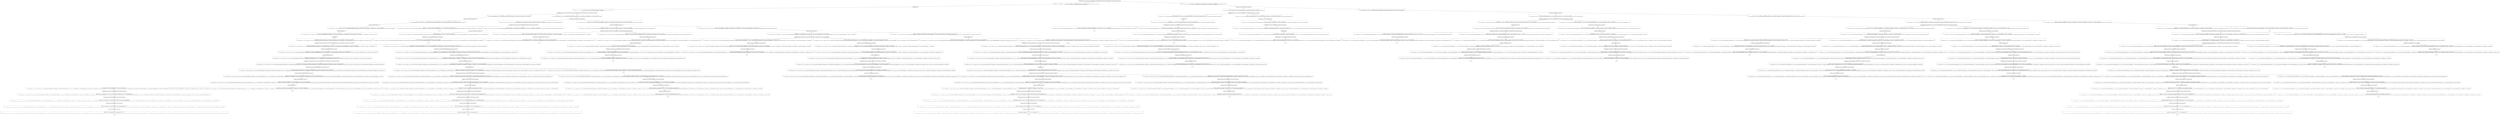 digraph {
    graph [rankdir=TB
          ,bgcolor=transparent];
    node [shape=box
         ,fillcolor=white
         ,style=filled];
    0 [label=<O <BR/> Unfold splito v<SUB>0</SUB> v<SUB>1</SUB> (Zero : C Succ [C Succ [C Succ [Zero]]] : [C Succ [Zero]]) (C Succ [C Succ [C Succ [C Succ [Zero]]]] : [C Succ [C Succ [C Succ [Zero]]]])>];
    1 [label=<C <BR/> Unfold le Zero v<SUB>0</SUB>, Unfold splito v<SUB>0</SUB> v<SUB>3</SUB> (C Succ [C Succ [C Succ [Zero]]] : [C Succ [Zero]]) (C Succ [C Succ [C Succ [C Succ [Zero]]]] : [C Succ [C Succ [C Succ [Zero]]]]) <BR/>  [ v<SUB>1</SUB> &rarr; v<SUB>2</SUB> : v<SUB>3</SUB>, v<SUB>2</SUB> &rarr; Zero, v<SUB>4</SUB> &rarr; C Succ [C Succ [C Succ [Zero]]] : [C Succ [Zero]] ] >];
    2 [label=<C <BR/> Unfold gt (C Succ [C Succ [C Succ [C Succ [Zero]]]]) v<SUB>0</SUB>, Unfold splito v<SUB>0</SUB> v<SUB>3</SUB> (Zero : C Succ [C Succ [C Succ [Zero]]] : [C Succ [Zero]]) ([C Succ [C Succ [C Succ [Zero]]]]) <BR/>  [ v<SUB>1</SUB> &rarr; v<SUB>2</SUB> : v<SUB>3</SUB>, v<SUB>2</SUB> &rarr; C Succ [C Succ [C Succ [C Succ [Zero]]]], v<SUB>5</SUB> &rarr; [C Succ [C Succ [C Succ [Zero]]]] ] >];
    3 [label=<O <BR/> Unfold le Zero v<SUB>0</SUB>>];
    4 [label=<C <BR/> Unfold splito v<SUB>0</SUB> v<SUB>3</SUB> (C Succ [C Succ [C Succ [Zero]]] : [C Succ [Zero]]) (C Succ [C Succ [C Succ [C Succ [Zero]]]] : [C Succ [C Succ [C Succ [Zero]]]]) <BR/>  [ v<SUB>1</SUB> &rarr; v<SUB>2</SUB> : v<SUB>3</SUB>, v<SUB>2</SUB> &rarr; Zero, v<SUB>4</SUB> &rarr; C Succ [C Succ [C Succ [Zero]]] : [C Succ [Zero]] ] >];
    5 [label=<O <BR/> Unfold splito v<SUB>0</SUB> v<SUB>3</SUB> (C Succ [C Succ [C Succ [Zero]]] : [C Succ [Zero]]) (C Succ [C Succ [C Succ [C Succ [Zero]]]] : [C Succ [C Succ [C Succ [Zero]]]])>];
    6 [label=<C <BR/> Unfold le (C Succ [C Succ [C Succ [Zero]]]) v<SUB>0</SUB>, Unfold splito v<SUB>0</SUB> v<SUB>9</SUB> ([C Succ [Zero]]) (C Succ [C Succ [C Succ [C Succ [Zero]]]] : [C Succ [C Succ [C Succ [Zero]]]]) <BR/>  [ v<SUB>1</SUB> &rarr; v<SUB>2</SUB> : v<SUB>3</SUB>, v<SUB>2</SUB> &rarr; Zero, v<SUB>3</SUB> &rarr; v<SUB>8</SUB> : v<SUB>9</SUB>, v<SUB>4</SUB> &rarr; C Succ [C Succ [C Succ [Zero]]] : [C Succ [Zero]], v<SUB>8</SUB> &rarr; C Succ [C Succ [C Succ [Zero]]], v<SUB>10</SUB> &rarr; [C Succ [Zero]] ] >];
    7 [label=<C <BR/> Unfold gt (C Succ [C Succ [C Succ [C Succ [Zero]]]]) v<SUB>0</SUB>, Unfold splito v<SUB>0</SUB> v<SUB>9</SUB> (C Succ [C Succ [C Succ [Zero]]] : [C Succ [Zero]]) ([C Succ [C Succ [C Succ [Zero]]]]) <BR/>  [ v<SUB>1</SUB> &rarr; v<SUB>2</SUB> : v<SUB>3</SUB>, v<SUB>2</SUB> &rarr; Zero, v<SUB>3</SUB> &rarr; v<SUB>8</SUB> : v<SUB>9</SUB>, v<SUB>4</SUB> &rarr; C Succ [C Succ [C Succ [Zero]]] : [C Succ [Zero]], v<SUB>8</SUB> &rarr; C Succ [C Succ [C Succ [C Succ [Zero]]]], v<SUB>11</SUB> &rarr; [C Succ [C Succ [C Succ [Zero]]]] ] >];
    8 [label=<O <BR/> Unfold le (C Succ [C Succ [C Succ [Zero]]]) v<SUB>0</SUB>>];
    9 [label=<C <BR/> Memo le (C Succ [C Succ [Zero]]) v<SUB>13</SUB>, Unfold splito (C Succ [v<SUB>13</SUB>]) v<SUB>9</SUB> ([C Succ [Zero]]) (C Succ [C Succ [C Succ [C Succ [Zero]]]] : [C Succ [C Succ [C Succ [Zero]]]]) <BR/>  [ v<SUB>0</SUB> &rarr; C Succ [v<SUB>13</SUB>], v<SUB>1</SUB> &rarr; v<SUB>2</SUB> : v<SUB>3</SUB>, v<SUB>2</SUB> &rarr; Zero, v<SUB>3</SUB> &rarr; v<SUB>8</SUB> : v<SUB>9</SUB>, v<SUB>4</SUB> &rarr; C Succ [C Succ [C Succ [Zero]]] : [C Succ [Zero]], v<SUB>8</SUB> &rarr; C Succ [C Succ [C Succ [Zero]]], v<SUB>10</SUB> &rarr; [C Succ [Zero]], v<SUB>12</SUB> &rarr; C Succ [C Succ [Zero]] ] >];
    10 [label=<O <BR/> Memo le (C Succ [C Succ [Zero]]) v<SUB>13</SUB>>];
    11 [label=<C <BR/> Memo le (C Succ [Zero]) v<SUB>15</SUB>, Unfold splito (C Succ [C Succ [v<SUB>15</SUB>]]) v<SUB>9</SUB> ([C Succ [Zero]]) (C Succ [C Succ [C Succ [C Succ [Zero]]]] : [C Succ [C Succ [C Succ [Zero]]]]) <BR/>  [ v<SUB>0</SUB> &rarr; C Succ [v<SUB>13</SUB>], v<SUB>1</SUB> &rarr; v<SUB>2</SUB> : v<SUB>3</SUB>, v<SUB>2</SUB> &rarr; Zero, v<SUB>3</SUB> &rarr; v<SUB>8</SUB> : v<SUB>9</SUB>, v<SUB>4</SUB> &rarr; C Succ [C Succ [C Succ [Zero]]] : [C Succ [Zero]], v<SUB>8</SUB> &rarr; C Succ [C Succ [C Succ [Zero]]], v<SUB>10</SUB> &rarr; [C Succ [Zero]], v<SUB>12</SUB> &rarr; C Succ [C Succ [Zero]], v<SUB>13</SUB> &rarr; C Succ [v<SUB>15</SUB>], v<SUB>14</SUB> &rarr; C Succ [Zero] ] >];
    12 [label=<O <BR/> Memo le (C Succ [Zero]) v<SUB>15</SUB>>];
    13 [label=<C <BR/> Memo le Zero v<SUB>17</SUB>, Unfold splito (C Succ [C Succ [C Succ [v<SUB>17</SUB>]]]) v<SUB>9</SUB> ([C Succ [Zero]]) (C Succ [C Succ [C Succ [C Succ [Zero]]]] : [C Succ [C Succ [C Succ [Zero]]]]) <BR/>  [ v<SUB>0</SUB> &rarr; C Succ [v<SUB>13</SUB>], v<SUB>1</SUB> &rarr; v<SUB>2</SUB> : v<SUB>3</SUB>, v<SUB>2</SUB> &rarr; Zero, v<SUB>3</SUB> &rarr; v<SUB>8</SUB> : v<SUB>9</SUB>, v<SUB>4</SUB> &rarr; C Succ [C Succ [C Succ [Zero]]] : [C Succ [Zero]], v<SUB>8</SUB> &rarr; C Succ [C Succ [C Succ [Zero]]], v<SUB>10</SUB> &rarr; [C Succ [Zero]], v<SUB>12</SUB> &rarr; C Succ [C Succ [Zero]], v<SUB>13</SUB> &rarr; C Succ [v<SUB>15</SUB>], v<SUB>14</SUB> &rarr; C Succ [Zero], v<SUB>15</SUB> &rarr; C Succ [v<SUB>17</SUB>], v<SUB>16</SUB> &rarr; Zero ] >];
    14 [label=<O <BR/> Memo le Zero v<SUB>17</SUB>>];
    15 [label=<C <BR/> Unfold splito (C Succ [C Succ [C Succ [v<SUB>17</SUB>]]]) v<SUB>9</SUB> ([C Succ [Zero]]) (C Succ [C Succ [C Succ [C Succ [Zero]]]] : [C Succ [C Succ [C Succ [Zero]]]]) <BR/>  [ v<SUB>0</SUB> &rarr; C Succ [v<SUB>13</SUB>], v<SUB>1</SUB> &rarr; v<SUB>2</SUB> : v<SUB>3</SUB>, v<SUB>2</SUB> &rarr; Zero, v<SUB>3</SUB> &rarr; v<SUB>8</SUB> : v<SUB>9</SUB>, v<SUB>4</SUB> &rarr; C Succ [C Succ [C Succ [Zero]]] : [C Succ [Zero]], v<SUB>8</SUB> &rarr; C Succ [C Succ [C Succ [Zero]]], v<SUB>10</SUB> &rarr; [C Succ [Zero]], v<SUB>12</SUB> &rarr; C Succ [C Succ [Zero]], v<SUB>13</SUB> &rarr; C Succ [v<SUB>15</SUB>], v<SUB>14</SUB> &rarr; C Succ [Zero], v<SUB>15</SUB> &rarr; C Succ [v<SUB>17</SUB>], v<SUB>16</SUB> &rarr; Zero ] >];
    16 [label=<O <BR/> Unfold splito (C Succ [C Succ [C Succ [v<SUB>17</SUB>]]]) v<SUB>9</SUB> ([C Succ [Zero]]) (C Succ [C Succ [C Succ [C Succ [Zero]]]] : [C Succ [C Succ [C Succ [Zero]]]])>];
    17 [label=<C <BR/> Unfold le (C Succ [Zero]) (C Succ [C Succ [C Succ [v<SUB>17</SUB>]]]), Unfold splito (C Succ [C Succ [C Succ [v<SUB>17</SUB>]]]) v<SUB>21</SUB> [] (C Succ [C Succ [C Succ [C Succ [Zero]]]] : [C Succ [C Succ [C Succ [Zero]]]]) <BR/>  [ v<SUB>0</SUB> &rarr; C Succ [v<SUB>13</SUB>], v<SUB>1</SUB> &rarr; v<SUB>2</SUB> : v<SUB>3</SUB>, v<SUB>2</SUB> &rarr; Zero, v<SUB>3</SUB> &rarr; v<SUB>8</SUB> : v<SUB>9</SUB>, v<SUB>4</SUB> &rarr; C Succ [C Succ [C Succ [Zero]]] : [C Succ [Zero]], v<SUB>8</SUB> &rarr; C Succ [C Succ [C Succ [Zero]]], v<SUB>9</SUB> &rarr; v<SUB>20</SUB> : v<SUB>21</SUB>, v<SUB>10</SUB> &rarr; [C Succ [Zero]], v<SUB>12</SUB> &rarr; C Succ [C Succ [Zero]], v<SUB>13</SUB> &rarr; C Succ [v<SUB>15</SUB>], v<SUB>14</SUB> &rarr; C Succ [Zero], v<SUB>15</SUB> &rarr; C Succ [v<SUB>17</SUB>], v<SUB>16</SUB> &rarr; Zero, v<SUB>20</SUB> &rarr; C Succ [Zero], v<SUB>22</SUB> &rarr; [] ] >];
    18 [label=<C <BR/> Unfold gt (C Succ [C Succ [C Succ [C Succ [Zero]]]]) (C Succ [C Succ [C Succ [v<SUB>17</SUB>]]]), Unfold splito (C Succ [C Succ [C Succ [v<SUB>17</SUB>]]]) v<SUB>21</SUB> ([C Succ [Zero]]) ([C Succ [C Succ [C Succ [Zero]]]]) <BR/>  [ v<SUB>0</SUB> &rarr; C Succ [v<SUB>13</SUB>], v<SUB>1</SUB> &rarr; v<SUB>2</SUB> : v<SUB>3</SUB>, v<SUB>2</SUB> &rarr; Zero, v<SUB>3</SUB> &rarr; v<SUB>8</SUB> : v<SUB>9</SUB>, v<SUB>4</SUB> &rarr; C Succ [C Succ [C Succ [Zero]]] : [C Succ [Zero]], v<SUB>8</SUB> &rarr; C Succ [C Succ [C Succ [Zero]]], v<SUB>9</SUB> &rarr; v<SUB>20</SUB> : v<SUB>21</SUB>, v<SUB>10</SUB> &rarr; [C Succ [Zero]], v<SUB>12</SUB> &rarr; C Succ [C Succ [Zero]], v<SUB>13</SUB> &rarr; C Succ [v<SUB>15</SUB>], v<SUB>14</SUB> &rarr; C Succ [Zero], v<SUB>15</SUB> &rarr; C Succ [v<SUB>17</SUB>], v<SUB>16</SUB> &rarr; Zero, v<SUB>20</SUB> &rarr; C Succ [C Succ [C Succ [C Succ [Zero]]]], v<SUB>23</SUB> &rarr; [C Succ [C Succ [C Succ [Zero]]]] ] >];
    19 [label=<O <BR/> Unfold le (C Succ [Zero]) (C Succ [C Succ [C Succ [v<SUB>17</SUB>]]])>];
    20 [label=<C <BR/> Memo le Zero (C Succ [C Succ [v<SUB>17</SUB>]]), Unfold splito (C Succ [C Succ [C Succ [v<SUB>17</SUB>]]]) v<SUB>21</SUB> [] (C Succ [C Succ [C Succ [C Succ [Zero]]]] : [C Succ [C Succ [C Succ [Zero]]]]) <BR/>  [ v<SUB>0</SUB> &rarr; C Succ [v<SUB>13</SUB>], v<SUB>1</SUB> &rarr; v<SUB>2</SUB> : v<SUB>3</SUB>, v<SUB>2</SUB> &rarr; Zero, v<SUB>3</SUB> &rarr; v<SUB>8</SUB> : v<SUB>9</SUB>, v<SUB>4</SUB> &rarr; C Succ [C Succ [C Succ [Zero]]] : [C Succ [Zero]], v<SUB>8</SUB> &rarr; C Succ [C Succ [C Succ [Zero]]], v<SUB>9</SUB> &rarr; v<SUB>20</SUB> : v<SUB>21</SUB>, v<SUB>10</SUB> &rarr; [C Succ [Zero]], v<SUB>12</SUB> &rarr; C Succ [C Succ [Zero]], v<SUB>13</SUB> &rarr; C Succ [v<SUB>15</SUB>], v<SUB>14</SUB> &rarr; C Succ [Zero], v<SUB>15</SUB> &rarr; C Succ [v<SUB>17</SUB>], v<SUB>16</SUB> &rarr; Zero, v<SUB>20</SUB> &rarr; C Succ [Zero], v<SUB>22</SUB> &rarr; [], v<SUB>24</SUB> &rarr; Zero, v<SUB>25</SUB> &rarr; C Succ [C Succ [v<SUB>17</SUB>]] ] >];
    21 [label=<O <BR/> Memo le Zero (C Succ [C Succ [v<SUB>17</SUB>]])>];
    22 [label=<C <BR/> Unfold splito (C Succ [C Succ [C Succ [v<SUB>17</SUB>]]]) v<SUB>21</SUB> [] (C Succ [C Succ [C Succ [C Succ [Zero]]]] : [C Succ [C Succ [C Succ [Zero]]]]) <BR/>  [ v<SUB>0</SUB> &rarr; C Succ [v<SUB>13</SUB>], v<SUB>1</SUB> &rarr; v<SUB>2</SUB> : v<SUB>3</SUB>, v<SUB>2</SUB> &rarr; Zero, v<SUB>3</SUB> &rarr; v<SUB>8</SUB> : v<SUB>9</SUB>, v<SUB>4</SUB> &rarr; C Succ [C Succ [C Succ [Zero]]] : [C Succ [Zero]], v<SUB>8</SUB> &rarr; C Succ [C Succ [C Succ [Zero]]], v<SUB>9</SUB> &rarr; v<SUB>20</SUB> : v<SUB>21</SUB>, v<SUB>10</SUB> &rarr; [C Succ [Zero]], v<SUB>12</SUB> &rarr; C Succ [C Succ [Zero]], v<SUB>13</SUB> &rarr; C Succ [v<SUB>15</SUB>], v<SUB>14</SUB> &rarr; C Succ [Zero], v<SUB>15</SUB> &rarr; C Succ [v<SUB>17</SUB>], v<SUB>16</SUB> &rarr; Zero, v<SUB>20</SUB> &rarr; C Succ [Zero], v<SUB>22</SUB> &rarr; [], v<SUB>24</SUB> &rarr; Zero, v<SUB>25</SUB> &rarr; C Succ [C Succ [v<SUB>17</SUB>]] ] >];
    23 [label=<O <BR/> Unfold splito (C Succ [C Succ [C Succ [v<SUB>17</SUB>]]]) v<SUB>21</SUB> [] (C Succ [C Succ [C Succ [C Succ [Zero]]]] : [C Succ [C Succ [C Succ [Zero]]]])>];
    24 [label=<C <BR/> Unfold gt (C Succ [C Succ [C Succ [C Succ [Zero]]]]) (C Succ [C Succ [C Succ [v<SUB>17</SUB>]]]), Unfold splito (C Succ [C Succ [C Succ [v<SUB>17</SUB>]]]) v<SUB>29</SUB> [] ([C Succ [C Succ [C Succ [Zero]]]]) <BR/>  [ v<SUB>0</SUB> &rarr; C Succ [v<SUB>13</SUB>], v<SUB>1</SUB> &rarr; v<SUB>2</SUB> : v<SUB>3</SUB>, v<SUB>2</SUB> &rarr; Zero, v<SUB>3</SUB> &rarr; v<SUB>8</SUB> : v<SUB>9</SUB>, v<SUB>4</SUB> &rarr; C Succ [C Succ [C Succ [Zero]]] : [C Succ [Zero]], v<SUB>8</SUB> &rarr; C Succ [C Succ [C Succ [Zero]]], v<SUB>9</SUB> &rarr; v<SUB>20</SUB> : v<SUB>21</SUB>, v<SUB>10</SUB> &rarr; [C Succ [Zero]], v<SUB>12</SUB> &rarr; C Succ [C Succ [Zero]], v<SUB>13</SUB> &rarr; C Succ [v<SUB>15</SUB>], v<SUB>14</SUB> &rarr; C Succ [Zero], v<SUB>15</SUB> &rarr; C Succ [v<SUB>17</SUB>], v<SUB>16</SUB> &rarr; Zero, v<SUB>20</SUB> &rarr; C Succ [Zero], v<SUB>21</SUB> &rarr; v<SUB>28</SUB> : v<SUB>29</SUB>, v<SUB>22</SUB> &rarr; [], v<SUB>24</SUB> &rarr; Zero, v<SUB>25</SUB> &rarr; C Succ [C Succ [v<SUB>17</SUB>]], v<SUB>28</SUB> &rarr; C Succ [C Succ [C Succ [C Succ [Zero]]]], v<SUB>31</SUB> &rarr; [C Succ [C Succ [C Succ [Zero]]]] ] >];
    25 [label=<O <BR/> Unfold gt (C Succ [C Succ [C Succ [C Succ [Zero]]]]) (C Succ [C Succ [C Succ [v<SUB>17</SUB>]]])>];
    26 [label=<C <BR/> Memo gt (C Succ [C Succ [C Succ [Zero]]]) (C Succ [C Succ [v<SUB>17</SUB>]]), Unfold splito (C Succ [C Succ [C Succ [v<SUB>17</SUB>]]]) v<SUB>29</SUB> [] ([C Succ [C Succ [C Succ [Zero]]]]) <BR/>  [ v<SUB>0</SUB> &rarr; C Succ [v<SUB>13</SUB>], v<SUB>1</SUB> &rarr; v<SUB>2</SUB> : v<SUB>3</SUB>, v<SUB>2</SUB> &rarr; Zero, v<SUB>3</SUB> &rarr; v<SUB>8</SUB> : v<SUB>9</SUB>, v<SUB>4</SUB> &rarr; C Succ [C Succ [C Succ [Zero]]] : [C Succ [Zero]], v<SUB>8</SUB> &rarr; C Succ [C Succ [C Succ [Zero]]], v<SUB>9</SUB> &rarr; v<SUB>20</SUB> : v<SUB>21</SUB>, v<SUB>10</SUB> &rarr; [C Succ [Zero]], v<SUB>12</SUB> &rarr; C Succ [C Succ [Zero]], v<SUB>13</SUB> &rarr; C Succ [v<SUB>15</SUB>], v<SUB>14</SUB> &rarr; C Succ [Zero], v<SUB>15</SUB> &rarr; C Succ [v<SUB>17</SUB>], v<SUB>16</SUB> &rarr; Zero, v<SUB>20</SUB> &rarr; C Succ [Zero], v<SUB>21</SUB> &rarr; v<SUB>28</SUB> : v<SUB>29</SUB>, v<SUB>22</SUB> &rarr; [], v<SUB>24</SUB> &rarr; Zero, v<SUB>25</SUB> &rarr; C Succ [C Succ [v<SUB>17</SUB>]], v<SUB>28</SUB> &rarr; C Succ [C Succ [C Succ [C Succ [Zero]]]], v<SUB>31</SUB> &rarr; [C Succ [C Succ [C Succ [Zero]]]], v<SUB>33</SUB> &rarr; C Succ [C Succ [C Succ [Zero]]], v<SUB>34</SUB> &rarr; C Succ [C Succ [v<SUB>17</SUB>]] ] >];
    27 [label=<O <BR/> Memo gt (C Succ [C Succ [C Succ [Zero]]]) (C Succ [C Succ [v<SUB>17</SUB>]])>];
    28 [label=<C <BR/> Memo gt (C Succ [C Succ [Zero]]) (C Succ [v<SUB>17</SUB>]), Unfold splito (C Succ [C Succ [C Succ [v<SUB>17</SUB>]]]) v<SUB>29</SUB> [] ([C Succ [C Succ [C Succ [Zero]]]]) <BR/>  [ v<SUB>0</SUB> &rarr; C Succ [v<SUB>13</SUB>], v<SUB>1</SUB> &rarr; v<SUB>2</SUB> : v<SUB>3</SUB>, v<SUB>2</SUB> &rarr; Zero, v<SUB>3</SUB> &rarr; v<SUB>8</SUB> : v<SUB>9</SUB>, v<SUB>4</SUB> &rarr; C Succ [C Succ [C Succ [Zero]]] : [C Succ [Zero]], v<SUB>8</SUB> &rarr; C Succ [C Succ [C Succ [Zero]]], v<SUB>9</SUB> &rarr; v<SUB>20</SUB> : v<SUB>21</SUB>, v<SUB>10</SUB> &rarr; [C Succ [Zero]], v<SUB>12</SUB> &rarr; C Succ [C Succ [Zero]], v<SUB>13</SUB> &rarr; C Succ [v<SUB>15</SUB>], v<SUB>14</SUB> &rarr; C Succ [Zero], v<SUB>15</SUB> &rarr; C Succ [v<SUB>17</SUB>], v<SUB>16</SUB> &rarr; Zero, v<SUB>20</SUB> &rarr; C Succ [Zero], v<SUB>21</SUB> &rarr; v<SUB>28</SUB> : v<SUB>29</SUB>, v<SUB>22</SUB> &rarr; [], v<SUB>24</SUB> &rarr; Zero, v<SUB>25</SUB> &rarr; C Succ [C Succ [v<SUB>17</SUB>]], v<SUB>28</SUB> &rarr; C Succ [C Succ [C Succ [C Succ [Zero]]]], v<SUB>31</SUB> &rarr; [C Succ [C Succ [C Succ [Zero]]]], v<SUB>33</SUB> &rarr; C Succ [C Succ [C Succ [Zero]]], v<SUB>34</SUB> &rarr; C Succ [C Succ [v<SUB>17</SUB>]], v<SUB>36</SUB> &rarr; C Succ [C Succ [Zero]], v<SUB>37</SUB> &rarr; C Succ [v<SUB>17</SUB>] ] >];
    29 [label=<O <BR/> Memo gt (C Succ [C Succ [Zero]]) (C Succ [v<SUB>17</SUB>])>];
    30 [label=<C <BR/> Memo gt (C Succ [Zero]) v<SUB>40</SUB>, Unfold splito (C Succ [C Succ [C Succ [v<SUB>40</SUB>]]]) v<SUB>29</SUB> [] ([C Succ [C Succ [C Succ [Zero]]]]) <BR/>  [ v<SUB>0</SUB> &rarr; C Succ [v<SUB>13</SUB>], v<SUB>1</SUB> &rarr; v<SUB>2</SUB> : v<SUB>3</SUB>, v<SUB>2</SUB> &rarr; Zero, v<SUB>3</SUB> &rarr; v<SUB>8</SUB> : v<SUB>9</SUB>, v<SUB>4</SUB> &rarr; C Succ [C Succ [C Succ [Zero]]] : [C Succ [Zero]], v<SUB>8</SUB> &rarr; C Succ [C Succ [C Succ [Zero]]], v<SUB>9</SUB> &rarr; v<SUB>20</SUB> : v<SUB>21</SUB>, v<SUB>10</SUB> &rarr; [C Succ [Zero]], v<SUB>12</SUB> &rarr; C Succ [C Succ [Zero]], v<SUB>13</SUB> &rarr; C Succ [v<SUB>15</SUB>], v<SUB>14</SUB> &rarr; C Succ [Zero], v<SUB>15</SUB> &rarr; C Succ [v<SUB>17</SUB>], v<SUB>16</SUB> &rarr; Zero, v<SUB>17</SUB> &rarr; v<SUB>40</SUB>, v<SUB>20</SUB> &rarr; C Succ [Zero], v<SUB>21</SUB> &rarr; v<SUB>28</SUB> : v<SUB>29</SUB>, v<SUB>22</SUB> &rarr; [], v<SUB>24</SUB> &rarr; Zero, v<SUB>25</SUB> &rarr; C Succ [C Succ [v<SUB>17</SUB>]], v<SUB>28</SUB> &rarr; C Succ [C Succ [C Succ [C Succ [Zero]]]], v<SUB>31</SUB> &rarr; [C Succ [C Succ [C Succ [Zero]]]], v<SUB>33</SUB> &rarr; C Succ [C Succ [C Succ [Zero]]], v<SUB>34</SUB> &rarr; C Succ [C Succ [v<SUB>17</SUB>]], v<SUB>36</SUB> &rarr; C Succ [C Succ [Zero]], v<SUB>37</SUB> &rarr; C Succ [v<SUB>17</SUB>], v<SUB>39</SUB> &rarr; C Succ [Zero] ] >];
    31 [label=<O <BR/> Memo gt (C Succ [Zero]) v<SUB>40</SUB>>];
    32 [label=<C <BR/> Unfold splito (C Succ [C Succ [C Succ [Zero]]]) v<SUB>29</SUB> [] ([C Succ [C Succ [C Succ [Zero]]]]) <BR/>  [ v<SUB>0</SUB> &rarr; C Succ [v<SUB>13</SUB>], v<SUB>1</SUB> &rarr; v<SUB>2</SUB> : v<SUB>3</SUB>, v<SUB>2</SUB> &rarr; Zero, v<SUB>3</SUB> &rarr; v<SUB>8</SUB> : v<SUB>9</SUB>, v<SUB>4</SUB> &rarr; C Succ [C Succ [C Succ [Zero]]] : [C Succ [Zero]], v<SUB>8</SUB> &rarr; C Succ [C Succ [C Succ [Zero]]], v<SUB>9</SUB> &rarr; v<SUB>20</SUB> : v<SUB>21</SUB>, v<SUB>10</SUB> &rarr; [C Succ [Zero]], v<SUB>12</SUB> &rarr; C Succ [C Succ [Zero]], v<SUB>13</SUB> &rarr; C Succ [v<SUB>15</SUB>], v<SUB>14</SUB> &rarr; C Succ [Zero], v<SUB>15</SUB> &rarr; C Succ [v<SUB>17</SUB>], v<SUB>16</SUB> &rarr; Zero, v<SUB>17</SUB> &rarr; v<SUB>40</SUB>, v<SUB>20</SUB> &rarr; C Succ [Zero], v<SUB>21</SUB> &rarr; v<SUB>28</SUB> : v<SUB>29</SUB>, v<SUB>22</SUB> &rarr; [], v<SUB>24</SUB> &rarr; Zero, v<SUB>25</SUB> &rarr; C Succ [C Succ [v<SUB>17</SUB>]], v<SUB>28</SUB> &rarr; C Succ [C Succ [C Succ [C Succ [Zero]]]], v<SUB>31</SUB> &rarr; [C Succ [C Succ [C Succ [Zero]]]], v<SUB>33</SUB> &rarr; C Succ [C Succ [C Succ [Zero]]], v<SUB>34</SUB> &rarr; C Succ [C Succ [v<SUB>17</SUB>]], v<SUB>36</SUB> &rarr; C Succ [C Succ [Zero]], v<SUB>37</SUB> &rarr; C Succ [v<SUB>17</SUB>], v<SUB>39</SUB> &rarr; C Succ [Zero], v<SUB>40</SUB> &rarr; Zero, v<SUB>41</SUB> &rarr; Zero ] >];
    33 [label=<C <BR/> Memo gt Zero v<SUB>43</SUB>, Unfold splito (C Succ [C Succ [C Succ [C Succ [v<SUB>43</SUB>]]]]) v<SUB>29</SUB> [] ([C Succ [C Succ [C Succ [Zero]]]]) <BR/>  [ v<SUB>0</SUB> &rarr; C Succ [v<SUB>13</SUB>], v<SUB>1</SUB> &rarr; v<SUB>2</SUB> : v<SUB>3</SUB>, v<SUB>2</SUB> &rarr; Zero, v<SUB>3</SUB> &rarr; v<SUB>8</SUB> : v<SUB>9</SUB>, v<SUB>4</SUB> &rarr; C Succ [C Succ [C Succ [Zero]]] : [C Succ [Zero]], v<SUB>8</SUB> &rarr; C Succ [C Succ [C Succ [Zero]]], v<SUB>9</SUB> &rarr; v<SUB>20</SUB> : v<SUB>21</SUB>, v<SUB>10</SUB> &rarr; [C Succ [Zero]], v<SUB>12</SUB> &rarr; C Succ [C Succ [Zero]], v<SUB>13</SUB> &rarr; C Succ [v<SUB>15</SUB>], v<SUB>14</SUB> &rarr; C Succ [Zero], v<SUB>15</SUB> &rarr; C Succ [v<SUB>17</SUB>], v<SUB>16</SUB> &rarr; Zero, v<SUB>17</SUB> &rarr; v<SUB>40</SUB>, v<SUB>20</SUB> &rarr; C Succ [Zero], v<SUB>21</SUB> &rarr; v<SUB>28</SUB> : v<SUB>29</SUB>, v<SUB>22</SUB> &rarr; [], v<SUB>24</SUB> &rarr; Zero, v<SUB>25</SUB> &rarr; C Succ [C Succ [v<SUB>17</SUB>]], v<SUB>28</SUB> &rarr; C Succ [C Succ [C Succ [C Succ [Zero]]]], v<SUB>31</SUB> &rarr; [C Succ [C Succ [C Succ [Zero]]]], v<SUB>33</SUB> &rarr; C Succ [C Succ [C Succ [Zero]]], v<SUB>34</SUB> &rarr; C Succ [C Succ [v<SUB>17</SUB>]], v<SUB>36</SUB> &rarr; C Succ [C Succ [Zero]], v<SUB>37</SUB> &rarr; C Succ [v<SUB>17</SUB>], v<SUB>39</SUB> &rarr; C Succ [Zero], v<SUB>40</SUB> &rarr; C Succ [v<SUB>43</SUB>], v<SUB>42</SUB> &rarr; Zero ] >];
    34 [label=<O <BR/> Unfold splito (C Succ [C Succ [C Succ [Zero]]]) v<SUB>29</SUB> [] ([C Succ [C Succ [C Succ [Zero]]]])>];
    35 [label=<C <BR/> Unfold gt (C Succ [C Succ [C Succ [Zero]]]) (C Succ [C Succ [C Succ [Zero]]]), Unfold splito (C Succ [C Succ [C Succ [Zero]]]) v<SUB>45</SUB> [] [] <BR/>  [ v<SUB>0</SUB> &rarr; C Succ [v<SUB>13</SUB>], v<SUB>1</SUB> &rarr; v<SUB>2</SUB> : v<SUB>3</SUB>, v<SUB>2</SUB> &rarr; Zero, v<SUB>3</SUB> &rarr; v<SUB>8</SUB> : v<SUB>9</SUB>, v<SUB>4</SUB> &rarr; C Succ [C Succ [C Succ [Zero]]] : [C Succ [Zero]], v<SUB>8</SUB> &rarr; C Succ [C Succ [C Succ [Zero]]], v<SUB>9</SUB> &rarr; v<SUB>20</SUB> : v<SUB>21</SUB>, v<SUB>10</SUB> &rarr; [C Succ [Zero]], v<SUB>12</SUB> &rarr; C Succ [C Succ [Zero]], v<SUB>13</SUB> &rarr; C Succ [v<SUB>15</SUB>], v<SUB>14</SUB> &rarr; C Succ [Zero], v<SUB>15</SUB> &rarr; C Succ [v<SUB>17</SUB>], v<SUB>16</SUB> &rarr; Zero, v<SUB>17</SUB> &rarr; v<SUB>40</SUB>, v<SUB>20</SUB> &rarr; C Succ [Zero], v<SUB>21</SUB> &rarr; v<SUB>28</SUB> : v<SUB>29</SUB>, v<SUB>22</SUB> &rarr; [], v<SUB>24</SUB> &rarr; Zero, v<SUB>25</SUB> &rarr; C Succ [C Succ [v<SUB>17</SUB>]], v<SUB>28</SUB> &rarr; C Succ [C Succ [C Succ [C Succ [Zero]]]], v<SUB>29</SUB> &rarr; v<SUB>44</SUB> : v<SUB>45</SUB>, v<SUB>31</SUB> &rarr; [C Succ [C Succ [C Succ [Zero]]]], v<SUB>33</SUB> &rarr; C Succ [C Succ [C Succ [Zero]]], v<SUB>34</SUB> &rarr; C Succ [C Succ [v<SUB>17</SUB>]], v<SUB>36</SUB> &rarr; C Succ [C Succ [Zero]], v<SUB>37</SUB> &rarr; C Succ [v<SUB>17</SUB>], v<SUB>39</SUB> &rarr; C Succ [Zero], v<SUB>40</SUB> &rarr; Zero, v<SUB>41</SUB> &rarr; Zero, v<SUB>44</SUB> &rarr; C Succ [C Succ [C Succ [Zero]]], v<SUB>47</SUB> &rarr; [] ] >];
    36 [label=<O <BR/> Unfold gt (C Succ [C Succ [C Succ [Zero]]]) (C Succ [C Succ [C Succ [Zero]]])>];
    37 [label=<C <BR/> Memo gt (C Succ [C Succ [Zero]]) (C Succ [C Succ [Zero]]), Unfold splito (C Succ [C Succ [C Succ [Zero]]]) v<SUB>45</SUB> [] [] <BR/>  [ v<SUB>0</SUB> &rarr; C Succ [v<SUB>13</SUB>], v<SUB>1</SUB> &rarr; v<SUB>2</SUB> : v<SUB>3</SUB>, v<SUB>2</SUB> &rarr; Zero, v<SUB>3</SUB> &rarr; v<SUB>8</SUB> : v<SUB>9</SUB>, v<SUB>4</SUB> &rarr; C Succ [C Succ [C Succ [Zero]]] : [C Succ [Zero]], v<SUB>8</SUB> &rarr; C Succ [C Succ [C Succ [Zero]]], v<SUB>9</SUB> &rarr; v<SUB>20</SUB> : v<SUB>21</SUB>, v<SUB>10</SUB> &rarr; [C Succ [Zero]], v<SUB>12</SUB> &rarr; C Succ [C Succ [Zero]], v<SUB>13</SUB> &rarr; C Succ [v<SUB>15</SUB>], v<SUB>14</SUB> &rarr; C Succ [Zero], v<SUB>15</SUB> &rarr; C Succ [v<SUB>17</SUB>], v<SUB>16</SUB> &rarr; Zero, v<SUB>17</SUB> &rarr; v<SUB>40</SUB>, v<SUB>20</SUB> &rarr; C Succ [Zero], v<SUB>21</SUB> &rarr; v<SUB>28</SUB> : v<SUB>29</SUB>, v<SUB>22</SUB> &rarr; [], v<SUB>24</SUB> &rarr; Zero, v<SUB>25</SUB> &rarr; C Succ [C Succ [v<SUB>17</SUB>]], v<SUB>28</SUB> &rarr; C Succ [C Succ [C Succ [C Succ [Zero]]]], v<SUB>29</SUB> &rarr; v<SUB>44</SUB> : v<SUB>45</SUB>, v<SUB>31</SUB> &rarr; [C Succ [C Succ [C Succ [Zero]]]], v<SUB>33</SUB> &rarr; C Succ [C Succ [C Succ [Zero]]], v<SUB>34</SUB> &rarr; C Succ [C Succ [v<SUB>17</SUB>]], v<SUB>36</SUB> &rarr; C Succ [C Succ [Zero]], v<SUB>37</SUB> &rarr; C Succ [v<SUB>17</SUB>], v<SUB>39</SUB> &rarr; C Succ [Zero], v<SUB>40</SUB> &rarr; Zero, v<SUB>41</SUB> &rarr; Zero, v<SUB>44</SUB> &rarr; C Succ [C Succ [C Succ [Zero]]], v<SUB>47</SUB> &rarr; [], v<SUB>49</SUB> &rarr; C Succ [C Succ [Zero]], v<SUB>50</SUB> &rarr; C Succ [C Succ [Zero]] ] >];
    38 [label=<O <BR/> Memo gt (C Succ [C Succ [Zero]]) (C Succ [C Succ [Zero]])>];
    39 [label=<C <BR/> Memo gt (C Succ [Zero]) (C Succ [Zero]), Unfold splito (C Succ [C Succ [C Succ [Zero]]]) v<SUB>45</SUB> [] [] <BR/>  [ v<SUB>0</SUB> &rarr; C Succ [v<SUB>13</SUB>], v<SUB>1</SUB> &rarr; v<SUB>2</SUB> : v<SUB>3</SUB>, v<SUB>2</SUB> &rarr; Zero, v<SUB>3</SUB> &rarr; v<SUB>8</SUB> : v<SUB>9</SUB>, v<SUB>4</SUB> &rarr; C Succ [C Succ [C Succ [Zero]]] : [C Succ [Zero]], v<SUB>8</SUB> &rarr; C Succ [C Succ [C Succ [Zero]]], v<SUB>9</SUB> &rarr; v<SUB>20</SUB> : v<SUB>21</SUB>, v<SUB>10</SUB> &rarr; [C Succ [Zero]], v<SUB>12</SUB> &rarr; C Succ [C Succ [Zero]], v<SUB>13</SUB> &rarr; C Succ [v<SUB>15</SUB>], v<SUB>14</SUB> &rarr; C Succ [Zero], v<SUB>15</SUB> &rarr; C Succ [v<SUB>17</SUB>], v<SUB>16</SUB> &rarr; Zero, v<SUB>17</SUB> &rarr; v<SUB>40</SUB>, v<SUB>20</SUB> &rarr; C Succ [Zero], v<SUB>21</SUB> &rarr; v<SUB>28</SUB> : v<SUB>29</SUB>, v<SUB>22</SUB> &rarr; [], v<SUB>24</SUB> &rarr; Zero, v<SUB>25</SUB> &rarr; C Succ [C Succ [v<SUB>17</SUB>]], v<SUB>28</SUB> &rarr; C Succ [C Succ [C Succ [C Succ [Zero]]]], v<SUB>29</SUB> &rarr; v<SUB>44</SUB> : v<SUB>45</SUB>, v<SUB>31</SUB> &rarr; [C Succ [C Succ [C Succ [Zero]]]], v<SUB>33</SUB> &rarr; C Succ [C Succ [C Succ [Zero]]], v<SUB>34</SUB> &rarr; C Succ [C Succ [v<SUB>17</SUB>]], v<SUB>36</SUB> &rarr; C Succ [C Succ [Zero]], v<SUB>37</SUB> &rarr; C Succ [v<SUB>17</SUB>], v<SUB>39</SUB> &rarr; C Succ [Zero], v<SUB>40</SUB> &rarr; Zero, v<SUB>41</SUB> &rarr; Zero, v<SUB>44</SUB> &rarr; C Succ [C Succ [C Succ [Zero]]], v<SUB>47</SUB> &rarr; [], v<SUB>49</SUB> &rarr; C Succ [C Succ [Zero]], v<SUB>50</SUB> &rarr; C Succ [C Succ [Zero]], v<SUB>52</SUB> &rarr; C Succ [Zero], v<SUB>53</SUB> &rarr; C Succ [Zero] ] >];
    40 [label=<O <BR/> Memo gt (C Succ [Zero]) (C Succ [Zero])>];
    41 [label=<C <BR/> Memo gt Zero Zero, Unfold splito (C Succ [C Succ [C Succ [Zero]]]) v<SUB>45</SUB> [] [] <BR/>  [ v<SUB>0</SUB> &rarr; C Succ [v<SUB>13</SUB>], v<SUB>1</SUB> &rarr; v<SUB>2</SUB> : v<SUB>3</SUB>, v<SUB>2</SUB> &rarr; Zero, v<SUB>3</SUB> &rarr; v<SUB>8</SUB> : v<SUB>9</SUB>, v<SUB>4</SUB> &rarr; C Succ [C Succ [C Succ [Zero]]] : [C Succ [Zero]], v<SUB>8</SUB> &rarr; C Succ [C Succ [C Succ [Zero]]], v<SUB>9</SUB> &rarr; v<SUB>20</SUB> : v<SUB>21</SUB>, v<SUB>10</SUB> &rarr; [C Succ [Zero]], v<SUB>12</SUB> &rarr; C Succ [C Succ [Zero]], v<SUB>13</SUB> &rarr; C Succ [v<SUB>15</SUB>], v<SUB>14</SUB> &rarr; C Succ [Zero], v<SUB>15</SUB> &rarr; C Succ [v<SUB>17</SUB>], v<SUB>16</SUB> &rarr; Zero, v<SUB>17</SUB> &rarr; v<SUB>40</SUB>, v<SUB>20</SUB> &rarr; C Succ [Zero], v<SUB>21</SUB> &rarr; v<SUB>28</SUB> : v<SUB>29</SUB>, v<SUB>22</SUB> &rarr; [], v<SUB>24</SUB> &rarr; Zero, v<SUB>25</SUB> &rarr; C Succ [C Succ [v<SUB>17</SUB>]], v<SUB>28</SUB> &rarr; C Succ [C Succ [C Succ [C Succ [Zero]]]], v<SUB>29</SUB> &rarr; v<SUB>44</SUB> : v<SUB>45</SUB>, v<SUB>31</SUB> &rarr; [C Succ [C Succ [C Succ [Zero]]]], v<SUB>33</SUB> &rarr; C Succ [C Succ [C Succ [Zero]]], v<SUB>34</SUB> &rarr; C Succ [C Succ [v<SUB>17</SUB>]], v<SUB>36</SUB> &rarr; C Succ [C Succ [Zero]], v<SUB>37</SUB> &rarr; C Succ [v<SUB>17</SUB>], v<SUB>39</SUB> &rarr; C Succ [Zero], v<SUB>40</SUB> &rarr; Zero, v<SUB>41</SUB> &rarr; Zero, v<SUB>44</SUB> &rarr; C Succ [C Succ [C Succ [Zero]]], v<SUB>47</SUB> &rarr; [], v<SUB>49</SUB> &rarr; C Succ [C Succ [Zero]], v<SUB>50</SUB> &rarr; C Succ [C Succ [Zero]], v<SUB>52</SUB> &rarr; C Succ [Zero], v<SUB>53</SUB> &rarr; C Succ [Zero], v<SUB>55</SUB> &rarr; Zero, v<SUB>56</SUB> &rarr; Zero ] >];
    42 [label=<_|_>];
    43 [label=<_|_>];
    44 [label=<O <BR/> Unfold gt (C Succ [C Succ [C Succ [C Succ [Zero]]]]) (C Succ [C Succ [C Succ [v<SUB>17</SUB>]]])>];
    45 [label=<C <BR/> Memo gt (C Succ [C Succ [C Succ [Zero]]]) (C Succ [C Succ [v<SUB>17</SUB>]]), Unfold splito (C Succ [C Succ [C Succ [v<SUB>17</SUB>]]]) v<SUB>21</SUB> ([C Succ [Zero]]) ([C Succ [C Succ [C Succ [Zero]]]]) <BR/>  [ v<SUB>0</SUB> &rarr; C Succ [v<SUB>13</SUB>], v<SUB>1</SUB> &rarr; v<SUB>2</SUB> : v<SUB>3</SUB>, v<SUB>2</SUB> &rarr; Zero, v<SUB>3</SUB> &rarr; v<SUB>8</SUB> : v<SUB>9</SUB>, v<SUB>4</SUB> &rarr; C Succ [C Succ [C Succ [Zero]]] : [C Succ [Zero]], v<SUB>8</SUB> &rarr; C Succ [C Succ [C Succ [Zero]]], v<SUB>9</SUB> &rarr; v<SUB>20</SUB> : v<SUB>21</SUB>, v<SUB>10</SUB> &rarr; [C Succ [Zero]], v<SUB>12</SUB> &rarr; C Succ [C Succ [Zero]], v<SUB>13</SUB> &rarr; C Succ [v<SUB>15</SUB>], v<SUB>14</SUB> &rarr; C Succ [Zero], v<SUB>15</SUB> &rarr; C Succ [v<SUB>17</SUB>], v<SUB>16</SUB> &rarr; Zero, v<SUB>20</SUB> &rarr; C Succ [C Succ [C Succ [C Succ [Zero]]]], v<SUB>23</SUB> &rarr; [C Succ [C Succ [C Succ [Zero]]]], v<SUB>25</SUB> &rarr; C Succ [C Succ [C Succ [Zero]]], v<SUB>26</SUB> &rarr; C Succ [C Succ [v<SUB>17</SUB>]] ] >];
    46 [label=<O <BR/> Memo gt (C Succ [C Succ [C Succ [Zero]]]) (C Succ [C Succ [v<SUB>17</SUB>]])>];
    47 [label=<C <BR/> Memo gt (C Succ [C Succ [Zero]]) (C Succ [v<SUB>17</SUB>]), Unfold splito (C Succ [C Succ [C Succ [v<SUB>17</SUB>]]]) v<SUB>21</SUB> ([C Succ [Zero]]) ([C Succ [C Succ [C Succ [Zero]]]]) <BR/>  [ v<SUB>0</SUB> &rarr; C Succ [v<SUB>13</SUB>], v<SUB>1</SUB> &rarr; v<SUB>2</SUB> : v<SUB>3</SUB>, v<SUB>2</SUB> &rarr; Zero, v<SUB>3</SUB> &rarr; v<SUB>8</SUB> : v<SUB>9</SUB>, v<SUB>4</SUB> &rarr; C Succ [C Succ [C Succ [Zero]]] : [C Succ [Zero]], v<SUB>8</SUB> &rarr; C Succ [C Succ [C Succ [Zero]]], v<SUB>9</SUB> &rarr; v<SUB>20</SUB> : v<SUB>21</SUB>, v<SUB>10</SUB> &rarr; [C Succ [Zero]], v<SUB>12</SUB> &rarr; C Succ [C Succ [Zero]], v<SUB>13</SUB> &rarr; C Succ [v<SUB>15</SUB>], v<SUB>14</SUB> &rarr; C Succ [Zero], v<SUB>15</SUB> &rarr; C Succ [v<SUB>17</SUB>], v<SUB>16</SUB> &rarr; Zero, v<SUB>20</SUB> &rarr; C Succ [C Succ [C Succ [C Succ [Zero]]]], v<SUB>23</SUB> &rarr; [C Succ [C Succ [C Succ [Zero]]]], v<SUB>25</SUB> &rarr; C Succ [C Succ [C Succ [Zero]]], v<SUB>26</SUB> &rarr; C Succ [C Succ [v<SUB>17</SUB>]], v<SUB>28</SUB> &rarr; C Succ [C Succ [Zero]], v<SUB>29</SUB> &rarr; C Succ [v<SUB>17</SUB>] ] >];
    48 [label=<O <BR/> Memo gt (C Succ [C Succ [Zero]]) (C Succ [v<SUB>17</SUB>])>];
    49 [label=<C <BR/> Memo gt (C Succ [Zero]) v<SUB>32</SUB>, Unfold splito (C Succ [C Succ [C Succ [v<SUB>32</SUB>]]]) v<SUB>21</SUB> ([C Succ [Zero]]) ([C Succ [C Succ [C Succ [Zero]]]]) <BR/>  [ v<SUB>0</SUB> &rarr; C Succ [v<SUB>13</SUB>], v<SUB>1</SUB> &rarr; v<SUB>2</SUB> : v<SUB>3</SUB>, v<SUB>2</SUB> &rarr; Zero, v<SUB>3</SUB> &rarr; v<SUB>8</SUB> : v<SUB>9</SUB>, v<SUB>4</SUB> &rarr; C Succ [C Succ [C Succ [Zero]]] : [C Succ [Zero]], v<SUB>8</SUB> &rarr; C Succ [C Succ [C Succ [Zero]]], v<SUB>9</SUB> &rarr; v<SUB>20</SUB> : v<SUB>21</SUB>, v<SUB>10</SUB> &rarr; [C Succ [Zero]], v<SUB>12</SUB> &rarr; C Succ [C Succ [Zero]], v<SUB>13</SUB> &rarr; C Succ [v<SUB>15</SUB>], v<SUB>14</SUB> &rarr; C Succ [Zero], v<SUB>15</SUB> &rarr; C Succ [v<SUB>17</SUB>], v<SUB>16</SUB> &rarr; Zero, v<SUB>17</SUB> &rarr; v<SUB>32</SUB>, v<SUB>20</SUB> &rarr; C Succ [C Succ [C Succ [C Succ [Zero]]]], v<SUB>23</SUB> &rarr; [C Succ [C Succ [C Succ [Zero]]]], v<SUB>25</SUB> &rarr; C Succ [C Succ [C Succ [Zero]]], v<SUB>26</SUB> &rarr; C Succ [C Succ [v<SUB>17</SUB>]], v<SUB>28</SUB> &rarr; C Succ [C Succ [Zero]], v<SUB>29</SUB> &rarr; C Succ [v<SUB>17</SUB>], v<SUB>31</SUB> &rarr; C Succ [Zero] ] >];
    50 [label=<O <BR/> Memo gt (C Succ [Zero]) v<SUB>32</SUB>>];
    51 [label=<C <BR/> Unfold splito (C Succ [C Succ [C Succ [Zero]]]) v<SUB>21</SUB> ([C Succ [Zero]]) ([C Succ [C Succ [C Succ [Zero]]]]) <BR/>  [ v<SUB>0</SUB> &rarr; C Succ [v<SUB>13</SUB>], v<SUB>1</SUB> &rarr; v<SUB>2</SUB> : v<SUB>3</SUB>, v<SUB>2</SUB> &rarr; Zero, v<SUB>3</SUB> &rarr; v<SUB>8</SUB> : v<SUB>9</SUB>, v<SUB>4</SUB> &rarr; C Succ [C Succ [C Succ [Zero]]] : [C Succ [Zero]], v<SUB>8</SUB> &rarr; C Succ [C Succ [C Succ [Zero]]], v<SUB>9</SUB> &rarr; v<SUB>20</SUB> : v<SUB>21</SUB>, v<SUB>10</SUB> &rarr; [C Succ [Zero]], v<SUB>12</SUB> &rarr; C Succ [C Succ [Zero]], v<SUB>13</SUB> &rarr; C Succ [v<SUB>15</SUB>], v<SUB>14</SUB> &rarr; C Succ [Zero], v<SUB>15</SUB> &rarr; C Succ [v<SUB>17</SUB>], v<SUB>16</SUB> &rarr; Zero, v<SUB>17</SUB> &rarr; v<SUB>32</SUB>, v<SUB>20</SUB> &rarr; C Succ [C Succ [C Succ [C Succ [Zero]]]], v<SUB>23</SUB> &rarr; [C Succ [C Succ [C Succ [Zero]]]], v<SUB>25</SUB> &rarr; C Succ [C Succ [C Succ [Zero]]], v<SUB>26</SUB> &rarr; C Succ [C Succ [v<SUB>17</SUB>]], v<SUB>28</SUB> &rarr; C Succ [C Succ [Zero]], v<SUB>29</SUB> &rarr; C Succ [v<SUB>17</SUB>], v<SUB>31</SUB> &rarr; C Succ [Zero], v<SUB>32</SUB> &rarr; Zero, v<SUB>33</SUB> &rarr; Zero ] >];
    52 [label=<C <BR/> Memo gt Zero v<SUB>35</SUB>, Unfold splito (C Succ [C Succ [C Succ [C Succ [v<SUB>35</SUB>]]]]) v<SUB>21</SUB> ([C Succ [Zero]]) ([C Succ [C Succ [C Succ [Zero]]]]) <BR/>  [ v<SUB>0</SUB> &rarr; C Succ [v<SUB>13</SUB>], v<SUB>1</SUB> &rarr; v<SUB>2</SUB> : v<SUB>3</SUB>, v<SUB>2</SUB> &rarr; Zero, v<SUB>3</SUB> &rarr; v<SUB>8</SUB> : v<SUB>9</SUB>, v<SUB>4</SUB> &rarr; C Succ [C Succ [C Succ [Zero]]] : [C Succ [Zero]], v<SUB>8</SUB> &rarr; C Succ [C Succ [C Succ [Zero]]], v<SUB>9</SUB> &rarr; v<SUB>20</SUB> : v<SUB>21</SUB>, v<SUB>10</SUB> &rarr; [C Succ [Zero]], v<SUB>12</SUB> &rarr; C Succ [C Succ [Zero]], v<SUB>13</SUB> &rarr; C Succ [v<SUB>15</SUB>], v<SUB>14</SUB> &rarr; C Succ [Zero], v<SUB>15</SUB> &rarr; C Succ [v<SUB>17</SUB>], v<SUB>16</SUB> &rarr; Zero, v<SUB>17</SUB> &rarr; v<SUB>32</SUB>, v<SUB>20</SUB> &rarr; C Succ [C Succ [C Succ [C Succ [Zero]]]], v<SUB>23</SUB> &rarr; [C Succ [C Succ [C Succ [Zero]]]], v<SUB>25</SUB> &rarr; C Succ [C Succ [C Succ [Zero]]], v<SUB>26</SUB> &rarr; C Succ [C Succ [v<SUB>17</SUB>]], v<SUB>28</SUB> &rarr; C Succ [C Succ [Zero]], v<SUB>29</SUB> &rarr; C Succ [v<SUB>17</SUB>], v<SUB>31</SUB> &rarr; C Succ [Zero], v<SUB>32</SUB> &rarr; C Succ [v<SUB>35</SUB>], v<SUB>34</SUB> &rarr; Zero ] >];
    53 [label=<O <BR/> Unfold splito (C Succ [C Succ [C Succ [Zero]]]) v<SUB>21</SUB> ([C Succ [Zero]]) ([C Succ [C Succ [C Succ [Zero]]]])>];
    54 [label=<C <BR/> Unfold le (C Succ [Zero]) (C Succ [C Succ [C Succ [Zero]]]), Unfold splito (C Succ [C Succ [C Succ [Zero]]]) v<SUB>37</SUB> [] ([C Succ [C Succ [C Succ [Zero]]]]) <BR/>  [ v<SUB>0</SUB> &rarr; C Succ [v<SUB>13</SUB>], v<SUB>1</SUB> &rarr; v<SUB>2</SUB> : v<SUB>3</SUB>, v<SUB>2</SUB> &rarr; Zero, v<SUB>3</SUB> &rarr; v<SUB>8</SUB> : v<SUB>9</SUB>, v<SUB>4</SUB> &rarr; C Succ [C Succ [C Succ [Zero]]] : [C Succ [Zero]], v<SUB>8</SUB> &rarr; C Succ [C Succ [C Succ [Zero]]], v<SUB>9</SUB> &rarr; v<SUB>20</SUB> : v<SUB>21</SUB>, v<SUB>10</SUB> &rarr; [C Succ [Zero]], v<SUB>12</SUB> &rarr; C Succ [C Succ [Zero]], v<SUB>13</SUB> &rarr; C Succ [v<SUB>15</SUB>], v<SUB>14</SUB> &rarr; C Succ [Zero], v<SUB>15</SUB> &rarr; C Succ [v<SUB>17</SUB>], v<SUB>16</SUB> &rarr; Zero, v<SUB>17</SUB> &rarr; v<SUB>32</SUB>, v<SUB>20</SUB> &rarr; C Succ [C Succ [C Succ [C Succ [Zero]]]], v<SUB>21</SUB> &rarr; v<SUB>36</SUB> : v<SUB>37</SUB>, v<SUB>23</SUB> &rarr; [C Succ [C Succ [C Succ [Zero]]]], v<SUB>25</SUB> &rarr; C Succ [C Succ [C Succ [Zero]]], v<SUB>26</SUB> &rarr; C Succ [C Succ [v<SUB>17</SUB>]], v<SUB>28</SUB> &rarr; C Succ [C Succ [Zero]], v<SUB>29</SUB> &rarr; C Succ [v<SUB>17</SUB>], v<SUB>31</SUB> &rarr; C Succ [Zero], v<SUB>32</SUB> &rarr; Zero, v<SUB>33</SUB> &rarr; Zero, v<SUB>36</SUB> &rarr; C Succ [Zero], v<SUB>38</SUB> &rarr; [] ] >];
    55 [label=<C <BR/> Unfold gt (C Succ [C Succ [C Succ [Zero]]]) (C Succ [C Succ [C Succ [Zero]]]), Unfold splito (C Succ [C Succ [C Succ [Zero]]]) v<SUB>37</SUB> ([C Succ [Zero]]) [] <BR/>  [ v<SUB>0</SUB> &rarr; C Succ [v<SUB>13</SUB>], v<SUB>1</SUB> &rarr; v<SUB>2</SUB> : v<SUB>3</SUB>, v<SUB>2</SUB> &rarr; Zero, v<SUB>3</SUB> &rarr; v<SUB>8</SUB> : v<SUB>9</SUB>, v<SUB>4</SUB> &rarr; C Succ [C Succ [C Succ [Zero]]] : [C Succ [Zero]], v<SUB>8</SUB> &rarr; C Succ [C Succ [C Succ [Zero]]], v<SUB>9</SUB> &rarr; v<SUB>20</SUB> : v<SUB>21</SUB>, v<SUB>10</SUB> &rarr; [C Succ [Zero]], v<SUB>12</SUB> &rarr; C Succ [C Succ [Zero]], v<SUB>13</SUB> &rarr; C Succ [v<SUB>15</SUB>], v<SUB>14</SUB> &rarr; C Succ [Zero], v<SUB>15</SUB> &rarr; C Succ [v<SUB>17</SUB>], v<SUB>16</SUB> &rarr; Zero, v<SUB>17</SUB> &rarr; v<SUB>32</SUB>, v<SUB>20</SUB> &rarr; C Succ [C Succ [C Succ [C Succ [Zero]]]], v<SUB>21</SUB> &rarr; v<SUB>36</SUB> : v<SUB>37</SUB>, v<SUB>23</SUB> &rarr; [C Succ [C Succ [C Succ [Zero]]]], v<SUB>25</SUB> &rarr; C Succ [C Succ [C Succ [Zero]]], v<SUB>26</SUB> &rarr; C Succ [C Succ [v<SUB>17</SUB>]], v<SUB>28</SUB> &rarr; C Succ [C Succ [Zero]], v<SUB>29</SUB> &rarr; C Succ [v<SUB>17</SUB>], v<SUB>31</SUB> &rarr; C Succ [Zero], v<SUB>32</SUB> &rarr; Zero, v<SUB>33</SUB> &rarr; Zero, v<SUB>36</SUB> &rarr; C Succ [C Succ [C Succ [Zero]]], v<SUB>39</SUB> &rarr; [] ] >];
    56 [label=<O <BR/> Unfold le (C Succ [Zero]) (C Succ [C Succ [C Succ [Zero]]])>];
    57 [label=<C <BR/> Memo le Zero (C Succ [C Succ [Zero]]), Unfold splito (C Succ [C Succ [C Succ [Zero]]]) v<SUB>37</SUB> [] ([C Succ [C Succ [C Succ [Zero]]]]) <BR/>  [ v<SUB>0</SUB> &rarr; C Succ [v<SUB>13</SUB>], v<SUB>1</SUB> &rarr; v<SUB>2</SUB> : v<SUB>3</SUB>, v<SUB>2</SUB> &rarr; Zero, v<SUB>3</SUB> &rarr; v<SUB>8</SUB> : v<SUB>9</SUB>, v<SUB>4</SUB> &rarr; C Succ [C Succ [C Succ [Zero]]] : [C Succ [Zero]], v<SUB>8</SUB> &rarr; C Succ [C Succ [C Succ [Zero]]], v<SUB>9</SUB> &rarr; v<SUB>20</SUB> : v<SUB>21</SUB>, v<SUB>10</SUB> &rarr; [C Succ [Zero]], v<SUB>12</SUB> &rarr; C Succ [C Succ [Zero]], v<SUB>13</SUB> &rarr; C Succ [v<SUB>15</SUB>], v<SUB>14</SUB> &rarr; C Succ [Zero], v<SUB>15</SUB> &rarr; C Succ [v<SUB>17</SUB>], v<SUB>16</SUB> &rarr; Zero, v<SUB>17</SUB> &rarr; v<SUB>32</SUB>, v<SUB>20</SUB> &rarr; C Succ [C Succ [C Succ [C Succ [Zero]]]], v<SUB>21</SUB> &rarr; v<SUB>36</SUB> : v<SUB>37</SUB>, v<SUB>23</SUB> &rarr; [C Succ [C Succ [C Succ [Zero]]]], v<SUB>25</SUB> &rarr; C Succ [C Succ [C Succ [Zero]]], v<SUB>26</SUB> &rarr; C Succ [C Succ [v<SUB>17</SUB>]], v<SUB>28</SUB> &rarr; C Succ [C Succ [Zero]], v<SUB>29</SUB> &rarr; C Succ [v<SUB>17</SUB>], v<SUB>31</SUB> &rarr; C Succ [Zero], v<SUB>32</SUB> &rarr; Zero, v<SUB>33</SUB> &rarr; Zero, v<SUB>36</SUB> &rarr; C Succ [Zero], v<SUB>38</SUB> &rarr; [], v<SUB>40</SUB> &rarr; Zero, v<SUB>41</SUB> &rarr; C Succ [C Succ [Zero]] ] >];
    58 [label=<O <BR/> Memo le Zero (C Succ [C Succ [Zero]])>];
    59 [label=<C <BR/> Unfold splito (C Succ [C Succ [C Succ [Zero]]]) v<SUB>37</SUB> [] ([C Succ [C Succ [C Succ [Zero]]]]) <BR/>  [ v<SUB>0</SUB> &rarr; C Succ [v<SUB>13</SUB>], v<SUB>1</SUB> &rarr; v<SUB>2</SUB> : v<SUB>3</SUB>, v<SUB>2</SUB> &rarr; Zero, v<SUB>3</SUB> &rarr; v<SUB>8</SUB> : v<SUB>9</SUB>, v<SUB>4</SUB> &rarr; C Succ [C Succ [C Succ [Zero]]] : [C Succ [Zero]], v<SUB>8</SUB> &rarr; C Succ [C Succ [C Succ [Zero]]], v<SUB>9</SUB> &rarr; v<SUB>20</SUB> : v<SUB>21</SUB>, v<SUB>10</SUB> &rarr; [C Succ [Zero]], v<SUB>12</SUB> &rarr; C Succ [C Succ [Zero]], v<SUB>13</SUB> &rarr; C Succ [v<SUB>15</SUB>], v<SUB>14</SUB> &rarr; C Succ [Zero], v<SUB>15</SUB> &rarr; C Succ [v<SUB>17</SUB>], v<SUB>16</SUB> &rarr; Zero, v<SUB>17</SUB> &rarr; v<SUB>32</SUB>, v<SUB>20</SUB> &rarr; C Succ [C Succ [C Succ [C Succ [Zero]]]], v<SUB>21</SUB> &rarr; v<SUB>36</SUB> : v<SUB>37</SUB>, v<SUB>23</SUB> &rarr; [C Succ [C Succ [C Succ [Zero]]]], v<SUB>25</SUB> &rarr; C Succ [C Succ [C Succ [Zero]]], v<SUB>26</SUB> &rarr; C Succ [C Succ [v<SUB>17</SUB>]], v<SUB>28</SUB> &rarr; C Succ [C Succ [Zero]], v<SUB>29</SUB> &rarr; C Succ [v<SUB>17</SUB>], v<SUB>31</SUB> &rarr; C Succ [Zero], v<SUB>32</SUB> &rarr; Zero, v<SUB>33</SUB> &rarr; Zero, v<SUB>36</SUB> &rarr; C Succ [Zero], v<SUB>38</SUB> &rarr; [], v<SUB>40</SUB> &rarr; Zero, v<SUB>41</SUB> &rarr; C Succ [C Succ [Zero]] ] >];
    60 [label=<O <BR/> Unfold splito (C Succ [C Succ [C Succ [Zero]]]) v<SUB>37</SUB> [] ([C Succ [C Succ [C Succ [Zero]]]])>];
    61 [label=<C <BR/> Unfold gt (C Succ [C Succ [C Succ [Zero]]]) (C Succ [C Succ [C Succ [Zero]]]), Unfold splito (C Succ [C Succ [C Succ [Zero]]]) v<SUB>45</SUB> [] [] <BR/>  [ v<SUB>0</SUB> &rarr; C Succ [v<SUB>13</SUB>], v<SUB>1</SUB> &rarr; v<SUB>2</SUB> : v<SUB>3</SUB>, v<SUB>2</SUB> &rarr; Zero, v<SUB>3</SUB> &rarr; v<SUB>8</SUB> : v<SUB>9</SUB>, v<SUB>4</SUB> &rarr; C Succ [C Succ [C Succ [Zero]]] : [C Succ [Zero]], v<SUB>8</SUB> &rarr; C Succ [C Succ [C Succ [Zero]]], v<SUB>9</SUB> &rarr; v<SUB>20</SUB> : v<SUB>21</SUB>, v<SUB>10</SUB> &rarr; [C Succ [Zero]], v<SUB>12</SUB> &rarr; C Succ [C Succ [Zero]], v<SUB>13</SUB> &rarr; C Succ [v<SUB>15</SUB>], v<SUB>14</SUB> &rarr; C Succ [Zero], v<SUB>15</SUB> &rarr; C Succ [v<SUB>17</SUB>], v<SUB>16</SUB> &rarr; Zero, v<SUB>17</SUB> &rarr; v<SUB>32</SUB>, v<SUB>20</SUB> &rarr; C Succ [C Succ [C Succ [C Succ [Zero]]]], v<SUB>21</SUB> &rarr; v<SUB>36</SUB> : v<SUB>37</SUB>, v<SUB>23</SUB> &rarr; [C Succ [C Succ [C Succ [Zero]]]], v<SUB>25</SUB> &rarr; C Succ [C Succ [C Succ [Zero]]], v<SUB>26</SUB> &rarr; C Succ [C Succ [v<SUB>17</SUB>]], v<SUB>28</SUB> &rarr; C Succ [C Succ [Zero]], v<SUB>29</SUB> &rarr; C Succ [v<SUB>17</SUB>], v<SUB>31</SUB> &rarr; C Succ [Zero], v<SUB>32</SUB> &rarr; Zero, v<SUB>33</SUB> &rarr; Zero, v<SUB>36</SUB> &rarr; C Succ [Zero], v<SUB>37</SUB> &rarr; v<SUB>44</SUB> : v<SUB>45</SUB>, v<SUB>38</SUB> &rarr; [], v<SUB>40</SUB> &rarr; Zero, v<SUB>41</SUB> &rarr; C Succ [C Succ [Zero]], v<SUB>44</SUB> &rarr; C Succ [C Succ [C Succ [Zero]]], v<SUB>47</SUB> &rarr; [] ] >];
    62 [label=<O <BR/> Unfold gt (C Succ [C Succ [C Succ [Zero]]]) (C Succ [C Succ [C Succ [Zero]]])>];
    63 [label=<C <BR/> Memo gt (C Succ [C Succ [Zero]]) (C Succ [C Succ [Zero]]), Unfold splito (C Succ [C Succ [C Succ [Zero]]]) v<SUB>45</SUB> [] [] <BR/>  [ v<SUB>0</SUB> &rarr; C Succ [v<SUB>13</SUB>], v<SUB>1</SUB> &rarr; v<SUB>2</SUB> : v<SUB>3</SUB>, v<SUB>2</SUB> &rarr; Zero, v<SUB>3</SUB> &rarr; v<SUB>8</SUB> : v<SUB>9</SUB>, v<SUB>4</SUB> &rarr; C Succ [C Succ [C Succ [Zero]]] : [C Succ [Zero]], v<SUB>8</SUB> &rarr; C Succ [C Succ [C Succ [Zero]]], v<SUB>9</SUB> &rarr; v<SUB>20</SUB> : v<SUB>21</SUB>, v<SUB>10</SUB> &rarr; [C Succ [Zero]], v<SUB>12</SUB> &rarr; C Succ [C Succ [Zero]], v<SUB>13</SUB> &rarr; C Succ [v<SUB>15</SUB>], v<SUB>14</SUB> &rarr; C Succ [Zero], v<SUB>15</SUB> &rarr; C Succ [v<SUB>17</SUB>], v<SUB>16</SUB> &rarr; Zero, v<SUB>17</SUB> &rarr; v<SUB>32</SUB>, v<SUB>20</SUB> &rarr; C Succ [C Succ [C Succ [C Succ [Zero]]]], v<SUB>21</SUB> &rarr; v<SUB>36</SUB> : v<SUB>37</SUB>, v<SUB>23</SUB> &rarr; [C Succ [C Succ [C Succ [Zero]]]], v<SUB>25</SUB> &rarr; C Succ [C Succ [C Succ [Zero]]], v<SUB>26</SUB> &rarr; C Succ [C Succ [v<SUB>17</SUB>]], v<SUB>28</SUB> &rarr; C Succ [C Succ [Zero]], v<SUB>29</SUB> &rarr; C Succ [v<SUB>17</SUB>], v<SUB>31</SUB> &rarr; C Succ [Zero], v<SUB>32</SUB> &rarr; Zero, v<SUB>33</SUB> &rarr; Zero, v<SUB>36</SUB> &rarr; C Succ [Zero], v<SUB>37</SUB> &rarr; v<SUB>44</SUB> : v<SUB>45</SUB>, v<SUB>38</SUB> &rarr; [], v<SUB>40</SUB> &rarr; Zero, v<SUB>41</SUB> &rarr; C Succ [C Succ [Zero]], v<SUB>44</SUB> &rarr; C Succ [C Succ [C Succ [Zero]]], v<SUB>47</SUB> &rarr; [], v<SUB>49</SUB> &rarr; C Succ [C Succ [Zero]], v<SUB>50</SUB> &rarr; C Succ [C Succ [Zero]] ] >];
    64 [label=<O <BR/> Memo gt (C Succ [C Succ [Zero]]) (C Succ [C Succ [Zero]])>];
    65 [label=<C <BR/> Memo gt (C Succ [Zero]) (C Succ [Zero]), Unfold splito (C Succ [C Succ [C Succ [Zero]]]) v<SUB>45</SUB> [] [] <BR/>  [ v<SUB>0</SUB> &rarr; C Succ [v<SUB>13</SUB>], v<SUB>1</SUB> &rarr; v<SUB>2</SUB> : v<SUB>3</SUB>, v<SUB>2</SUB> &rarr; Zero, v<SUB>3</SUB> &rarr; v<SUB>8</SUB> : v<SUB>9</SUB>, v<SUB>4</SUB> &rarr; C Succ [C Succ [C Succ [Zero]]] : [C Succ [Zero]], v<SUB>8</SUB> &rarr; C Succ [C Succ [C Succ [Zero]]], v<SUB>9</SUB> &rarr; v<SUB>20</SUB> : v<SUB>21</SUB>, v<SUB>10</SUB> &rarr; [C Succ [Zero]], v<SUB>12</SUB> &rarr; C Succ [C Succ [Zero]], v<SUB>13</SUB> &rarr; C Succ [v<SUB>15</SUB>], v<SUB>14</SUB> &rarr; C Succ [Zero], v<SUB>15</SUB> &rarr; C Succ [v<SUB>17</SUB>], v<SUB>16</SUB> &rarr; Zero, v<SUB>17</SUB> &rarr; v<SUB>32</SUB>, v<SUB>20</SUB> &rarr; C Succ [C Succ [C Succ [C Succ [Zero]]]], v<SUB>21</SUB> &rarr; v<SUB>36</SUB> : v<SUB>37</SUB>, v<SUB>23</SUB> &rarr; [C Succ [C Succ [C Succ [Zero]]]], v<SUB>25</SUB> &rarr; C Succ [C Succ [C Succ [Zero]]], v<SUB>26</SUB> &rarr; C Succ [C Succ [v<SUB>17</SUB>]], v<SUB>28</SUB> &rarr; C Succ [C Succ [Zero]], v<SUB>29</SUB> &rarr; C Succ [v<SUB>17</SUB>], v<SUB>31</SUB> &rarr; C Succ [Zero], v<SUB>32</SUB> &rarr; Zero, v<SUB>33</SUB> &rarr; Zero, v<SUB>36</SUB> &rarr; C Succ [Zero], v<SUB>37</SUB> &rarr; v<SUB>44</SUB> : v<SUB>45</SUB>, v<SUB>38</SUB> &rarr; [], v<SUB>40</SUB> &rarr; Zero, v<SUB>41</SUB> &rarr; C Succ [C Succ [Zero]], v<SUB>44</SUB> &rarr; C Succ [C Succ [C Succ [Zero]]], v<SUB>47</SUB> &rarr; [], v<SUB>49</SUB> &rarr; C Succ [C Succ [Zero]], v<SUB>50</SUB> &rarr; C Succ [C Succ [Zero]], v<SUB>52</SUB> &rarr; C Succ [Zero], v<SUB>53</SUB> &rarr; C Succ [Zero] ] >];
    66 [label=<O <BR/> Memo gt (C Succ [Zero]) (C Succ [Zero])>];
    67 [label=<C <BR/> Memo gt Zero Zero, Unfold splito (C Succ [C Succ [C Succ [Zero]]]) v<SUB>45</SUB> [] [] <BR/>  [ v<SUB>0</SUB> &rarr; C Succ [v<SUB>13</SUB>], v<SUB>1</SUB> &rarr; v<SUB>2</SUB> : v<SUB>3</SUB>, v<SUB>2</SUB> &rarr; Zero, v<SUB>3</SUB> &rarr; v<SUB>8</SUB> : v<SUB>9</SUB>, v<SUB>4</SUB> &rarr; C Succ [C Succ [C Succ [Zero]]] : [C Succ [Zero]], v<SUB>8</SUB> &rarr; C Succ [C Succ [C Succ [Zero]]], v<SUB>9</SUB> &rarr; v<SUB>20</SUB> : v<SUB>21</SUB>, v<SUB>10</SUB> &rarr; [C Succ [Zero]], v<SUB>12</SUB> &rarr; C Succ [C Succ [Zero]], v<SUB>13</SUB> &rarr; C Succ [v<SUB>15</SUB>], v<SUB>14</SUB> &rarr; C Succ [Zero], v<SUB>15</SUB> &rarr; C Succ [v<SUB>17</SUB>], v<SUB>16</SUB> &rarr; Zero, v<SUB>17</SUB> &rarr; v<SUB>32</SUB>, v<SUB>20</SUB> &rarr; C Succ [C Succ [C Succ [C Succ [Zero]]]], v<SUB>21</SUB> &rarr; v<SUB>36</SUB> : v<SUB>37</SUB>, v<SUB>23</SUB> &rarr; [C Succ [C Succ [C Succ [Zero]]]], v<SUB>25</SUB> &rarr; C Succ [C Succ [C Succ [Zero]]], v<SUB>26</SUB> &rarr; C Succ [C Succ [v<SUB>17</SUB>]], v<SUB>28</SUB> &rarr; C Succ [C Succ [Zero]], v<SUB>29</SUB> &rarr; C Succ [v<SUB>17</SUB>], v<SUB>31</SUB> &rarr; C Succ [Zero], v<SUB>32</SUB> &rarr; Zero, v<SUB>33</SUB> &rarr; Zero, v<SUB>36</SUB> &rarr; C Succ [Zero], v<SUB>37</SUB> &rarr; v<SUB>44</SUB> : v<SUB>45</SUB>, v<SUB>38</SUB> &rarr; [], v<SUB>40</SUB> &rarr; Zero, v<SUB>41</SUB> &rarr; C Succ [C Succ [Zero]], v<SUB>44</SUB> &rarr; C Succ [C Succ [C Succ [Zero]]], v<SUB>47</SUB> &rarr; [], v<SUB>49</SUB> &rarr; C Succ [C Succ [Zero]], v<SUB>50</SUB> &rarr; C Succ [C Succ [Zero]], v<SUB>52</SUB> &rarr; C Succ [Zero], v<SUB>53</SUB> &rarr; C Succ [Zero], v<SUB>55</SUB> &rarr; Zero, v<SUB>56</SUB> &rarr; Zero ] >];
    68 [label=<_|_>];
    69 [label=<O <BR/> Unfold gt (C Succ [C Succ [C Succ [Zero]]]) (C Succ [C Succ [C Succ [Zero]]])>];
    70 [label=<C <BR/> Memo gt (C Succ [C Succ [Zero]]) (C Succ [C Succ [Zero]]), Unfold splito (C Succ [C Succ [C Succ [Zero]]]) v<SUB>37</SUB> ([C Succ [Zero]]) [] <BR/>  [ v<SUB>0</SUB> &rarr; C Succ [v<SUB>13</SUB>], v<SUB>1</SUB> &rarr; v<SUB>2</SUB> : v<SUB>3</SUB>, v<SUB>2</SUB> &rarr; Zero, v<SUB>3</SUB> &rarr; v<SUB>8</SUB> : v<SUB>9</SUB>, v<SUB>4</SUB> &rarr; C Succ [C Succ [C Succ [Zero]]] : [C Succ [Zero]], v<SUB>8</SUB> &rarr; C Succ [C Succ [C Succ [Zero]]], v<SUB>9</SUB> &rarr; v<SUB>20</SUB> : v<SUB>21</SUB>, v<SUB>10</SUB> &rarr; [C Succ [Zero]], v<SUB>12</SUB> &rarr; C Succ [C Succ [Zero]], v<SUB>13</SUB> &rarr; C Succ [v<SUB>15</SUB>], v<SUB>14</SUB> &rarr; C Succ [Zero], v<SUB>15</SUB> &rarr; C Succ [v<SUB>17</SUB>], v<SUB>16</SUB> &rarr; Zero, v<SUB>17</SUB> &rarr; v<SUB>32</SUB>, v<SUB>20</SUB> &rarr; C Succ [C Succ [C Succ [C Succ [Zero]]]], v<SUB>21</SUB> &rarr; v<SUB>36</SUB> : v<SUB>37</SUB>, v<SUB>23</SUB> &rarr; [C Succ [C Succ [C Succ [Zero]]]], v<SUB>25</SUB> &rarr; C Succ [C Succ [C Succ [Zero]]], v<SUB>26</SUB> &rarr; C Succ [C Succ [v<SUB>17</SUB>]], v<SUB>28</SUB> &rarr; C Succ [C Succ [Zero]], v<SUB>29</SUB> &rarr; C Succ [v<SUB>17</SUB>], v<SUB>31</SUB> &rarr; C Succ [Zero], v<SUB>32</SUB> &rarr; Zero, v<SUB>33</SUB> &rarr; Zero, v<SUB>36</SUB> &rarr; C Succ [C Succ [C Succ [Zero]]], v<SUB>39</SUB> &rarr; [], v<SUB>41</SUB> &rarr; C Succ [C Succ [Zero]], v<SUB>42</SUB> &rarr; C Succ [C Succ [Zero]] ] >];
    71 [label=<O <BR/> Memo gt (C Succ [C Succ [Zero]]) (C Succ [C Succ [Zero]])>];
    72 [label=<C <BR/> Memo gt (C Succ [Zero]) (C Succ [Zero]), Unfold splito (C Succ [C Succ [C Succ [Zero]]]) v<SUB>37</SUB> ([C Succ [Zero]]) [] <BR/>  [ v<SUB>0</SUB> &rarr; C Succ [v<SUB>13</SUB>], v<SUB>1</SUB> &rarr; v<SUB>2</SUB> : v<SUB>3</SUB>, v<SUB>2</SUB> &rarr; Zero, v<SUB>3</SUB> &rarr; v<SUB>8</SUB> : v<SUB>9</SUB>, v<SUB>4</SUB> &rarr; C Succ [C Succ [C Succ [Zero]]] : [C Succ [Zero]], v<SUB>8</SUB> &rarr; C Succ [C Succ [C Succ [Zero]]], v<SUB>9</SUB> &rarr; v<SUB>20</SUB> : v<SUB>21</SUB>, v<SUB>10</SUB> &rarr; [C Succ [Zero]], v<SUB>12</SUB> &rarr; C Succ [C Succ [Zero]], v<SUB>13</SUB> &rarr; C Succ [v<SUB>15</SUB>], v<SUB>14</SUB> &rarr; C Succ [Zero], v<SUB>15</SUB> &rarr; C Succ [v<SUB>17</SUB>], v<SUB>16</SUB> &rarr; Zero, v<SUB>17</SUB> &rarr; v<SUB>32</SUB>, v<SUB>20</SUB> &rarr; C Succ [C Succ [C Succ [C Succ [Zero]]]], v<SUB>21</SUB> &rarr; v<SUB>36</SUB> : v<SUB>37</SUB>, v<SUB>23</SUB> &rarr; [C Succ [C Succ [C Succ [Zero]]]], v<SUB>25</SUB> &rarr; C Succ [C Succ [C Succ [Zero]]], v<SUB>26</SUB> &rarr; C Succ [C Succ [v<SUB>17</SUB>]], v<SUB>28</SUB> &rarr; C Succ [C Succ [Zero]], v<SUB>29</SUB> &rarr; C Succ [v<SUB>17</SUB>], v<SUB>31</SUB> &rarr; C Succ [Zero], v<SUB>32</SUB> &rarr; Zero, v<SUB>33</SUB> &rarr; Zero, v<SUB>36</SUB> &rarr; C Succ [C Succ [C Succ [Zero]]], v<SUB>39</SUB> &rarr; [], v<SUB>41</SUB> &rarr; C Succ [C Succ [Zero]], v<SUB>42</SUB> &rarr; C Succ [C Succ [Zero]], v<SUB>44</SUB> &rarr; C Succ [Zero], v<SUB>45</SUB> &rarr; C Succ [Zero] ] >];
    73 [label=<O <BR/> Memo gt (C Succ [Zero]) (C Succ [Zero])>];
    74 [label=<C <BR/> Memo gt Zero Zero, Unfold splito (C Succ [C Succ [C Succ [Zero]]]) v<SUB>37</SUB> ([C Succ [Zero]]) [] <BR/>  [ v<SUB>0</SUB> &rarr; C Succ [v<SUB>13</SUB>], v<SUB>1</SUB> &rarr; v<SUB>2</SUB> : v<SUB>3</SUB>, v<SUB>2</SUB> &rarr; Zero, v<SUB>3</SUB> &rarr; v<SUB>8</SUB> : v<SUB>9</SUB>, v<SUB>4</SUB> &rarr; C Succ [C Succ [C Succ [Zero]]] : [C Succ [Zero]], v<SUB>8</SUB> &rarr; C Succ [C Succ [C Succ [Zero]]], v<SUB>9</SUB> &rarr; v<SUB>20</SUB> : v<SUB>21</SUB>, v<SUB>10</SUB> &rarr; [C Succ [Zero]], v<SUB>12</SUB> &rarr; C Succ [C Succ [Zero]], v<SUB>13</SUB> &rarr; C Succ [v<SUB>15</SUB>], v<SUB>14</SUB> &rarr; C Succ [Zero], v<SUB>15</SUB> &rarr; C Succ [v<SUB>17</SUB>], v<SUB>16</SUB> &rarr; Zero, v<SUB>17</SUB> &rarr; v<SUB>32</SUB>, v<SUB>20</SUB> &rarr; C Succ [C Succ [C Succ [C Succ [Zero]]]], v<SUB>21</SUB> &rarr; v<SUB>36</SUB> : v<SUB>37</SUB>, v<SUB>23</SUB> &rarr; [C Succ [C Succ [C Succ [Zero]]]], v<SUB>25</SUB> &rarr; C Succ [C Succ [C Succ [Zero]]], v<SUB>26</SUB> &rarr; C Succ [C Succ [v<SUB>17</SUB>]], v<SUB>28</SUB> &rarr; C Succ [C Succ [Zero]], v<SUB>29</SUB> &rarr; C Succ [v<SUB>17</SUB>], v<SUB>31</SUB> &rarr; C Succ [Zero], v<SUB>32</SUB> &rarr; Zero, v<SUB>33</SUB> &rarr; Zero, v<SUB>36</SUB> &rarr; C Succ [C Succ [C Succ [Zero]]], v<SUB>39</SUB> &rarr; [], v<SUB>41</SUB> &rarr; C Succ [C Succ [Zero]], v<SUB>42</SUB> &rarr; C Succ [C Succ [Zero]], v<SUB>44</SUB> &rarr; C Succ [Zero], v<SUB>45</SUB> &rarr; C Succ [Zero], v<SUB>47</SUB> &rarr; Zero, v<SUB>48</SUB> &rarr; Zero ] >];
    75 [label=<_|_>];
    76 [label=<_|_>];
    77 [label=<O <BR/> Unfold gt (C Succ [C Succ [C Succ [C Succ [Zero]]]]) v<SUB>0</SUB>>];
    78 [label=<C <BR/> Unfold splito Zero v<SUB>9</SUB> (C Succ [C Succ [C Succ [Zero]]] : [C Succ [Zero]]) ([C Succ [C Succ [C Succ [Zero]]]]) <BR/>  [ v<SUB>0</SUB> &rarr; Zero, v<SUB>1</SUB> &rarr; v<SUB>2</SUB> : v<SUB>3</SUB>, v<SUB>2</SUB> &rarr; Zero, v<SUB>3</SUB> &rarr; v<SUB>8</SUB> : v<SUB>9</SUB>, v<SUB>4</SUB> &rarr; C Succ [C Succ [C Succ [Zero]]] : [C Succ [Zero]], v<SUB>8</SUB> &rarr; C Succ [C Succ [C Succ [C Succ [Zero]]]], v<SUB>11</SUB> &rarr; [C Succ [C Succ [C Succ [Zero]]]], v<SUB>12</SUB> &rarr; C Succ [C Succ [C Succ [Zero]]] ] >];
    79 [label=<C <BR/> Memo gt (C Succ [C Succ [C Succ [Zero]]]) v<SUB>14</SUB>, Unfold splito (C Succ [v<SUB>14</SUB>]) v<SUB>9</SUB> (C Succ [C Succ [C Succ [Zero]]] : [C Succ [Zero]]) ([C Succ [C Succ [C Succ [Zero]]]]) <BR/>  [ v<SUB>0</SUB> &rarr; C Succ [v<SUB>14</SUB>], v<SUB>1</SUB> &rarr; v<SUB>2</SUB> : v<SUB>3</SUB>, v<SUB>2</SUB> &rarr; Zero, v<SUB>3</SUB> &rarr; v<SUB>8</SUB> : v<SUB>9</SUB>, v<SUB>4</SUB> &rarr; C Succ [C Succ [C Succ [Zero]]] : [C Succ [Zero]], v<SUB>8</SUB> &rarr; C Succ [C Succ [C Succ [C Succ [Zero]]]], v<SUB>11</SUB> &rarr; [C Succ [C Succ [C Succ [Zero]]]], v<SUB>13</SUB> &rarr; C Succ [C Succ [C Succ [Zero]]] ] >];
    80 [label=<O <BR/> Unfold splito Zero v<SUB>9</SUB> (C Succ [C Succ [C Succ [Zero]]] : [C Succ [Zero]]) ([C Succ [C Succ [C Succ [Zero]]]])>];
    81 [label=<C <BR/> Unfold le (C Succ [C Succ [C Succ [Zero]]]) Zero, Unfold splito Zero v<SUB>16</SUB> ([C Succ [Zero]]) ([C Succ [C Succ [C Succ [Zero]]]]) <BR/>  [ v<SUB>0</SUB> &rarr; Zero, v<SUB>1</SUB> &rarr; v<SUB>2</SUB> : v<SUB>3</SUB>, v<SUB>2</SUB> &rarr; Zero, v<SUB>3</SUB> &rarr; v<SUB>8</SUB> : v<SUB>9</SUB>, v<SUB>4</SUB> &rarr; C Succ [C Succ [C Succ [Zero]]] : [C Succ [Zero]], v<SUB>8</SUB> &rarr; C Succ [C Succ [C Succ [C Succ [Zero]]]], v<SUB>9</SUB> &rarr; v<SUB>15</SUB> : v<SUB>16</SUB>, v<SUB>11</SUB> &rarr; [C Succ [C Succ [C Succ [Zero]]]], v<SUB>12</SUB> &rarr; C Succ [C Succ [C Succ [Zero]]], v<SUB>15</SUB> &rarr; C Succ [C Succ [C Succ [Zero]]], v<SUB>17</SUB> &rarr; [C Succ [Zero]] ] >];
    82 [label=<C <BR/> Unfold gt (C Succ [C Succ [C Succ [Zero]]]) Zero, Unfold splito Zero v<SUB>16</SUB> (C Succ [C Succ [C Succ [Zero]]] : [C Succ [Zero]]) [] <BR/>  [ v<SUB>0</SUB> &rarr; Zero, v<SUB>1</SUB> &rarr; v<SUB>2</SUB> : v<SUB>3</SUB>, v<SUB>2</SUB> &rarr; Zero, v<SUB>3</SUB> &rarr; v<SUB>8</SUB> : v<SUB>9</SUB>, v<SUB>4</SUB> &rarr; C Succ [C Succ [C Succ [Zero]]] : [C Succ [Zero]], v<SUB>8</SUB> &rarr; C Succ [C Succ [C Succ [C Succ [Zero]]]], v<SUB>9</SUB> &rarr; v<SUB>15</SUB> : v<SUB>16</SUB>, v<SUB>11</SUB> &rarr; [C Succ [C Succ [C Succ [Zero]]]], v<SUB>12</SUB> &rarr; C Succ [C Succ [C Succ [Zero]]], v<SUB>15</SUB> &rarr; C Succ [C Succ [C Succ [Zero]]], v<SUB>18</SUB> &rarr; [] ] >];
    83 [label=<_|_>];
    84 [label=<O <BR/> Unfold gt (C Succ [C Succ [C Succ [Zero]]]) Zero>];
    85 [label=<C <BR/> Unfold splito Zero v<SUB>16</SUB> (C Succ [C Succ [C Succ [Zero]]] : [C Succ [Zero]]) [] <BR/>  [ v<SUB>0</SUB> &rarr; Zero, v<SUB>1</SUB> &rarr; v<SUB>2</SUB> : v<SUB>3</SUB>, v<SUB>2</SUB> &rarr; Zero, v<SUB>3</SUB> &rarr; v<SUB>8</SUB> : v<SUB>9</SUB>, v<SUB>4</SUB> &rarr; C Succ [C Succ [C Succ [Zero]]] : [C Succ [Zero]], v<SUB>8</SUB> &rarr; C Succ [C Succ [C Succ [C Succ [Zero]]]], v<SUB>9</SUB> &rarr; v<SUB>15</SUB> : v<SUB>16</SUB>, v<SUB>11</SUB> &rarr; [C Succ [C Succ [C Succ [Zero]]]], v<SUB>12</SUB> &rarr; C Succ [C Succ [C Succ [Zero]]], v<SUB>15</SUB> &rarr; C Succ [C Succ [C Succ [Zero]]], v<SUB>18</SUB> &rarr; [], v<SUB>19</SUB> &rarr; C Succ [C Succ [Zero]] ] >];
    86 [label=<O <BR/> Unfold splito Zero v<SUB>16</SUB> (C Succ [C Succ [C Succ [Zero]]] : [C Succ [Zero]]) []>];
    87 [label=<C <BR/> Unfold le (C Succ [C Succ [C Succ [Zero]]]) Zero, Unfold splito Zero v<SUB>23</SUB> ([C Succ [Zero]]) [] <BR/>  [ v<SUB>0</SUB> &rarr; Zero, v<SUB>1</SUB> &rarr; v<SUB>2</SUB> : v<SUB>3</SUB>, v<SUB>2</SUB> &rarr; Zero, v<SUB>3</SUB> &rarr; v<SUB>8</SUB> : v<SUB>9</SUB>, v<SUB>4</SUB> &rarr; C Succ [C Succ [C Succ [Zero]]] : [C Succ [Zero]], v<SUB>8</SUB> &rarr; C Succ [C Succ [C Succ [C Succ [Zero]]]], v<SUB>9</SUB> &rarr; v<SUB>15</SUB> : v<SUB>16</SUB>, v<SUB>11</SUB> &rarr; [C Succ [C Succ [C Succ [Zero]]]], v<SUB>12</SUB> &rarr; C Succ [C Succ [C Succ [Zero]]], v<SUB>15</SUB> &rarr; C Succ [C Succ [C Succ [Zero]]], v<SUB>16</SUB> &rarr; v<SUB>22</SUB> : v<SUB>23</SUB>, v<SUB>18</SUB> &rarr; [], v<SUB>19</SUB> &rarr; C Succ [C Succ [Zero]], v<SUB>22</SUB> &rarr; C Succ [C Succ [C Succ [Zero]]], v<SUB>24</SUB> &rarr; [C Succ [Zero]] ] >];
    88 [label=<_|_>];
    89 [label=<O <BR/> Memo gt (C Succ [C Succ [C Succ [Zero]]]) v<SUB>14</SUB>>];
    90 [label=<C <BR/> Unfold splito (C Succ [Zero]) v<SUB>9</SUB> (C Succ [C Succ [C Succ [Zero]]] : [C Succ [Zero]]) ([C Succ [C Succ [C Succ [Zero]]]]) <BR/>  [ v<SUB>0</SUB> &rarr; C Succ [v<SUB>14</SUB>], v<SUB>1</SUB> &rarr; v<SUB>2</SUB> : v<SUB>3</SUB>, v<SUB>2</SUB> &rarr; Zero, v<SUB>3</SUB> &rarr; v<SUB>8</SUB> : v<SUB>9</SUB>, v<SUB>4</SUB> &rarr; C Succ [C Succ [C Succ [Zero]]] : [C Succ [Zero]], v<SUB>8</SUB> &rarr; C Succ [C Succ [C Succ [C Succ [Zero]]]], v<SUB>11</SUB> &rarr; [C Succ [C Succ [C Succ [Zero]]]], v<SUB>13</SUB> &rarr; C Succ [C Succ [C Succ [Zero]]], v<SUB>14</SUB> &rarr; Zero, v<SUB>15</SUB> &rarr; C Succ [C Succ [Zero]] ] >];
    91 [label=<C <BR/> Memo gt (C Succ [C Succ [Zero]]) v<SUB>17</SUB>, Unfold splito (C Succ [C Succ [v<SUB>17</SUB>]]) v<SUB>9</SUB> (C Succ [C Succ [C Succ [Zero]]] : [C Succ [Zero]]) ([C Succ [C Succ [C Succ [Zero]]]]) <BR/>  [ v<SUB>0</SUB> &rarr; C Succ [v<SUB>14</SUB>], v<SUB>1</SUB> &rarr; v<SUB>2</SUB> : v<SUB>3</SUB>, v<SUB>2</SUB> &rarr; Zero, v<SUB>3</SUB> &rarr; v<SUB>8</SUB> : v<SUB>9</SUB>, v<SUB>4</SUB> &rarr; C Succ [C Succ [C Succ [Zero]]] : [C Succ [Zero]], v<SUB>8</SUB> &rarr; C Succ [C Succ [C Succ [C Succ [Zero]]]], v<SUB>11</SUB> &rarr; [C Succ [C Succ [C Succ [Zero]]]], v<SUB>13</SUB> &rarr; C Succ [C Succ [C Succ [Zero]]], v<SUB>14</SUB> &rarr; C Succ [v<SUB>17</SUB>], v<SUB>16</SUB> &rarr; C Succ [C Succ [Zero]] ] >];
    92 [label=<O <BR/> Unfold splito (C Succ [Zero]) v<SUB>9</SUB> (C Succ [C Succ [C Succ [Zero]]] : [C Succ [Zero]]) ([C Succ [C Succ [C Succ [Zero]]]])>];
    93 [label=<C <BR/> Unfold le (C Succ [C Succ [C Succ [Zero]]]) (C Succ [Zero]), Unfold splito (C Succ [Zero]) v<SUB>19</SUB> ([C Succ [Zero]]) ([C Succ [C Succ [C Succ [Zero]]]]) <BR/>  [ v<SUB>0</SUB> &rarr; C Succ [v<SUB>14</SUB>], v<SUB>1</SUB> &rarr; v<SUB>2</SUB> : v<SUB>3</SUB>, v<SUB>2</SUB> &rarr; Zero, v<SUB>3</SUB> &rarr; v<SUB>8</SUB> : v<SUB>9</SUB>, v<SUB>4</SUB> &rarr; C Succ [C Succ [C Succ [Zero]]] : [C Succ [Zero]], v<SUB>8</SUB> &rarr; C Succ [C Succ [C Succ [C Succ [Zero]]]], v<SUB>9</SUB> &rarr; v<SUB>18</SUB> : v<SUB>19</SUB>, v<SUB>11</SUB> &rarr; [C Succ [C Succ [C Succ [Zero]]]], v<SUB>13</SUB> &rarr; C Succ [C Succ [C Succ [Zero]]], v<SUB>14</SUB> &rarr; Zero, v<SUB>15</SUB> &rarr; C Succ [C Succ [Zero]], v<SUB>18</SUB> &rarr; C Succ [C Succ [C Succ [Zero]]], v<SUB>20</SUB> &rarr; [C Succ [Zero]] ] >];
    94 [label=<C <BR/> Unfold gt (C Succ [C Succ [C Succ [Zero]]]) (C Succ [Zero]), Unfold splito (C Succ [Zero]) v<SUB>19</SUB> (C Succ [C Succ [C Succ [Zero]]] : [C Succ [Zero]]) [] <BR/>  [ v<SUB>0</SUB> &rarr; C Succ [v<SUB>14</SUB>], v<SUB>1</SUB> &rarr; v<SUB>2</SUB> : v<SUB>3</SUB>, v<SUB>2</SUB> &rarr; Zero, v<SUB>3</SUB> &rarr; v<SUB>8</SUB> : v<SUB>9</SUB>, v<SUB>4</SUB> &rarr; C Succ [C Succ [C Succ [Zero]]] : [C Succ [Zero]], v<SUB>8</SUB> &rarr; C Succ [C Succ [C Succ [C Succ [Zero]]]], v<SUB>9</SUB> &rarr; v<SUB>18</SUB> : v<SUB>19</SUB>, v<SUB>11</SUB> &rarr; [C Succ [C Succ [C Succ [Zero]]]], v<SUB>13</SUB> &rarr; C Succ [C Succ [C Succ [Zero]]], v<SUB>14</SUB> &rarr; Zero, v<SUB>15</SUB> &rarr; C Succ [C Succ [Zero]], v<SUB>18</SUB> &rarr; C Succ [C Succ [C Succ [Zero]]], v<SUB>21</SUB> &rarr; [] ] >];
    95 [label=<O <BR/> Unfold le (C Succ [C Succ [C Succ [Zero]]]) (C Succ [Zero])>];
    96 [label=<C <BR/> Memo le (C Succ [C Succ [Zero]]) Zero, Unfold splito (C Succ [Zero]) v<SUB>19</SUB> ([C Succ [Zero]]) ([C Succ [C Succ [C Succ [Zero]]]]) <BR/>  [ v<SUB>0</SUB> &rarr; C Succ [v<SUB>14</SUB>], v<SUB>1</SUB> &rarr; v<SUB>2</SUB> : v<SUB>3</SUB>, v<SUB>2</SUB> &rarr; Zero, v<SUB>3</SUB> &rarr; v<SUB>8</SUB> : v<SUB>9</SUB>, v<SUB>4</SUB> &rarr; C Succ [C Succ [C Succ [Zero]]] : [C Succ [Zero]], v<SUB>8</SUB> &rarr; C Succ [C Succ [C Succ [C Succ [Zero]]]], v<SUB>9</SUB> &rarr; v<SUB>18</SUB> : v<SUB>19</SUB>, v<SUB>11</SUB> &rarr; [C Succ [C Succ [C Succ [Zero]]]], v<SUB>13</SUB> &rarr; C Succ [C Succ [C Succ [Zero]]], v<SUB>14</SUB> &rarr; Zero, v<SUB>15</SUB> &rarr; C Succ [C Succ [Zero]], v<SUB>18</SUB> &rarr; C Succ [C Succ [C Succ [Zero]]], v<SUB>20</SUB> &rarr; [C Succ [Zero]], v<SUB>22</SUB> &rarr; C Succ [C Succ [Zero]], v<SUB>23</SUB> &rarr; Zero ] >];
    97 [label=<_|_>];
    98 [label=<O <BR/> Unfold gt (C Succ [C Succ [C Succ [Zero]]]) (C Succ [Zero])>];
    99 [label=<C <BR/> Memo gt (C Succ [C Succ [Zero]]) Zero, Unfold splito (C Succ [Zero]) v<SUB>19</SUB> (C Succ [C Succ [C Succ [Zero]]] : [C Succ [Zero]]) [] <BR/>  [ v<SUB>0</SUB> &rarr; C Succ [v<SUB>14</SUB>], v<SUB>1</SUB> &rarr; v<SUB>2</SUB> : v<SUB>3</SUB>, v<SUB>2</SUB> &rarr; Zero, v<SUB>3</SUB> &rarr; v<SUB>8</SUB> : v<SUB>9</SUB>, v<SUB>4</SUB> &rarr; C Succ [C Succ [C Succ [Zero]]] : [C Succ [Zero]], v<SUB>8</SUB> &rarr; C Succ [C Succ [C Succ [C Succ [Zero]]]], v<SUB>9</SUB> &rarr; v<SUB>18</SUB> : v<SUB>19</SUB>, v<SUB>11</SUB> &rarr; [C Succ [C Succ [C Succ [Zero]]]], v<SUB>13</SUB> &rarr; C Succ [C Succ [C Succ [Zero]]], v<SUB>14</SUB> &rarr; Zero, v<SUB>15</SUB> &rarr; C Succ [C Succ [Zero]], v<SUB>18</SUB> &rarr; C Succ [C Succ [C Succ [Zero]]], v<SUB>21</SUB> &rarr; [], v<SUB>23</SUB> &rarr; C Succ [C Succ [Zero]], v<SUB>24</SUB> &rarr; Zero ] >];
    100 [label=<O <BR/> Memo gt (C Succ [C Succ [Zero]]) Zero>];
    101 [label=<C <BR/> Unfold splito (C Succ [Zero]) v<SUB>19</SUB> (C Succ [C Succ [C Succ [Zero]]] : [C Succ [Zero]]) [] <BR/>  [ v<SUB>0</SUB> &rarr; C Succ [v<SUB>14</SUB>], v<SUB>1</SUB> &rarr; v<SUB>2</SUB> : v<SUB>3</SUB>, v<SUB>2</SUB> &rarr; Zero, v<SUB>3</SUB> &rarr; v<SUB>8</SUB> : v<SUB>9</SUB>, v<SUB>4</SUB> &rarr; C Succ [C Succ [C Succ [Zero]]] : [C Succ [Zero]], v<SUB>8</SUB> &rarr; C Succ [C Succ [C Succ [C Succ [Zero]]]], v<SUB>9</SUB> &rarr; v<SUB>18</SUB> : v<SUB>19</SUB>, v<SUB>11</SUB> &rarr; [C Succ [C Succ [C Succ [Zero]]]], v<SUB>13</SUB> &rarr; C Succ [C Succ [C Succ [Zero]]], v<SUB>14</SUB> &rarr; Zero, v<SUB>15</SUB> &rarr; C Succ [C Succ [Zero]], v<SUB>18</SUB> &rarr; C Succ [C Succ [C Succ [Zero]]], v<SUB>21</SUB> &rarr; [], v<SUB>23</SUB> &rarr; C Succ [C Succ [Zero]], v<SUB>24</SUB> &rarr; Zero, v<SUB>25</SUB> &rarr; C Succ [Zero] ] >];
    102 [label=<O <BR/> Unfold splito (C Succ [Zero]) v<SUB>19</SUB> (C Succ [C Succ [C Succ [Zero]]] : [C Succ [Zero]]) []>];
    103 [label=<C <BR/> Unfold le (C Succ [C Succ [C Succ [Zero]]]) (C Succ [Zero]), Unfold splito (C Succ [Zero]) v<SUB>29</SUB> ([C Succ [Zero]]) [] <BR/>  [ v<SUB>0</SUB> &rarr; C Succ [v<SUB>14</SUB>], v<SUB>1</SUB> &rarr; v<SUB>2</SUB> : v<SUB>3</SUB>, v<SUB>2</SUB> &rarr; Zero, v<SUB>3</SUB> &rarr; v<SUB>8</SUB> : v<SUB>9</SUB>, v<SUB>4</SUB> &rarr; C Succ [C Succ [C Succ [Zero]]] : [C Succ [Zero]], v<SUB>8</SUB> &rarr; C Succ [C Succ [C Succ [C Succ [Zero]]]], v<SUB>9</SUB> &rarr; v<SUB>18</SUB> : v<SUB>19</SUB>, v<SUB>11</SUB> &rarr; [C Succ [C Succ [C Succ [Zero]]]], v<SUB>13</SUB> &rarr; C Succ [C Succ [C Succ [Zero]]], v<SUB>14</SUB> &rarr; Zero, v<SUB>15</SUB> &rarr; C Succ [C Succ [Zero]], v<SUB>18</SUB> &rarr; C Succ [C Succ [C Succ [Zero]]], v<SUB>19</SUB> &rarr; v<SUB>28</SUB> : v<SUB>29</SUB>, v<SUB>21</SUB> &rarr; [], v<SUB>23</SUB> &rarr; C Succ [C Succ [Zero]], v<SUB>24</SUB> &rarr; Zero, v<SUB>25</SUB> &rarr; C Succ [Zero], v<SUB>28</SUB> &rarr; C Succ [C Succ [C Succ [Zero]]], v<SUB>30</SUB> &rarr; [C Succ [Zero]] ] >];
    104 [label=<O <BR/> Unfold le (C Succ [C Succ [C Succ [Zero]]]) (C Succ [Zero])>];
    105 [label=<C <BR/> Memo le (C Succ [C Succ [Zero]]) Zero, Unfold splito (C Succ [Zero]) v<SUB>29</SUB> ([C Succ [Zero]]) [] <BR/>  [ v<SUB>0</SUB> &rarr; C Succ [v<SUB>14</SUB>], v<SUB>1</SUB> &rarr; v<SUB>2</SUB> : v<SUB>3</SUB>, v<SUB>2</SUB> &rarr; Zero, v<SUB>3</SUB> &rarr; v<SUB>8</SUB> : v<SUB>9</SUB>, v<SUB>4</SUB> &rarr; C Succ [C Succ [C Succ [Zero]]] : [C Succ [Zero]], v<SUB>8</SUB> &rarr; C Succ [C Succ [C Succ [C Succ [Zero]]]], v<SUB>9</SUB> &rarr; v<SUB>18</SUB> : v<SUB>19</SUB>, v<SUB>11</SUB> &rarr; [C Succ [C Succ [C Succ [Zero]]]], v<SUB>13</SUB> &rarr; C Succ [C Succ [C Succ [Zero]]], v<SUB>14</SUB> &rarr; Zero, v<SUB>15</SUB> &rarr; C Succ [C Succ [Zero]], v<SUB>18</SUB> &rarr; C Succ [C Succ [C Succ [Zero]]], v<SUB>19</SUB> &rarr; v<SUB>28</SUB> : v<SUB>29</SUB>, v<SUB>21</SUB> &rarr; [], v<SUB>23</SUB> &rarr; C Succ [C Succ [Zero]], v<SUB>24</SUB> &rarr; Zero, v<SUB>25</SUB> &rarr; C Succ [Zero], v<SUB>28</SUB> &rarr; C Succ [C Succ [C Succ [Zero]]], v<SUB>30</SUB> &rarr; [C Succ [Zero]], v<SUB>32</SUB> &rarr; C Succ [C Succ [Zero]], v<SUB>33</SUB> &rarr; Zero ] >];
    106 [label=<_|_>];
    107 [label=<O <BR/> Memo gt (C Succ [C Succ [Zero]]) v<SUB>17</SUB>>];
    108 [label=<C <BR/> Unfold splito (C Succ [C Succ [Zero]]) v<SUB>9</SUB> (C Succ [C Succ [C Succ [Zero]]] : [C Succ [Zero]]) ([C Succ [C Succ [C Succ [Zero]]]]) <BR/>  [ v<SUB>0</SUB> &rarr; C Succ [v<SUB>14</SUB>], v<SUB>1</SUB> &rarr; v<SUB>2</SUB> : v<SUB>3</SUB>, v<SUB>2</SUB> &rarr; Zero, v<SUB>3</SUB> &rarr; v<SUB>8</SUB> : v<SUB>9</SUB>, v<SUB>4</SUB> &rarr; C Succ [C Succ [C Succ [Zero]]] : [C Succ [Zero]], v<SUB>8</SUB> &rarr; C Succ [C Succ [C Succ [C Succ [Zero]]]], v<SUB>11</SUB> &rarr; [C Succ [C Succ [C Succ [Zero]]]], v<SUB>13</SUB> &rarr; C Succ [C Succ [C Succ [Zero]]], v<SUB>14</SUB> &rarr; C Succ [v<SUB>17</SUB>], v<SUB>16</SUB> &rarr; C Succ [C Succ [Zero]], v<SUB>17</SUB> &rarr; Zero, v<SUB>18</SUB> &rarr; C Succ [Zero] ] >];
    109 [label=<C <BR/> Memo gt (C Succ [Zero]) v<SUB>20</SUB>, Unfold splito (C Succ [C Succ [C Succ [v<SUB>20</SUB>]]]) v<SUB>9</SUB> (C Succ [C Succ [C Succ [Zero]]] : [C Succ [Zero]]) ([C Succ [C Succ [C Succ [Zero]]]]) <BR/>  [ v<SUB>0</SUB> &rarr; C Succ [v<SUB>14</SUB>], v<SUB>1</SUB> &rarr; v<SUB>2</SUB> : v<SUB>3</SUB>, v<SUB>2</SUB> &rarr; Zero, v<SUB>3</SUB> &rarr; v<SUB>8</SUB> : v<SUB>9</SUB>, v<SUB>4</SUB> &rarr; C Succ [C Succ [C Succ [Zero]]] : [C Succ [Zero]], v<SUB>8</SUB> &rarr; C Succ [C Succ [C Succ [C Succ [Zero]]]], v<SUB>11</SUB> &rarr; [C Succ [C Succ [C Succ [Zero]]]], v<SUB>13</SUB> &rarr; C Succ [C Succ [C Succ [Zero]]], v<SUB>14</SUB> &rarr; C Succ [v<SUB>17</SUB>], v<SUB>16</SUB> &rarr; C Succ [C Succ [Zero]], v<SUB>17</SUB> &rarr; C Succ [v<SUB>20</SUB>], v<SUB>19</SUB> &rarr; C Succ [Zero] ] >];
    110 [label=<O <BR/> Unfold splito (C Succ [C Succ [Zero]]) v<SUB>9</SUB> (C Succ [C Succ [C Succ [Zero]]] : [C Succ [Zero]]) ([C Succ [C Succ [C Succ [Zero]]]])>];
    111 [label=<C <BR/> Unfold le (C Succ [C Succ [C Succ [Zero]]]) (C Succ [C Succ [Zero]]), Unfold splito (C Succ [C Succ [Zero]]) v<SUB>22</SUB> ([C Succ [Zero]]) ([C Succ [C Succ [C Succ [Zero]]]]) <BR/>  [ v<SUB>0</SUB> &rarr; C Succ [v<SUB>14</SUB>], v<SUB>1</SUB> &rarr; v<SUB>2</SUB> : v<SUB>3</SUB>, v<SUB>2</SUB> &rarr; Zero, v<SUB>3</SUB> &rarr; v<SUB>8</SUB> : v<SUB>9</SUB>, v<SUB>4</SUB> &rarr; C Succ [C Succ [C Succ [Zero]]] : [C Succ [Zero]], v<SUB>8</SUB> &rarr; C Succ [C Succ [C Succ [C Succ [Zero]]]], v<SUB>9</SUB> &rarr; v<SUB>21</SUB> : v<SUB>22</SUB>, v<SUB>11</SUB> &rarr; [C Succ [C Succ [C Succ [Zero]]]], v<SUB>13</SUB> &rarr; C Succ [C Succ [C Succ [Zero]]], v<SUB>14</SUB> &rarr; C Succ [v<SUB>17</SUB>], v<SUB>16</SUB> &rarr; C Succ [C Succ [Zero]], v<SUB>17</SUB> &rarr; Zero, v<SUB>18</SUB> &rarr; C Succ [Zero], v<SUB>21</SUB> &rarr; C Succ [C Succ [C Succ [Zero]]], v<SUB>23</SUB> &rarr; [C Succ [Zero]] ] >];
    112 [label=<C <BR/> Unfold gt (C Succ [C Succ [C Succ [Zero]]]) (C Succ [C Succ [Zero]]), Unfold splito (C Succ [C Succ [Zero]]) v<SUB>22</SUB> (C Succ [C Succ [C Succ [Zero]]] : [C Succ [Zero]]) [] <BR/>  [ v<SUB>0</SUB> &rarr; C Succ [v<SUB>14</SUB>], v<SUB>1</SUB> &rarr; v<SUB>2</SUB> : v<SUB>3</SUB>, v<SUB>2</SUB> &rarr; Zero, v<SUB>3</SUB> &rarr; v<SUB>8</SUB> : v<SUB>9</SUB>, v<SUB>4</SUB> &rarr; C Succ [C Succ [C Succ [Zero]]] : [C Succ [Zero]], v<SUB>8</SUB> &rarr; C Succ [C Succ [C Succ [C Succ [Zero]]]], v<SUB>9</SUB> &rarr; v<SUB>21</SUB> : v<SUB>22</SUB>, v<SUB>11</SUB> &rarr; [C Succ [C Succ [C Succ [Zero]]]], v<SUB>13</SUB> &rarr; C Succ [C Succ [C Succ [Zero]]], v<SUB>14</SUB> &rarr; C Succ [v<SUB>17</SUB>], v<SUB>16</SUB> &rarr; C Succ [C Succ [Zero]], v<SUB>17</SUB> &rarr; Zero, v<SUB>18</SUB> &rarr; C Succ [Zero], v<SUB>21</SUB> &rarr; C Succ [C Succ [C Succ [Zero]]], v<SUB>24</SUB> &rarr; [] ] >];
    113 [label=<O <BR/> Unfold le (C Succ [C Succ [C Succ [Zero]]]) (C Succ [C Succ [Zero]])>];
    114 [label=<C <BR/> Memo le (C Succ [C Succ [Zero]]) (C Succ [Zero]), Unfold splito (C Succ [C Succ [Zero]]) v<SUB>22</SUB> ([C Succ [Zero]]) ([C Succ [C Succ [C Succ [Zero]]]]) <BR/>  [ v<SUB>0</SUB> &rarr; C Succ [v<SUB>14</SUB>], v<SUB>1</SUB> &rarr; v<SUB>2</SUB> : v<SUB>3</SUB>, v<SUB>2</SUB> &rarr; Zero, v<SUB>3</SUB> &rarr; v<SUB>8</SUB> : v<SUB>9</SUB>, v<SUB>4</SUB> &rarr; C Succ [C Succ [C Succ [Zero]]] : [C Succ [Zero]], v<SUB>8</SUB> &rarr; C Succ [C Succ [C Succ [C Succ [Zero]]]], v<SUB>9</SUB> &rarr; v<SUB>21</SUB> : v<SUB>22</SUB>, v<SUB>11</SUB> &rarr; [C Succ [C Succ [C Succ [Zero]]]], v<SUB>13</SUB> &rarr; C Succ [C Succ [C Succ [Zero]]], v<SUB>14</SUB> &rarr; C Succ [v<SUB>17</SUB>], v<SUB>16</SUB> &rarr; C Succ [C Succ [Zero]], v<SUB>17</SUB> &rarr; Zero, v<SUB>18</SUB> &rarr; C Succ [Zero], v<SUB>21</SUB> &rarr; C Succ [C Succ [C Succ [Zero]]], v<SUB>23</SUB> &rarr; [C Succ [Zero]], v<SUB>25</SUB> &rarr; C Succ [C Succ [Zero]], v<SUB>26</SUB> &rarr; C Succ [Zero] ] >];
    115 [label=<O <BR/> Memo le (C Succ [C Succ [Zero]]) (C Succ [Zero])>];
    116 [label=<C <BR/> Memo le (C Succ [Zero]) Zero, Unfold splito (C Succ [C Succ [Zero]]) v<SUB>22</SUB> ([C Succ [Zero]]) ([C Succ [C Succ [C Succ [Zero]]]]) <BR/>  [ v<SUB>0</SUB> &rarr; C Succ [v<SUB>14</SUB>], v<SUB>1</SUB> &rarr; v<SUB>2</SUB> : v<SUB>3</SUB>, v<SUB>2</SUB> &rarr; Zero, v<SUB>3</SUB> &rarr; v<SUB>8</SUB> : v<SUB>9</SUB>, v<SUB>4</SUB> &rarr; C Succ [C Succ [C Succ [Zero]]] : [C Succ [Zero]], v<SUB>8</SUB> &rarr; C Succ [C Succ [C Succ [C Succ [Zero]]]], v<SUB>9</SUB> &rarr; v<SUB>21</SUB> : v<SUB>22</SUB>, v<SUB>11</SUB> &rarr; [C Succ [C Succ [C Succ [Zero]]]], v<SUB>13</SUB> &rarr; C Succ [C Succ [C Succ [Zero]]], v<SUB>14</SUB> &rarr; C Succ [v<SUB>17</SUB>], v<SUB>16</SUB> &rarr; C Succ [C Succ [Zero]], v<SUB>17</SUB> &rarr; Zero, v<SUB>18</SUB> &rarr; C Succ [Zero], v<SUB>21</SUB> &rarr; C Succ [C Succ [C Succ [Zero]]], v<SUB>23</SUB> &rarr; [C Succ [Zero]], v<SUB>25</SUB> &rarr; C Succ [C Succ [Zero]], v<SUB>26</SUB> &rarr; C Succ [Zero], v<SUB>27</SUB> &rarr; C Succ [Zero], v<SUB>28</SUB> &rarr; Zero ] >];
    117 [label=<_|_>];
    118 [label=<O <BR/> Unfold gt (C Succ [C Succ [C Succ [Zero]]]) (C Succ [C Succ [Zero]])>];
    119 [label=<C <BR/> Memo gt (C Succ [C Succ [Zero]]) (C Succ [Zero]), Unfold splito (C Succ [C Succ [Zero]]) v<SUB>22</SUB> (C Succ [C Succ [C Succ [Zero]]] : [C Succ [Zero]]) [] <BR/>  [ v<SUB>0</SUB> &rarr; C Succ [v<SUB>14</SUB>], v<SUB>1</SUB> &rarr; v<SUB>2</SUB> : v<SUB>3</SUB>, v<SUB>2</SUB> &rarr; Zero, v<SUB>3</SUB> &rarr; v<SUB>8</SUB> : v<SUB>9</SUB>, v<SUB>4</SUB> &rarr; C Succ [C Succ [C Succ [Zero]]] : [C Succ [Zero]], v<SUB>8</SUB> &rarr; C Succ [C Succ [C Succ [C Succ [Zero]]]], v<SUB>9</SUB> &rarr; v<SUB>21</SUB> : v<SUB>22</SUB>, v<SUB>11</SUB> &rarr; [C Succ [C Succ [C Succ [Zero]]]], v<SUB>13</SUB> &rarr; C Succ [C Succ [C Succ [Zero]]], v<SUB>14</SUB> &rarr; C Succ [v<SUB>17</SUB>], v<SUB>16</SUB> &rarr; C Succ [C Succ [Zero]], v<SUB>17</SUB> &rarr; Zero, v<SUB>18</SUB> &rarr; C Succ [Zero], v<SUB>21</SUB> &rarr; C Succ [C Succ [C Succ [Zero]]], v<SUB>24</SUB> &rarr; [], v<SUB>26</SUB> &rarr; C Succ [C Succ [Zero]], v<SUB>27</SUB> &rarr; C Succ [Zero] ] >];
    120 [label=<O <BR/> Memo gt (C Succ [C Succ [Zero]]) (C Succ [Zero])>];
    121 [label=<C <BR/> Memo gt (C Succ [Zero]) Zero, Unfold splito (C Succ [C Succ [Zero]]) v<SUB>22</SUB> (C Succ [C Succ [C Succ [Zero]]] : [C Succ [Zero]]) [] <BR/>  [ v<SUB>0</SUB> &rarr; C Succ [v<SUB>14</SUB>], v<SUB>1</SUB> &rarr; v<SUB>2</SUB> : v<SUB>3</SUB>, v<SUB>2</SUB> &rarr; Zero, v<SUB>3</SUB> &rarr; v<SUB>8</SUB> : v<SUB>9</SUB>, v<SUB>4</SUB> &rarr; C Succ [C Succ [C Succ [Zero]]] : [C Succ [Zero]], v<SUB>8</SUB> &rarr; C Succ [C Succ [C Succ [C Succ [Zero]]]], v<SUB>9</SUB> &rarr; v<SUB>21</SUB> : v<SUB>22</SUB>, v<SUB>11</SUB> &rarr; [C Succ [C Succ [C Succ [Zero]]]], v<SUB>13</SUB> &rarr; C Succ [C Succ [C Succ [Zero]]], v<SUB>14</SUB> &rarr; C Succ [v<SUB>17</SUB>], v<SUB>16</SUB> &rarr; C Succ [C Succ [Zero]], v<SUB>17</SUB> &rarr; Zero, v<SUB>18</SUB> &rarr; C Succ [Zero], v<SUB>21</SUB> &rarr; C Succ [C Succ [C Succ [Zero]]], v<SUB>24</SUB> &rarr; [], v<SUB>26</SUB> &rarr; C Succ [C Succ [Zero]], v<SUB>27</SUB> &rarr; C Succ [Zero], v<SUB>29</SUB> &rarr; C Succ [Zero], v<SUB>30</SUB> &rarr; Zero ] >];
    122 [label=<O <BR/> Memo gt (C Succ [Zero]) Zero>];
    123 [label=<C <BR/> Unfold splito (C Succ [C Succ [Zero]]) v<SUB>22</SUB> (C Succ [C Succ [C Succ [Zero]]] : [C Succ [Zero]]) [] <BR/>  [ v<SUB>0</SUB> &rarr; C Succ [v<SUB>14</SUB>], v<SUB>1</SUB> &rarr; v<SUB>2</SUB> : v<SUB>3</SUB>, v<SUB>2</SUB> &rarr; Zero, v<SUB>3</SUB> &rarr; v<SUB>8</SUB> : v<SUB>9</SUB>, v<SUB>4</SUB> &rarr; C Succ [C Succ [C Succ [Zero]]] : [C Succ [Zero]], v<SUB>8</SUB> &rarr; C Succ [C Succ [C Succ [C Succ [Zero]]]], v<SUB>9</SUB> &rarr; v<SUB>21</SUB> : v<SUB>22</SUB>, v<SUB>11</SUB> &rarr; [C Succ [C Succ [C Succ [Zero]]]], v<SUB>13</SUB> &rarr; C Succ [C Succ [C Succ [Zero]]], v<SUB>14</SUB> &rarr; C Succ [v<SUB>17</SUB>], v<SUB>16</SUB> &rarr; C Succ [C Succ [Zero]], v<SUB>17</SUB> &rarr; Zero, v<SUB>18</SUB> &rarr; C Succ [Zero], v<SUB>21</SUB> &rarr; C Succ [C Succ [C Succ [Zero]]], v<SUB>24</SUB> &rarr; [], v<SUB>26</SUB> &rarr; C Succ [C Succ [Zero]], v<SUB>27</SUB> &rarr; C Succ [Zero], v<SUB>29</SUB> &rarr; C Succ [Zero], v<SUB>30</SUB> &rarr; Zero, v<SUB>31</SUB> &rarr; Zero ] >];
    124 [label=<O <BR/> Unfold splito (C Succ [C Succ [Zero]]) v<SUB>22</SUB> (C Succ [C Succ [C Succ [Zero]]] : [C Succ [Zero]]) []>];
    125 [label=<C <BR/> Unfold le (C Succ [C Succ [C Succ [Zero]]]) (C Succ [C Succ [Zero]]), Unfold splito (C Succ [C Succ [Zero]]) v<SUB>35</SUB> ([C Succ [Zero]]) [] <BR/>  [ v<SUB>0</SUB> &rarr; C Succ [v<SUB>14</SUB>], v<SUB>1</SUB> &rarr; v<SUB>2</SUB> : v<SUB>3</SUB>, v<SUB>2</SUB> &rarr; Zero, v<SUB>3</SUB> &rarr; v<SUB>8</SUB> : v<SUB>9</SUB>, v<SUB>4</SUB> &rarr; C Succ [C Succ [C Succ [Zero]]] : [C Succ [Zero]], v<SUB>8</SUB> &rarr; C Succ [C Succ [C Succ [C Succ [Zero]]]], v<SUB>9</SUB> &rarr; v<SUB>21</SUB> : v<SUB>22</SUB>, v<SUB>11</SUB> &rarr; [C Succ [C Succ [C Succ [Zero]]]], v<SUB>13</SUB> &rarr; C Succ [C Succ [C Succ [Zero]]], v<SUB>14</SUB> &rarr; C Succ [v<SUB>17</SUB>], v<SUB>16</SUB> &rarr; C Succ [C Succ [Zero]], v<SUB>17</SUB> &rarr; Zero, v<SUB>18</SUB> &rarr; C Succ [Zero], v<SUB>21</SUB> &rarr; C Succ [C Succ [C Succ [Zero]]], v<SUB>22</SUB> &rarr; v<SUB>34</SUB> : v<SUB>35</SUB>, v<SUB>24</SUB> &rarr; [], v<SUB>26</SUB> &rarr; C Succ [C Succ [Zero]], v<SUB>27</SUB> &rarr; C Succ [Zero], v<SUB>29</SUB> &rarr; C Succ [Zero], v<SUB>30</SUB> &rarr; Zero, v<SUB>31</SUB> &rarr; Zero, v<SUB>34</SUB> &rarr; C Succ [C Succ [C Succ [Zero]]], v<SUB>36</SUB> &rarr; [C Succ [Zero]] ] >];
    126 [label=<O <BR/> Unfold le (C Succ [C Succ [C Succ [Zero]]]) (C Succ [C Succ [Zero]])>];
    127 [label=<C <BR/> Memo le (C Succ [C Succ [Zero]]) (C Succ [Zero]), Unfold splito (C Succ [C Succ [Zero]]) v<SUB>35</SUB> ([C Succ [Zero]]) [] <BR/>  [ v<SUB>0</SUB> &rarr; C Succ [v<SUB>14</SUB>], v<SUB>1</SUB> &rarr; v<SUB>2</SUB> : v<SUB>3</SUB>, v<SUB>2</SUB> &rarr; Zero, v<SUB>3</SUB> &rarr; v<SUB>8</SUB> : v<SUB>9</SUB>, v<SUB>4</SUB> &rarr; C Succ [C Succ [C Succ [Zero]]] : [C Succ [Zero]], v<SUB>8</SUB> &rarr; C Succ [C Succ [C Succ [C Succ [Zero]]]], v<SUB>9</SUB> &rarr; v<SUB>21</SUB> : v<SUB>22</SUB>, v<SUB>11</SUB> &rarr; [C Succ [C Succ [C Succ [Zero]]]], v<SUB>13</SUB> &rarr; C Succ [C Succ [C Succ [Zero]]], v<SUB>14</SUB> &rarr; C Succ [v<SUB>17</SUB>], v<SUB>16</SUB> &rarr; C Succ [C Succ [Zero]], v<SUB>17</SUB> &rarr; Zero, v<SUB>18</SUB> &rarr; C Succ [Zero], v<SUB>21</SUB> &rarr; C Succ [C Succ [C Succ [Zero]]], v<SUB>22</SUB> &rarr; v<SUB>34</SUB> : v<SUB>35</SUB>, v<SUB>24</SUB> &rarr; [], v<SUB>26</SUB> &rarr; C Succ [C Succ [Zero]], v<SUB>27</SUB> &rarr; C Succ [Zero], v<SUB>29</SUB> &rarr; C Succ [Zero], v<SUB>30</SUB> &rarr; Zero, v<SUB>31</SUB> &rarr; Zero, v<SUB>34</SUB> &rarr; C Succ [C Succ [C Succ [Zero]]], v<SUB>36</SUB> &rarr; [C Succ [Zero]], v<SUB>38</SUB> &rarr; C Succ [C Succ [Zero]], v<SUB>39</SUB> &rarr; C Succ [Zero] ] >];
    128 [label=<O <BR/> Memo le (C Succ [C Succ [Zero]]) (C Succ [Zero])>];
    129 [label=<C <BR/> Memo le (C Succ [Zero]) Zero, Unfold splito (C Succ [C Succ [Zero]]) v<SUB>35</SUB> ([C Succ [Zero]]) [] <BR/>  [ v<SUB>0</SUB> &rarr; C Succ [v<SUB>14</SUB>], v<SUB>1</SUB> &rarr; v<SUB>2</SUB> : v<SUB>3</SUB>, v<SUB>2</SUB> &rarr; Zero, v<SUB>3</SUB> &rarr; v<SUB>8</SUB> : v<SUB>9</SUB>, v<SUB>4</SUB> &rarr; C Succ [C Succ [C Succ [Zero]]] : [C Succ [Zero]], v<SUB>8</SUB> &rarr; C Succ [C Succ [C Succ [C Succ [Zero]]]], v<SUB>9</SUB> &rarr; v<SUB>21</SUB> : v<SUB>22</SUB>, v<SUB>11</SUB> &rarr; [C Succ [C Succ [C Succ [Zero]]]], v<SUB>13</SUB> &rarr; C Succ [C Succ [C Succ [Zero]]], v<SUB>14</SUB> &rarr; C Succ [v<SUB>17</SUB>], v<SUB>16</SUB> &rarr; C Succ [C Succ [Zero]], v<SUB>17</SUB> &rarr; Zero, v<SUB>18</SUB> &rarr; C Succ [Zero], v<SUB>21</SUB> &rarr; C Succ [C Succ [C Succ [Zero]]], v<SUB>22</SUB> &rarr; v<SUB>34</SUB> : v<SUB>35</SUB>, v<SUB>24</SUB> &rarr; [], v<SUB>26</SUB> &rarr; C Succ [C Succ [Zero]], v<SUB>27</SUB> &rarr; C Succ [Zero], v<SUB>29</SUB> &rarr; C Succ [Zero], v<SUB>30</SUB> &rarr; Zero, v<SUB>31</SUB> &rarr; Zero, v<SUB>34</SUB> &rarr; C Succ [C Succ [C Succ [Zero]]], v<SUB>36</SUB> &rarr; [C Succ [Zero]], v<SUB>38</SUB> &rarr; C Succ [C Succ [Zero]], v<SUB>39</SUB> &rarr; C Succ [Zero], v<SUB>40</SUB> &rarr; C Succ [Zero], v<SUB>41</SUB> &rarr; Zero ] >];
    130 [label=<_|_>];
    131 [label=<O <BR/> Memo gt (C Succ [Zero]) v<SUB>20</SUB>>];
    132 [label=<C <BR/> Unfold splito (C Succ [C Succ [C Succ [Zero]]]) v<SUB>9</SUB> (C Succ [C Succ [C Succ [Zero]]] : [C Succ [Zero]]) ([C Succ [C Succ [C Succ [Zero]]]]) <BR/>  [ v<SUB>0</SUB> &rarr; C Succ [v<SUB>14</SUB>], v<SUB>1</SUB> &rarr; v<SUB>2</SUB> : v<SUB>3</SUB>, v<SUB>2</SUB> &rarr; Zero, v<SUB>3</SUB> &rarr; v<SUB>8</SUB> : v<SUB>9</SUB>, v<SUB>4</SUB> &rarr; C Succ [C Succ [C Succ [Zero]]] : [C Succ [Zero]], v<SUB>8</SUB> &rarr; C Succ [C Succ [C Succ [C Succ [Zero]]]], v<SUB>11</SUB> &rarr; [C Succ [C Succ [C Succ [Zero]]]], v<SUB>13</SUB> &rarr; C Succ [C Succ [C Succ [Zero]]], v<SUB>14</SUB> &rarr; C Succ [v<SUB>17</SUB>], v<SUB>16</SUB> &rarr; C Succ [C Succ [Zero]], v<SUB>17</SUB> &rarr; C Succ [v<SUB>20</SUB>], v<SUB>19</SUB> &rarr; C Succ [Zero], v<SUB>20</SUB> &rarr; Zero, v<SUB>21</SUB> &rarr; Zero ] >];
    133 [label=<C <BR/> Memo gt Zero v<SUB>23</SUB>, Unfold splito (C Succ [C Succ [C Succ [C Succ [v<SUB>23</SUB>]]]]) v<SUB>9</SUB> (C Succ [C Succ [C Succ [Zero]]] : [C Succ [Zero]]) ([C Succ [C Succ [C Succ [Zero]]]]) <BR/>  [ v<SUB>0</SUB> &rarr; C Succ [v<SUB>14</SUB>], v<SUB>1</SUB> &rarr; v<SUB>2</SUB> : v<SUB>3</SUB>, v<SUB>2</SUB> &rarr; Zero, v<SUB>3</SUB> &rarr; v<SUB>8</SUB> : v<SUB>9</SUB>, v<SUB>4</SUB> &rarr; C Succ [C Succ [C Succ [Zero]]] : [C Succ [Zero]], v<SUB>8</SUB> &rarr; C Succ [C Succ [C Succ [C Succ [Zero]]]], v<SUB>11</SUB> &rarr; [C Succ [C Succ [C Succ [Zero]]]], v<SUB>13</SUB> &rarr; C Succ [C Succ [C Succ [Zero]]], v<SUB>14</SUB> &rarr; C Succ [v<SUB>17</SUB>], v<SUB>16</SUB> &rarr; C Succ [C Succ [Zero]], v<SUB>17</SUB> &rarr; C Succ [v<SUB>20</SUB>], v<SUB>19</SUB> &rarr; C Succ [Zero], v<SUB>20</SUB> &rarr; C Succ [v<SUB>23</SUB>], v<SUB>22</SUB> &rarr; Zero ] >];
    134 [label=<O <BR/> Unfold splito (C Succ [C Succ [C Succ [Zero]]]) v<SUB>9</SUB> (C Succ [C Succ [C Succ [Zero]]] : [C Succ [Zero]]) ([C Succ [C Succ [C Succ [Zero]]]])>];
    135 [label=<C <BR/> Unfold le (C Succ [C Succ [C Succ [Zero]]]) (C Succ [C Succ [C Succ [Zero]]]), Unfold splito (C Succ [C Succ [C Succ [Zero]]]) v<SUB>25</SUB> ([C Succ [Zero]]) ([C Succ [C Succ [C Succ [Zero]]]]) <BR/>  [ v<SUB>0</SUB> &rarr; C Succ [v<SUB>14</SUB>], v<SUB>1</SUB> &rarr; v<SUB>2</SUB> : v<SUB>3</SUB>, v<SUB>2</SUB> &rarr; Zero, v<SUB>3</SUB> &rarr; v<SUB>8</SUB> : v<SUB>9</SUB>, v<SUB>4</SUB> &rarr; C Succ [C Succ [C Succ [Zero]]] : [C Succ [Zero]], v<SUB>8</SUB> &rarr; C Succ [C Succ [C Succ [C Succ [Zero]]]], v<SUB>9</SUB> &rarr; v<SUB>24</SUB> : v<SUB>25</SUB>, v<SUB>11</SUB> &rarr; [C Succ [C Succ [C Succ [Zero]]]], v<SUB>13</SUB> &rarr; C Succ [C Succ [C Succ [Zero]]], v<SUB>14</SUB> &rarr; C Succ [v<SUB>17</SUB>], v<SUB>16</SUB> &rarr; C Succ [C Succ [Zero]], v<SUB>17</SUB> &rarr; C Succ [v<SUB>20</SUB>], v<SUB>19</SUB> &rarr; C Succ [Zero], v<SUB>20</SUB> &rarr; Zero, v<SUB>21</SUB> &rarr; Zero, v<SUB>24</SUB> &rarr; C Succ [C Succ [C Succ [Zero]]], v<SUB>26</SUB> &rarr; [C Succ [Zero]] ] >];
    136 [label=<C <BR/> Unfold gt (C Succ [C Succ [C Succ [Zero]]]) (C Succ [C Succ [C Succ [Zero]]]), Unfold splito (C Succ [C Succ [C Succ [Zero]]]) v<SUB>25</SUB> (C Succ [C Succ [C Succ [Zero]]] : [C Succ [Zero]]) [] <BR/>  [ v<SUB>0</SUB> &rarr; C Succ [v<SUB>14</SUB>], v<SUB>1</SUB> &rarr; v<SUB>2</SUB> : v<SUB>3</SUB>, v<SUB>2</SUB> &rarr; Zero, v<SUB>3</SUB> &rarr; v<SUB>8</SUB> : v<SUB>9</SUB>, v<SUB>4</SUB> &rarr; C Succ [C Succ [C Succ [Zero]]] : [C Succ [Zero]], v<SUB>8</SUB> &rarr; C Succ [C Succ [C Succ [C Succ [Zero]]]], v<SUB>9</SUB> &rarr; v<SUB>24</SUB> : v<SUB>25</SUB>, v<SUB>11</SUB> &rarr; [C Succ [C Succ [C Succ [Zero]]]], v<SUB>13</SUB> &rarr; C Succ [C Succ [C Succ [Zero]]], v<SUB>14</SUB> &rarr; C Succ [v<SUB>17</SUB>], v<SUB>16</SUB> &rarr; C Succ [C Succ [Zero]], v<SUB>17</SUB> &rarr; C Succ [v<SUB>20</SUB>], v<SUB>19</SUB> &rarr; C Succ [Zero], v<SUB>20</SUB> &rarr; Zero, v<SUB>21</SUB> &rarr; Zero, v<SUB>24</SUB> &rarr; C Succ [C Succ [C Succ [Zero]]], v<SUB>27</SUB> &rarr; [] ] >];
    137 [label=<O <BR/> Unfold le (C Succ [C Succ [C Succ [Zero]]]) (C Succ [C Succ [C Succ [Zero]]])>];
    138 [label=<C <BR/> Memo le (C Succ [C Succ [Zero]]) (C Succ [C Succ [Zero]]), Unfold splito (C Succ [C Succ [C Succ [Zero]]]) v<SUB>25</SUB> ([C Succ [Zero]]) ([C Succ [C Succ [C Succ [Zero]]]]) <BR/>  [ v<SUB>0</SUB> &rarr; C Succ [v<SUB>14</SUB>], v<SUB>1</SUB> &rarr; v<SUB>2</SUB> : v<SUB>3</SUB>, v<SUB>2</SUB> &rarr; Zero, v<SUB>3</SUB> &rarr; v<SUB>8</SUB> : v<SUB>9</SUB>, v<SUB>4</SUB> &rarr; C Succ [C Succ [C Succ [Zero]]] : [C Succ [Zero]], v<SUB>8</SUB> &rarr; C Succ [C Succ [C Succ [C Succ [Zero]]]], v<SUB>9</SUB> &rarr; v<SUB>24</SUB> : v<SUB>25</SUB>, v<SUB>11</SUB> &rarr; [C Succ [C Succ [C Succ [Zero]]]], v<SUB>13</SUB> &rarr; C Succ [C Succ [C Succ [Zero]]], v<SUB>14</SUB> &rarr; C Succ [v<SUB>17</SUB>], v<SUB>16</SUB> &rarr; C Succ [C Succ [Zero]], v<SUB>17</SUB> &rarr; C Succ [v<SUB>20</SUB>], v<SUB>19</SUB> &rarr; C Succ [Zero], v<SUB>20</SUB> &rarr; Zero, v<SUB>21</SUB> &rarr; Zero, v<SUB>24</SUB> &rarr; C Succ [C Succ [C Succ [Zero]]], v<SUB>26</SUB> &rarr; [C Succ [Zero]], v<SUB>28</SUB> &rarr; C Succ [C Succ [Zero]], v<SUB>29</SUB> &rarr; C Succ [C Succ [Zero]] ] >];
    139 [label=<O <BR/> Memo le (C Succ [C Succ [Zero]]) (C Succ [C Succ [Zero]])>];
    140 [label=<C <BR/> Memo le (C Succ [Zero]) (C Succ [Zero]), Unfold splito (C Succ [C Succ [C Succ [Zero]]]) v<SUB>25</SUB> ([C Succ [Zero]]) ([C Succ [C Succ [C Succ [Zero]]]]) <BR/>  [ v<SUB>0</SUB> &rarr; C Succ [v<SUB>14</SUB>], v<SUB>1</SUB> &rarr; v<SUB>2</SUB> : v<SUB>3</SUB>, v<SUB>2</SUB> &rarr; Zero, v<SUB>3</SUB> &rarr; v<SUB>8</SUB> : v<SUB>9</SUB>, v<SUB>4</SUB> &rarr; C Succ [C Succ [C Succ [Zero]]] : [C Succ [Zero]], v<SUB>8</SUB> &rarr; C Succ [C Succ [C Succ [C Succ [Zero]]]], v<SUB>9</SUB> &rarr; v<SUB>24</SUB> : v<SUB>25</SUB>, v<SUB>11</SUB> &rarr; [C Succ [C Succ [C Succ [Zero]]]], v<SUB>13</SUB> &rarr; C Succ [C Succ [C Succ [Zero]]], v<SUB>14</SUB> &rarr; C Succ [v<SUB>17</SUB>], v<SUB>16</SUB> &rarr; C Succ [C Succ [Zero]], v<SUB>17</SUB> &rarr; C Succ [v<SUB>20</SUB>], v<SUB>19</SUB> &rarr; C Succ [Zero], v<SUB>20</SUB> &rarr; Zero, v<SUB>21</SUB> &rarr; Zero, v<SUB>24</SUB> &rarr; C Succ [C Succ [C Succ [Zero]]], v<SUB>26</SUB> &rarr; [C Succ [Zero]], v<SUB>28</SUB> &rarr; C Succ [C Succ [Zero]], v<SUB>29</SUB> &rarr; C Succ [C Succ [Zero]], v<SUB>30</SUB> &rarr; C Succ [Zero], v<SUB>31</SUB> &rarr; C Succ [Zero] ] >];
    141 [label=<O <BR/> Memo le (C Succ [Zero]) (C Succ [Zero])>];
    142 [label=<C <BR/> Memo le Zero Zero, Unfold splito (C Succ [C Succ [C Succ [Zero]]]) v<SUB>25</SUB> ([C Succ [Zero]]) ([C Succ [C Succ [C Succ [Zero]]]]) <BR/>  [ v<SUB>0</SUB> &rarr; C Succ [v<SUB>14</SUB>], v<SUB>1</SUB> &rarr; v<SUB>2</SUB> : v<SUB>3</SUB>, v<SUB>2</SUB> &rarr; Zero, v<SUB>3</SUB> &rarr; v<SUB>8</SUB> : v<SUB>9</SUB>, v<SUB>4</SUB> &rarr; C Succ [C Succ [C Succ [Zero]]] : [C Succ [Zero]], v<SUB>8</SUB> &rarr; C Succ [C Succ [C Succ [C Succ [Zero]]]], v<SUB>9</SUB> &rarr; v<SUB>24</SUB> : v<SUB>25</SUB>, v<SUB>11</SUB> &rarr; [C Succ [C Succ [C Succ [Zero]]]], v<SUB>13</SUB> &rarr; C Succ [C Succ [C Succ [Zero]]], v<SUB>14</SUB> &rarr; C Succ [v<SUB>17</SUB>], v<SUB>16</SUB> &rarr; C Succ [C Succ [Zero]], v<SUB>17</SUB> &rarr; C Succ [v<SUB>20</SUB>], v<SUB>19</SUB> &rarr; C Succ [Zero], v<SUB>20</SUB> &rarr; Zero, v<SUB>21</SUB> &rarr; Zero, v<SUB>24</SUB> &rarr; C Succ [C Succ [C Succ [Zero]]], v<SUB>26</SUB> &rarr; [C Succ [Zero]], v<SUB>28</SUB> &rarr; C Succ [C Succ [Zero]], v<SUB>29</SUB> &rarr; C Succ [C Succ [Zero]], v<SUB>30</SUB> &rarr; C Succ [Zero], v<SUB>31</SUB> &rarr; C Succ [Zero], v<SUB>32</SUB> &rarr; Zero, v<SUB>33</SUB> &rarr; Zero ] >];
    143 [label=<O <BR/> Memo le Zero Zero>];
    144 [label=<C <BR/> Unfold splito (C Succ [C Succ [C Succ [Zero]]]) v<SUB>25</SUB> ([C Succ [Zero]]) ([C Succ [C Succ [C Succ [Zero]]]]) <BR/>  [ v<SUB>0</SUB> &rarr; C Succ [v<SUB>14</SUB>], v<SUB>1</SUB> &rarr; v<SUB>2</SUB> : v<SUB>3</SUB>, v<SUB>2</SUB> &rarr; Zero, v<SUB>3</SUB> &rarr; v<SUB>8</SUB> : v<SUB>9</SUB>, v<SUB>4</SUB> &rarr; C Succ [C Succ [C Succ [Zero]]] : [C Succ [Zero]], v<SUB>8</SUB> &rarr; C Succ [C Succ [C Succ [C Succ [Zero]]]], v<SUB>9</SUB> &rarr; v<SUB>24</SUB> : v<SUB>25</SUB>, v<SUB>11</SUB> &rarr; [C Succ [C Succ [C Succ [Zero]]]], v<SUB>13</SUB> &rarr; C Succ [C Succ [C Succ [Zero]]], v<SUB>14</SUB> &rarr; C Succ [v<SUB>17</SUB>], v<SUB>16</SUB> &rarr; C Succ [C Succ [Zero]], v<SUB>17</SUB> &rarr; C Succ [v<SUB>20</SUB>], v<SUB>19</SUB> &rarr; C Succ [Zero], v<SUB>20</SUB> &rarr; Zero, v<SUB>21</SUB> &rarr; Zero, v<SUB>24</SUB> &rarr; C Succ [C Succ [C Succ [Zero]]], v<SUB>26</SUB> &rarr; [C Succ [Zero]], v<SUB>28</SUB> &rarr; C Succ [C Succ [Zero]], v<SUB>29</SUB> &rarr; C Succ [C Succ [Zero]], v<SUB>30</SUB> &rarr; C Succ [Zero], v<SUB>31</SUB> &rarr; C Succ [Zero], v<SUB>32</SUB> &rarr; Zero, v<SUB>33</SUB> &rarr; Zero ] >];
    145 [label=<O <BR/> Unfold splito (C Succ [C Succ [C Succ [Zero]]]) v<SUB>25</SUB> ([C Succ [Zero]]) ([C Succ [C Succ [C Succ [Zero]]]])>];
    146 [label=<C <BR/> Unfold le (C Succ [Zero]) (C Succ [C Succ [C Succ [Zero]]]), Unfold splito (C Succ [C Succ [C Succ [Zero]]]) v<SUB>37</SUB> [] ([C Succ [C Succ [C Succ [Zero]]]]) <BR/>  [ v<SUB>0</SUB> &rarr; C Succ [v<SUB>14</SUB>], v<SUB>1</SUB> &rarr; v<SUB>2</SUB> : v<SUB>3</SUB>, v<SUB>2</SUB> &rarr; Zero, v<SUB>3</SUB> &rarr; v<SUB>8</SUB> : v<SUB>9</SUB>, v<SUB>4</SUB> &rarr; C Succ [C Succ [C Succ [Zero]]] : [C Succ [Zero]], v<SUB>8</SUB> &rarr; C Succ [C Succ [C Succ [C Succ [Zero]]]], v<SUB>9</SUB> &rarr; v<SUB>24</SUB> : v<SUB>25</SUB>, v<SUB>11</SUB> &rarr; [C Succ [C Succ [C Succ [Zero]]]], v<SUB>13</SUB> &rarr; C Succ [C Succ [C Succ [Zero]]], v<SUB>14</SUB> &rarr; C Succ [v<SUB>17</SUB>], v<SUB>16</SUB> &rarr; C Succ [C Succ [Zero]], v<SUB>17</SUB> &rarr; C Succ [v<SUB>20</SUB>], v<SUB>19</SUB> &rarr; C Succ [Zero], v<SUB>20</SUB> &rarr; Zero, v<SUB>21</SUB> &rarr; Zero, v<SUB>24</SUB> &rarr; C Succ [C Succ [C Succ [Zero]]], v<SUB>25</SUB> &rarr; v<SUB>36</SUB> : v<SUB>37</SUB>, v<SUB>26</SUB> &rarr; [C Succ [Zero]], v<SUB>28</SUB> &rarr; C Succ [C Succ [Zero]], v<SUB>29</SUB> &rarr; C Succ [C Succ [Zero]], v<SUB>30</SUB> &rarr; C Succ [Zero], v<SUB>31</SUB> &rarr; C Succ [Zero], v<SUB>32</SUB> &rarr; Zero, v<SUB>33</SUB> &rarr; Zero, v<SUB>36</SUB> &rarr; C Succ [Zero], v<SUB>38</SUB> &rarr; [] ] >];
    147 [label=<C <BR/> Unfold gt (C Succ [C Succ [C Succ [Zero]]]) (C Succ [C Succ [C Succ [Zero]]]), Unfold splito (C Succ [C Succ [C Succ [Zero]]]) v<SUB>37</SUB> ([C Succ [Zero]]) [] <BR/>  [ v<SUB>0</SUB> &rarr; C Succ [v<SUB>14</SUB>], v<SUB>1</SUB> &rarr; v<SUB>2</SUB> : v<SUB>3</SUB>, v<SUB>2</SUB> &rarr; Zero, v<SUB>3</SUB> &rarr; v<SUB>8</SUB> : v<SUB>9</SUB>, v<SUB>4</SUB> &rarr; C Succ [C Succ [C Succ [Zero]]] : [C Succ [Zero]], v<SUB>8</SUB> &rarr; C Succ [C Succ [C Succ [C Succ [Zero]]]], v<SUB>9</SUB> &rarr; v<SUB>24</SUB> : v<SUB>25</SUB>, v<SUB>11</SUB> &rarr; [C Succ [C Succ [C Succ [Zero]]]], v<SUB>13</SUB> &rarr; C Succ [C Succ [C Succ [Zero]]], v<SUB>14</SUB> &rarr; C Succ [v<SUB>17</SUB>], v<SUB>16</SUB> &rarr; C Succ [C Succ [Zero]], v<SUB>17</SUB> &rarr; C Succ [v<SUB>20</SUB>], v<SUB>19</SUB> &rarr; C Succ [Zero], v<SUB>20</SUB> &rarr; Zero, v<SUB>21</SUB> &rarr; Zero, v<SUB>24</SUB> &rarr; C Succ [C Succ [C Succ [Zero]]], v<SUB>25</SUB> &rarr; v<SUB>36</SUB> : v<SUB>37</SUB>, v<SUB>26</SUB> &rarr; [C Succ [Zero]], v<SUB>28</SUB> &rarr; C Succ [C Succ [Zero]], v<SUB>29</SUB> &rarr; C Succ [C Succ [Zero]], v<SUB>30</SUB> &rarr; C Succ [Zero], v<SUB>31</SUB> &rarr; C Succ [Zero], v<SUB>32</SUB> &rarr; Zero, v<SUB>33</SUB> &rarr; Zero, v<SUB>36</SUB> &rarr; C Succ [C Succ [C Succ [Zero]]], v<SUB>39</SUB> &rarr; [] ] >];
    148 [label=<O <BR/> Unfold le (C Succ [Zero]) (C Succ [C Succ [C Succ [Zero]]])>];
    149 [label=<C <BR/> Memo le Zero (C Succ [C Succ [Zero]]), Unfold splito (C Succ [C Succ [C Succ [Zero]]]) v<SUB>37</SUB> [] ([C Succ [C Succ [C Succ [Zero]]]]) <BR/>  [ v<SUB>0</SUB> &rarr; C Succ [v<SUB>14</SUB>], v<SUB>1</SUB> &rarr; v<SUB>2</SUB> : v<SUB>3</SUB>, v<SUB>2</SUB> &rarr; Zero, v<SUB>3</SUB> &rarr; v<SUB>8</SUB> : v<SUB>9</SUB>, v<SUB>4</SUB> &rarr; C Succ [C Succ [C Succ [Zero]]] : [C Succ [Zero]], v<SUB>8</SUB> &rarr; C Succ [C Succ [C Succ [C Succ [Zero]]]], v<SUB>9</SUB> &rarr; v<SUB>24</SUB> : v<SUB>25</SUB>, v<SUB>11</SUB> &rarr; [C Succ [C Succ [C Succ [Zero]]]], v<SUB>13</SUB> &rarr; C Succ [C Succ [C Succ [Zero]]], v<SUB>14</SUB> &rarr; C Succ [v<SUB>17</SUB>], v<SUB>16</SUB> &rarr; C Succ [C Succ [Zero]], v<SUB>17</SUB> &rarr; C Succ [v<SUB>20</SUB>], v<SUB>19</SUB> &rarr; C Succ [Zero], v<SUB>20</SUB> &rarr; Zero, v<SUB>21</SUB> &rarr; Zero, v<SUB>24</SUB> &rarr; C Succ [C Succ [C Succ [Zero]]], v<SUB>25</SUB> &rarr; v<SUB>36</SUB> : v<SUB>37</SUB>, v<SUB>26</SUB> &rarr; [C Succ [Zero]], v<SUB>28</SUB> &rarr; C Succ [C Succ [Zero]], v<SUB>29</SUB> &rarr; C Succ [C Succ [Zero]], v<SUB>30</SUB> &rarr; C Succ [Zero], v<SUB>31</SUB> &rarr; C Succ [Zero], v<SUB>32</SUB> &rarr; Zero, v<SUB>33</SUB> &rarr; Zero, v<SUB>36</SUB> &rarr; C Succ [Zero], v<SUB>38</SUB> &rarr; [], v<SUB>40</SUB> &rarr; Zero, v<SUB>41</SUB> &rarr; C Succ [C Succ [Zero]] ] >];
    150 [label=<O <BR/> Memo le Zero (C Succ [C Succ [Zero]])>];
    151 [label=<C <BR/> Unfold splito (C Succ [C Succ [C Succ [Zero]]]) v<SUB>37</SUB> [] ([C Succ [C Succ [C Succ [Zero]]]]) <BR/>  [ v<SUB>0</SUB> &rarr; C Succ [v<SUB>14</SUB>], v<SUB>1</SUB> &rarr; v<SUB>2</SUB> : v<SUB>3</SUB>, v<SUB>2</SUB> &rarr; Zero, v<SUB>3</SUB> &rarr; v<SUB>8</SUB> : v<SUB>9</SUB>, v<SUB>4</SUB> &rarr; C Succ [C Succ [C Succ [Zero]]] : [C Succ [Zero]], v<SUB>8</SUB> &rarr; C Succ [C Succ [C Succ [C Succ [Zero]]]], v<SUB>9</SUB> &rarr; v<SUB>24</SUB> : v<SUB>25</SUB>, v<SUB>11</SUB> &rarr; [C Succ [C Succ [C Succ [Zero]]]], v<SUB>13</SUB> &rarr; C Succ [C Succ [C Succ [Zero]]], v<SUB>14</SUB> &rarr; C Succ [v<SUB>17</SUB>], v<SUB>16</SUB> &rarr; C Succ [C Succ [Zero]], v<SUB>17</SUB> &rarr; C Succ [v<SUB>20</SUB>], v<SUB>19</SUB> &rarr; C Succ [Zero], v<SUB>20</SUB> &rarr; Zero, v<SUB>21</SUB> &rarr; Zero, v<SUB>24</SUB> &rarr; C Succ [C Succ [C Succ [Zero]]], v<SUB>25</SUB> &rarr; v<SUB>36</SUB> : v<SUB>37</SUB>, v<SUB>26</SUB> &rarr; [C Succ [Zero]], v<SUB>28</SUB> &rarr; C Succ [C Succ [Zero]], v<SUB>29</SUB> &rarr; C Succ [C Succ [Zero]], v<SUB>30</SUB> &rarr; C Succ [Zero], v<SUB>31</SUB> &rarr; C Succ [Zero], v<SUB>32</SUB> &rarr; Zero, v<SUB>33</SUB> &rarr; Zero, v<SUB>36</SUB> &rarr; C Succ [Zero], v<SUB>38</SUB> &rarr; [], v<SUB>40</SUB> &rarr; Zero, v<SUB>41</SUB> &rarr; C Succ [C Succ [Zero]] ] >];
    152 [label=<O <BR/> Unfold splito (C Succ [C Succ [C Succ [Zero]]]) v<SUB>37</SUB> [] ([C Succ [C Succ [C Succ [Zero]]]])>];
    153 [label=<C <BR/> Unfold gt (C Succ [C Succ [C Succ [Zero]]]) (C Succ [C Succ [C Succ [Zero]]]), Unfold splito (C Succ [C Succ [C Succ [Zero]]]) v<SUB>45</SUB> [] [] <BR/>  [ v<SUB>0</SUB> &rarr; C Succ [v<SUB>14</SUB>], v<SUB>1</SUB> &rarr; v<SUB>2</SUB> : v<SUB>3</SUB>, v<SUB>2</SUB> &rarr; Zero, v<SUB>3</SUB> &rarr; v<SUB>8</SUB> : v<SUB>9</SUB>, v<SUB>4</SUB> &rarr; C Succ [C Succ [C Succ [Zero]]] : [C Succ [Zero]], v<SUB>8</SUB> &rarr; C Succ [C Succ [C Succ [C Succ [Zero]]]], v<SUB>9</SUB> &rarr; v<SUB>24</SUB> : v<SUB>25</SUB>, v<SUB>11</SUB> &rarr; [C Succ [C Succ [C Succ [Zero]]]], v<SUB>13</SUB> &rarr; C Succ [C Succ [C Succ [Zero]]], v<SUB>14</SUB> &rarr; C Succ [v<SUB>17</SUB>], v<SUB>16</SUB> &rarr; C Succ [C Succ [Zero]], v<SUB>17</SUB> &rarr; C Succ [v<SUB>20</SUB>], v<SUB>19</SUB> &rarr; C Succ [Zero], v<SUB>20</SUB> &rarr; Zero, v<SUB>21</SUB> &rarr; Zero, v<SUB>24</SUB> &rarr; C Succ [C Succ [C Succ [Zero]]], v<SUB>25</SUB> &rarr; v<SUB>36</SUB> : v<SUB>37</SUB>, v<SUB>26</SUB> &rarr; [C Succ [Zero]], v<SUB>28</SUB> &rarr; C Succ [C Succ [Zero]], v<SUB>29</SUB> &rarr; C Succ [C Succ [Zero]], v<SUB>30</SUB> &rarr; C Succ [Zero], v<SUB>31</SUB> &rarr; C Succ [Zero], v<SUB>32</SUB> &rarr; Zero, v<SUB>33</SUB> &rarr; Zero, v<SUB>36</SUB> &rarr; C Succ [Zero], v<SUB>37</SUB> &rarr; v<SUB>44</SUB> : v<SUB>45</SUB>, v<SUB>38</SUB> &rarr; [], v<SUB>40</SUB> &rarr; Zero, v<SUB>41</SUB> &rarr; C Succ [C Succ [Zero]], v<SUB>44</SUB> &rarr; C Succ [C Succ [C Succ [Zero]]], v<SUB>47</SUB> &rarr; [] ] >];
    154 [label=<O <BR/> Unfold gt (C Succ [C Succ [C Succ [Zero]]]) (C Succ [C Succ [C Succ [Zero]]])>];
    155 [label=<C <BR/> Memo gt (C Succ [C Succ [Zero]]) (C Succ [C Succ [Zero]]), Unfold splito (C Succ [C Succ [C Succ [Zero]]]) v<SUB>45</SUB> [] [] <BR/>  [ v<SUB>0</SUB> &rarr; C Succ [v<SUB>14</SUB>], v<SUB>1</SUB> &rarr; v<SUB>2</SUB> : v<SUB>3</SUB>, v<SUB>2</SUB> &rarr; Zero, v<SUB>3</SUB> &rarr; v<SUB>8</SUB> : v<SUB>9</SUB>, v<SUB>4</SUB> &rarr; C Succ [C Succ [C Succ [Zero]]] : [C Succ [Zero]], v<SUB>8</SUB> &rarr; C Succ [C Succ [C Succ [C Succ [Zero]]]], v<SUB>9</SUB> &rarr; v<SUB>24</SUB> : v<SUB>25</SUB>, v<SUB>11</SUB> &rarr; [C Succ [C Succ [C Succ [Zero]]]], v<SUB>13</SUB> &rarr; C Succ [C Succ [C Succ [Zero]]], v<SUB>14</SUB> &rarr; C Succ [v<SUB>17</SUB>], v<SUB>16</SUB> &rarr; C Succ [C Succ [Zero]], v<SUB>17</SUB> &rarr; C Succ [v<SUB>20</SUB>], v<SUB>19</SUB> &rarr; C Succ [Zero], v<SUB>20</SUB> &rarr; Zero, v<SUB>21</SUB> &rarr; Zero, v<SUB>24</SUB> &rarr; C Succ [C Succ [C Succ [Zero]]], v<SUB>25</SUB> &rarr; v<SUB>36</SUB> : v<SUB>37</SUB>, v<SUB>26</SUB> &rarr; [C Succ [Zero]], v<SUB>28</SUB> &rarr; C Succ [C Succ [Zero]], v<SUB>29</SUB> &rarr; C Succ [C Succ [Zero]], v<SUB>30</SUB> &rarr; C Succ [Zero], v<SUB>31</SUB> &rarr; C Succ [Zero], v<SUB>32</SUB> &rarr; Zero, v<SUB>33</SUB> &rarr; Zero, v<SUB>36</SUB> &rarr; C Succ [Zero], v<SUB>37</SUB> &rarr; v<SUB>44</SUB> : v<SUB>45</SUB>, v<SUB>38</SUB> &rarr; [], v<SUB>40</SUB> &rarr; Zero, v<SUB>41</SUB> &rarr; C Succ [C Succ [Zero]], v<SUB>44</SUB> &rarr; C Succ [C Succ [C Succ [Zero]]], v<SUB>47</SUB> &rarr; [], v<SUB>49</SUB> &rarr; C Succ [C Succ [Zero]], v<SUB>50</SUB> &rarr; C Succ [C Succ [Zero]] ] >];
    156 [label=<O <BR/> Memo gt (C Succ [C Succ [Zero]]) (C Succ [C Succ [Zero]])>];
    157 [label=<C <BR/> Memo gt (C Succ [Zero]) (C Succ [Zero]), Unfold splito (C Succ [C Succ [C Succ [Zero]]]) v<SUB>45</SUB> [] [] <BR/>  [ v<SUB>0</SUB> &rarr; C Succ [v<SUB>14</SUB>], v<SUB>1</SUB> &rarr; v<SUB>2</SUB> : v<SUB>3</SUB>, v<SUB>2</SUB> &rarr; Zero, v<SUB>3</SUB> &rarr; v<SUB>8</SUB> : v<SUB>9</SUB>, v<SUB>4</SUB> &rarr; C Succ [C Succ [C Succ [Zero]]] : [C Succ [Zero]], v<SUB>8</SUB> &rarr; C Succ [C Succ [C Succ [C Succ [Zero]]]], v<SUB>9</SUB> &rarr; v<SUB>24</SUB> : v<SUB>25</SUB>, v<SUB>11</SUB> &rarr; [C Succ [C Succ [C Succ [Zero]]]], v<SUB>13</SUB> &rarr; C Succ [C Succ [C Succ [Zero]]], v<SUB>14</SUB> &rarr; C Succ [v<SUB>17</SUB>], v<SUB>16</SUB> &rarr; C Succ [C Succ [Zero]], v<SUB>17</SUB> &rarr; C Succ [v<SUB>20</SUB>], v<SUB>19</SUB> &rarr; C Succ [Zero], v<SUB>20</SUB> &rarr; Zero, v<SUB>21</SUB> &rarr; Zero, v<SUB>24</SUB> &rarr; C Succ [C Succ [C Succ [Zero]]], v<SUB>25</SUB> &rarr; v<SUB>36</SUB> : v<SUB>37</SUB>, v<SUB>26</SUB> &rarr; [C Succ [Zero]], v<SUB>28</SUB> &rarr; C Succ [C Succ [Zero]], v<SUB>29</SUB> &rarr; C Succ [C Succ [Zero]], v<SUB>30</SUB> &rarr; C Succ [Zero], v<SUB>31</SUB> &rarr; C Succ [Zero], v<SUB>32</SUB> &rarr; Zero, v<SUB>33</SUB> &rarr; Zero, v<SUB>36</SUB> &rarr; C Succ [Zero], v<SUB>37</SUB> &rarr; v<SUB>44</SUB> : v<SUB>45</SUB>, v<SUB>38</SUB> &rarr; [], v<SUB>40</SUB> &rarr; Zero, v<SUB>41</SUB> &rarr; C Succ [C Succ [Zero]], v<SUB>44</SUB> &rarr; C Succ [C Succ [C Succ [Zero]]], v<SUB>47</SUB> &rarr; [], v<SUB>49</SUB> &rarr; C Succ [C Succ [Zero]], v<SUB>50</SUB> &rarr; C Succ [C Succ [Zero]], v<SUB>52</SUB> &rarr; C Succ [Zero], v<SUB>53</SUB> &rarr; C Succ [Zero] ] >];
    158 [label=<O <BR/> Memo gt (C Succ [Zero]) (C Succ [Zero])>];
    159 [label=<C <BR/> Memo gt Zero Zero, Unfold splito (C Succ [C Succ [C Succ [Zero]]]) v<SUB>45</SUB> [] [] <BR/>  [ v<SUB>0</SUB> &rarr; C Succ [v<SUB>14</SUB>], v<SUB>1</SUB> &rarr; v<SUB>2</SUB> : v<SUB>3</SUB>, v<SUB>2</SUB> &rarr; Zero, v<SUB>3</SUB> &rarr; v<SUB>8</SUB> : v<SUB>9</SUB>, v<SUB>4</SUB> &rarr; C Succ [C Succ [C Succ [Zero]]] : [C Succ [Zero]], v<SUB>8</SUB> &rarr; C Succ [C Succ [C Succ [C Succ [Zero]]]], v<SUB>9</SUB> &rarr; v<SUB>24</SUB> : v<SUB>25</SUB>, v<SUB>11</SUB> &rarr; [C Succ [C Succ [C Succ [Zero]]]], v<SUB>13</SUB> &rarr; C Succ [C Succ [C Succ [Zero]]], v<SUB>14</SUB> &rarr; C Succ [v<SUB>17</SUB>], v<SUB>16</SUB> &rarr; C Succ [C Succ [Zero]], v<SUB>17</SUB> &rarr; C Succ [v<SUB>20</SUB>], v<SUB>19</SUB> &rarr; C Succ [Zero], v<SUB>20</SUB> &rarr; Zero, v<SUB>21</SUB> &rarr; Zero, v<SUB>24</SUB> &rarr; C Succ [C Succ [C Succ [Zero]]], v<SUB>25</SUB> &rarr; v<SUB>36</SUB> : v<SUB>37</SUB>, v<SUB>26</SUB> &rarr; [C Succ [Zero]], v<SUB>28</SUB> &rarr; C Succ [C Succ [Zero]], v<SUB>29</SUB> &rarr; C Succ [C Succ [Zero]], v<SUB>30</SUB> &rarr; C Succ [Zero], v<SUB>31</SUB> &rarr; C Succ [Zero], v<SUB>32</SUB> &rarr; Zero, v<SUB>33</SUB> &rarr; Zero, v<SUB>36</SUB> &rarr; C Succ [Zero], v<SUB>37</SUB> &rarr; v<SUB>44</SUB> : v<SUB>45</SUB>, v<SUB>38</SUB> &rarr; [], v<SUB>40</SUB> &rarr; Zero, v<SUB>41</SUB> &rarr; C Succ [C Succ [Zero]], v<SUB>44</SUB> &rarr; C Succ [C Succ [C Succ [Zero]]], v<SUB>47</SUB> &rarr; [], v<SUB>49</SUB> &rarr; C Succ [C Succ [Zero]], v<SUB>50</SUB> &rarr; C Succ [C Succ [Zero]], v<SUB>52</SUB> &rarr; C Succ [Zero], v<SUB>53</SUB> &rarr; C Succ [Zero], v<SUB>55</SUB> &rarr; Zero, v<SUB>56</SUB> &rarr; Zero ] >];
    160 [label=<_|_>];
    161 [label=<O <BR/> Unfold gt (C Succ [C Succ [C Succ [Zero]]]) (C Succ [C Succ [C Succ [Zero]]])>];
    162 [label=<C <BR/> Memo gt (C Succ [C Succ [Zero]]) (C Succ [C Succ [Zero]]), Unfold splito (C Succ [C Succ [C Succ [Zero]]]) v<SUB>37</SUB> ([C Succ [Zero]]) [] <BR/>  [ v<SUB>0</SUB> &rarr; C Succ [v<SUB>14</SUB>], v<SUB>1</SUB> &rarr; v<SUB>2</SUB> : v<SUB>3</SUB>, v<SUB>2</SUB> &rarr; Zero, v<SUB>3</SUB> &rarr; v<SUB>8</SUB> : v<SUB>9</SUB>, v<SUB>4</SUB> &rarr; C Succ [C Succ [C Succ [Zero]]] : [C Succ [Zero]], v<SUB>8</SUB> &rarr; C Succ [C Succ [C Succ [C Succ [Zero]]]], v<SUB>9</SUB> &rarr; v<SUB>24</SUB> : v<SUB>25</SUB>, v<SUB>11</SUB> &rarr; [C Succ [C Succ [C Succ [Zero]]]], v<SUB>13</SUB> &rarr; C Succ [C Succ [C Succ [Zero]]], v<SUB>14</SUB> &rarr; C Succ [v<SUB>17</SUB>], v<SUB>16</SUB> &rarr; C Succ [C Succ [Zero]], v<SUB>17</SUB> &rarr; C Succ [v<SUB>20</SUB>], v<SUB>19</SUB> &rarr; C Succ [Zero], v<SUB>20</SUB> &rarr; Zero, v<SUB>21</SUB> &rarr; Zero, v<SUB>24</SUB> &rarr; C Succ [C Succ [C Succ [Zero]]], v<SUB>25</SUB> &rarr; v<SUB>36</SUB> : v<SUB>37</SUB>, v<SUB>26</SUB> &rarr; [C Succ [Zero]], v<SUB>28</SUB> &rarr; C Succ [C Succ [Zero]], v<SUB>29</SUB> &rarr; C Succ [C Succ [Zero]], v<SUB>30</SUB> &rarr; C Succ [Zero], v<SUB>31</SUB> &rarr; C Succ [Zero], v<SUB>32</SUB> &rarr; Zero, v<SUB>33</SUB> &rarr; Zero, v<SUB>36</SUB> &rarr; C Succ [C Succ [C Succ [Zero]]], v<SUB>39</SUB> &rarr; [], v<SUB>41</SUB> &rarr; C Succ [C Succ [Zero]], v<SUB>42</SUB> &rarr; C Succ [C Succ [Zero]] ] >];
    163 [label=<O <BR/> Memo gt (C Succ [C Succ [Zero]]) (C Succ [C Succ [Zero]])>];
    164 [label=<C <BR/> Memo gt (C Succ [Zero]) (C Succ [Zero]), Unfold splito (C Succ [C Succ [C Succ [Zero]]]) v<SUB>37</SUB> ([C Succ [Zero]]) [] <BR/>  [ v<SUB>0</SUB> &rarr; C Succ [v<SUB>14</SUB>], v<SUB>1</SUB> &rarr; v<SUB>2</SUB> : v<SUB>3</SUB>, v<SUB>2</SUB> &rarr; Zero, v<SUB>3</SUB> &rarr; v<SUB>8</SUB> : v<SUB>9</SUB>, v<SUB>4</SUB> &rarr; C Succ [C Succ [C Succ [Zero]]] : [C Succ [Zero]], v<SUB>8</SUB> &rarr; C Succ [C Succ [C Succ [C Succ [Zero]]]], v<SUB>9</SUB> &rarr; v<SUB>24</SUB> : v<SUB>25</SUB>, v<SUB>11</SUB> &rarr; [C Succ [C Succ [C Succ [Zero]]]], v<SUB>13</SUB> &rarr; C Succ [C Succ [C Succ [Zero]]], v<SUB>14</SUB> &rarr; C Succ [v<SUB>17</SUB>], v<SUB>16</SUB> &rarr; C Succ [C Succ [Zero]], v<SUB>17</SUB> &rarr; C Succ [v<SUB>20</SUB>], v<SUB>19</SUB> &rarr; C Succ [Zero], v<SUB>20</SUB> &rarr; Zero, v<SUB>21</SUB> &rarr; Zero, v<SUB>24</SUB> &rarr; C Succ [C Succ [C Succ [Zero]]], v<SUB>25</SUB> &rarr; v<SUB>36</SUB> : v<SUB>37</SUB>, v<SUB>26</SUB> &rarr; [C Succ [Zero]], v<SUB>28</SUB> &rarr; C Succ [C Succ [Zero]], v<SUB>29</SUB> &rarr; C Succ [C Succ [Zero]], v<SUB>30</SUB> &rarr; C Succ [Zero], v<SUB>31</SUB> &rarr; C Succ [Zero], v<SUB>32</SUB> &rarr; Zero, v<SUB>33</SUB> &rarr; Zero, v<SUB>36</SUB> &rarr; C Succ [C Succ [C Succ [Zero]]], v<SUB>39</SUB> &rarr; [], v<SUB>41</SUB> &rarr; C Succ [C Succ [Zero]], v<SUB>42</SUB> &rarr; C Succ [C Succ [Zero]], v<SUB>44</SUB> &rarr; C Succ [Zero], v<SUB>45</SUB> &rarr; C Succ [Zero] ] >];
    165 [label=<O <BR/> Memo gt (C Succ [Zero]) (C Succ [Zero])>];
    166 [label=<C <BR/> Memo gt Zero Zero, Unfold splito (C Succ [C Succ [C Succ [Zero]]]) v<SUB>37</SUB> ([C Succ [Zero]]) [] <BR/>  [ v<SUB>0</SUB> &rarr; C Succ [v<SUB>14</SUB>], v<SUB>1</SUB> &rarr; v<SUB>2</SUB> : v<SUB>3</SUB>, v<SUB>2</SUB> &rarr; Zero, v<SUB>3</SUB> &rarr; v<SUB>8</SUB> : v<SUB>9</SUB>, v<SUB>4</SUB> &rarr; C Succ [C Succ [C Succ [Zero]]] : [C Succ [Zero]], v<SUB>8</SUB> &rarr; C Succ [C Succ [C Succ [C Succ [Zero]]]], v<SUB>9</SUB> &rarr; v<SUB>24</SUB> : v<SUB>25</SUB>, v<SUB>11</SUB> &rarr; [C Succ [C Succ [C Succ [Zero]]]], v<SUB>13</SUB> &rarr; C Succ [C Succ [C Succ [Zero]]], v<SUB>14</SUB> &rarr; C Succ [v<SUB>17</SUB>], v<SUB>16</SUB> &rarr; C Succ [C Succ [Zero]], v<SUB>17</SUB> &rarr; C Succ [v<SUB>20</SUB>], v<SUB>19</SUB> &rarr; C Succ [Zero], v<SUB>20</SUB> &rarr; Zero, v<SUB>21</SUB> &rarr; Zero, v<SUB>24</SUB> &rarr; C Succ [C Succ [C Succ [Zero]]], v<SUB>25</SUB> &rarr; v<SUB>36</SUB> : v<SUB>37</SUB>, v<SUB>26</SUB> &rarr; [C Succ [Zero]], v<SUB>28</SUB> &rarr; C Succ [C Succ [Zero]], v<SUB>29</SUB> &rarr; C Succ [C Succ [Zero]], v<SUB>30</SUB> &rarr; C Succ [Zero], v<SUB>31</SUB> &rarr; C Succ [Zero], v<SUB>32</SUB> &rarr; Zero, v<SUB>33</SUB> &rarr; Zero, v<SUB>36</SUB> &rarr; C Succ [C Succ [C Succ [Zero]]], v<SUB>39</SUB> &rarr; [], v<SUB>41</SUB> &rarr; C Succ [C Succ [Zero]], v<SUB>42</SUB> &rarr; C Succ [C Succ [Zero]], v<SUB>44</SUB> &rarr; C Succ [Zero], v<SUB>45</SUB> &rarr; C Succ [Zero], v<SUB>47</SUB> &rarr; Zero, v<SUB>48</SUB> &rarr; Zero ] >];
    167 [label=<_|_>];
    168 [label=<O <BR/> Unfold gt (C Succ [C Succ [C Succ [Zero]]]) (C Succ [C Succ [C Succ [Zero]]])>];
    169 [label=<C <BR/> Memo gt (C Succ [C Succ [Zero]]) (C Succ [C Succ [Zero]]), Unfold splito (C Succ [C Succ [C Succ [Zero]]]) v<SUB>25</SUB> (C Succ [C Succ [C Succ [Zero]]] : [C Succ [Zero]]) [] <BR/>  [ v<SUB>0</SUB> &rarr; C Succ [v<SUB>14</SUB>], v<SUB>1</SUB> &rarr; v<SUB>2</SUB> : v<SUB>3</SUB>, v<SUB>2</SUB> &rarr; Zero, v<SUB>3</SUB> &rarr; v<SUB>8</SUB> : v<SUB>9</SUB>, v<SUB>4</SUB> &rarr; C Succ [C Succ [C Succ [Zero]]] : [C Succ [Zero]], v<SUB>8</SUB> &rarr; C Succ [C Succ [C Succ [C Succ [Zero]]]], v<SUB>9</SUB> &rarr; v<SUB>24</SUB> : v<SUB>25</SUB>, v<SUB>11</SUB> &rarr; [C Succ [C Succ [C Succ [Zero]]]], v<SUB>13</SUB> &rarr; C Succ [C Succ [C Succ [Zero]]], v<SUB>14</SUB> &rarr; C Succ [v<SUB>17</SUB>], v<SUB>16</SUB> &rarr; C Succ [C Succ [Zero]], v<SUB>17</SUB> &rarr; C Succ [v<SUB>20</SUB>], v<SUB>19</SUB> &rarr; C Succ [Zero], v<SUB>20</SUB> &rarr; Zero, v<SUB>21</SUB> &rarr; Zero, v<SUB>24</SUB> &rarr; C Succ [C Succ [C Succ [Zero]]], v<SUB>27</SUB> &rarr; [], v<SUB>29</SUB> &rarr; C Succ [C Succ [Zero]], v<SUB>30</SUB> &rarr; C Succ [C Succ [Zero]] ] >];
    170 [label=<O <BR/> Memo gt (C Succ [C Succ [Zero]]) (C Succ [C Succ [Zero]])>];
    171 [label=<C <BR/> Memo gt (C Succ [Zero]) (C Succ [Zero]), Unfold splito (C Succ [C Succ [C Succ [Zero]]]) v<SUB>25</SUB> (C Succ [C Succ [C Succ [Zero]]] : [C Succ [Zero]]) [] <BR/>  [ v<SUB>0</SUB> &rarr; C Succ [v<SUB>14</SUB>], v<SUB>1</SUB> &rarr; v<SUB>2</SUB> : v<SUB>3</SUB>, v<SUB>2</SUB> &rarr; Zero, v<SUB>3</SUB> &rarr; v<SUB>8</SUB> : v<SUB>9</SUB>, v<SUB>4</SUB> &rarr; C Succ [C Succ [C Succ [Zero]]] : [C Succ [Zero]], v<SUB>8</SUB> &rarr; C Succ [C Succ [C Succ [C Succ [Zero]]]], v<SUB>9</SUB> &rarr; v<SUB>24</SUB> : v<SUB>25</SUB>, v<SUB>11</SUB> &rarr; [C Succ [C Succ [C Succ [Zero]]]], v<SUB>13</SUB> &rarr; C Succ [C Succ [C Succ [Zero]]], v<SUB>14</SUB> &rarr; C Succ [v<SUB>17</SUB>], v<SUB>16</SUB> &rarr; C Succ [C Succ [Zero]], v<SUB>17</SUB> &rarr; C Succ [v<SUB>20</SUB>], v<SUB>19</SUB> &rarr; C Succ [Zero], v<SUB>20</SUB> &rarr; Zero, v<SUB>21</SUB> &rarr; Zero, v<SUB>24</SUB> &rarr; C Succ [C Succ [C Succ [Zero]]], v<SUB>27</SUB> &rarr; [], v<SUB>29</SUB> &rarr; C Succ [C Succ [Zero]], v<SUB>30</SUB> &rarr; C Succ [C Succ [Zero]], v<SUB>32</SUB> &rarr; C Succ [Zero], v<SUB>33</SUB> &rarr; C Succ [Zero] ] >];
    172 [label=<O <BR/> Memo gt (C Succ [Zero]) (C Succ [Zero])>];
    173 [label=<C <BR/> Memo gt Zero Zero, Unfold splito (C Succ [C Succ [C Succ [Zero]]]) v<SUB>25</SUB> (C Succ [C Succ [C Succ [Zero]]] : [C Succ [Zero]]) [] <BR/>  [ v<SUB>0</SUB> &rarr; C Succ [v<SUB>14</SUB>], v<SUB>1</SUB> &rarr; v<SUB>2</SUB> : v<SUB>3</SUB>, v<SUB>2</SUB> &rarr; Zero, v<SUB>3</SUB> &rarr; v<SUB>8</SUB> : v<SUB>9</SUB>, v<SUB>4</SUB> &rarr; C Succ [C Succ [C Succ [Zero]]] : [C Succ [Zero]], v<SUB>8</SUB> &rarr; C Succ [C Succ [C Succ [C Succ [Zero]]]], v<SUB>9</SUB> &rarr; v<SUB>24</SUB> : v<SUB>25</SUB>, v<SUB>11</SUB> &rarr; [C Succ [C Succ [C Succ [Zero]]]], v<SUB>13</SUB> &rarr; C Succ [C Succ [C Succ [Zero]]], v<SUB>14</SUB> &rarr; C Succ [v<SUB>17</SUB>], v<SUB>16</SUB> &rarr; C Succ [C Succ [Zero]], v<SUB>17</SUB> &rarr; C Succ [v<SUB>20</SUB>], v<SUB>19</SUB> &rarr; C Succ [Zero], v<SUB>20</SUB> &rarr; Zero, v<SUB>21</SUB> &rarr; Zero, v<SUB>24</SUB> &rarr; C Succ [C Succ [C Succ [Zero]]], v<SUB>27</SUB> &rarr; [], v<SUB>29</SUB> &rarr; C Succ [C Succ [Zero]], v<SUB>30</SUB> &rarr; C Succ [C Succ [Zero]], v<SUB>32</SUB> &rarr; C Succ [Zero], v<SUB>33</SUB> &rarr; C Succ [Zero], v<SUB>35</SUB> &rarr; Zero, v<SUB>36</SUB> &rarr; Zero ] >];
    174 [label=<_|_>];
    175 [label=<_|_>];
    176 [label=<O <BR/> Unfold gt (C Succ [C Succ [C Succ [C Succ [Zero]]]]) v<SUB>0</SUB>>];
    177 [label=<C <BR/> Unfold splito Zero v<SUB>3</SUB> (Zero : C Succ [C Succ [C Succ [Zero]]] : [C Succ [Zero]]) ([C Succ [C Succ [C Succ [Zero]]]]) <BR/>  [ v<SUB>0</SUB> &rarr; Zero, v<SUB>1</SUB> &rarr; v<SUB>2</SUB> : v<SUB>3</SUB>, v<SUB>2</SUB> &rarr; C Succ [C Succ [C Succ [C Succ [Zero]]]], v<SUB>5</SUB> &rarr; [C Succ [C Succ [C Succ [Zero]]]], v<SUB>6</SUB> &rarr; C Succ [C Succ [C Succ [Zero]]] ] >];
    178 [label=<C <BR/> Memo gt (C Succ [C Succ [C Succ [Zero]]]) v<SUB>8</SUB>, Unfold splito (C Succ [v<SUB>8</SUB>]) v<SUB>3</SUB> (Zero : C Succ [C Succ [C Succ [Zero]]] : [C Succ [Zero]]) ([C Succ [C Succ [C Succ [Zero]]]]) <BR/>  [ v<SUB>0</SUB> &rarr; C Succ [v<SUB>8</SUB>], v<SUB>1</SUB> &rarr; v<SUB>2</SUB> : v<SUB>3</SUB>, v<SUB>2</SUB> &rarr; C Succ [C Succ [C Succ [C Succ [Zero]]]], v<SUB>5</SUB> &rarr; [C Succ [C Succ [C Succ [Zero]]]], v<SUB>7</SUB> &rarr; C Succ [C Succ [C Succ [Zero]]] ] >];
    179 [label=<O <BR/> Unfold splito Zero v<SUB>3</SUB> (Zero : C Succ [C Succ [C Succ [Zero]]] : [C Succ [Zero]]) ([C Succ [C Succ [C Succ [Zero]]]])>];
    180 [label=<C <BR/> Unfold le Zero Zero, Unfold splito Zero v<SUB>10</SUB> (C Succ [C Succ [C Succ [Zero]]] : [C Succ [Zero]]) ([C Succ [C Succ [C Succ [Zero]]]]) <BR/>  [ v<SUB>0</SUB> &rarr; Zero, v<SUB>1</SUB> &rarr; v<SUB>2</SUB> : v<SUB>3</SUB>, v<SUB>2</SUB> &rarr; C Succ [C Succ [C Succ [C Succ [Zero]]]], v<SUB>3</SUB> &rarr; v<SUB>9</SUB> : v<SUB>10</SUB>, v<SUB>5</SUB> &rarr; [C Succ [C Succ [C Succ [Zero]]]], v<SUB>6</SUB> &rarr; C Succ [C Succ [C Succ [Zero]]], v<SUB>9</SUB> &rarr; Zero, v<SUB>11</SUB> &rarr; C Succ [C Succ [C Succ [Zero]]] : [C Succ [Zero]] ] >];
    181 [label=<C <BR/> Unfold gt (C Succ [C Succ [C Succ [Zero]]]) Zero, Unfold splito Zero v<SUB>10</SUB> (Zero : C Succ [C Succ [C Succ [Zero]]] : [C Succ [Zero]]) [] <BR/>  [ v<SUB>0</SUB> &rarr; Zero, v<SUB>1</SUB> &rarr; v<SUB>2</SUB> : v<SUB>3</SUB>, v<SUB>2</SUB> &rarr; C Succ [C Succ [C Succ [C Succ [Zero]]]], v<SUB>3</SUB> &rarr; v<SUB>9</SUB> : v<SUB>10</SUB>, v<SUB>5</SUB> &rarr; [C Succ [C Succ [C Succ [Zero]]]], v<SUB>6</SUB> &rarr; C Succ [C Succ [C Succ [Zero]]], v<SUB>9</SUB> &rarr; C Succ [C Succ [C Succ [Zero]]], v<SUB>12</SUB> &rarr; [] ] >];
    182 [label=<O <BR/> Unfold le Zero Zero>];
    183 [label=<C <BR/> Unfold splito Zero v<SUB>10</SUB> (C Succ [C Succ [C Succ [Zero]]] : [C Succ [Zero]]) ([C Succ [C Succ [C Succ [Zero]]]]) <BR/>  [ v<SUB>0</SUB> &rarr; Zero, v<SUB>1</SUB> &rarr; v<SUB>2</SUB> : v<SUB>3</SUB>, v<SUB>2</SUB> &rarr; C Succ [C Succ [C Succ [C Succ [Zero]]]], v<SUB>3</SUB> &rarr; v<SUB>9</SUB> : v<SUB>10</SUB>, v<SUB>5</SUB> &rarr; [C Succ [C Succ [C Succ [Zero]]]], v<SUB>6</SUB> &rarr; C Succ [C Succ [C Succ [Zero]]], v<SUB>9</SUB> &rarr; Zero, v<SUB>11</SUB> &rarr; C Succ [C Succ [C Succ [Zero]]] : [C Succ [Zero]] ] >];
    184 [label=<O <BR/> Unfold splito Zero v<SUB>10</SUB> (C Succ [C Succ [C Succ [Zero]]] : [C Succ [Zero]]) ([C Succ [C Succ [C Succ [Zero]]]])>];
    185 [label=<C <BR/> Unfold le (C Succ [C Succ [C Succ [Zero]]]) Zero, Unfold splito Zero v<SUB>16</SUB> ([C Succ [Zero]]) ([C Succ [C Succ [C Succ [Zero]]]]) <BR/>  [ v<SUB>0</SUB> &rarr; Zero, v<SUB>1</SUB> &rarr; v<SUB>2</SUB> : v<SUB>3</SUB>, v<SUB>2</SUB> &rarr; C Succ [C Succ [C Succ [C Succ [Zero]]]], v<SUB>3</SUB> &rarr; v<SUB>9</SUB> : v<SUB>10</SUB>, v<SUB>5</SUB> &rarr; [C Succ [C Succ [C Succ [Zero]]]], v<SUB>6</SUB> &rarr; C Succ [C Succ [C Succ [Zero]]], v<SUB>9</SUB> &rarr; Zero, v<SUB>10</SUB> &rarr; v<SUB>15</SUB> : v<SUB>16</SUB>, v<SUB>11</SUB> &rarr; C Succ [C Succ [C Succ [Zero]]] : [C Succ [Zero]], v<SUB>15</SUB> &rarr; C Succ [C Succ [C Succ [Zero]]], v<SUB>17</SUB> &rarr; [C Succ [Zero]] ] >];
    186 [label=<C <BR/> Unfold gt (C Succ [C Succ [C Succ [Zero]]]) Zero, Unfold splito Zero v<SUB>16</SUB> (C Succ [C Succ [C Succ [Zero]]] : [C Succ [Zero]]) [] <BR/>  [ v<SUB>0</SUB> &rarr; Zero, v<SUB>1</SUB> &rarr; v<SUB>2</SUB> : v<SUB>3</SUB>, v<SUB>2</SUB> &rarr; C Succ [C Succ [C Succ [C Succ [Zero]]]], v<SUB>3</SUB> &rarr; v<SUB>9</SUB> : v<SUB>10</SUB>, v<SUB>5</SUB> &rarr; [C Succ [C Succ [C Succ [Zero]]]], v<SUB>6</SUB> &rarr; C Succ [C Succ [C Succ [Zero]]], v<SUB>9</SUB> &rarr; Zero, v<SUB>10</SUB> &rarr; v<SUB>15</SUB> : v<SUB>16</SUB>, v<SUB>11</SUB> &rarr; C Succ [C Succ [C Succ [Zero]]] : [C Succ [Zero]], v<SUB>15</SUB> &rarr; C Succ [C Succ [C Succ [Zero]]], v<SUB>18</SUB> &rarr; [] ] >];
    187 [label=<_|_>];
    188 [label=<O <BR/> Unfold gt (C Succ [C Succ [C Succ [Zero]]]) Zero>];
    189 [label=<C <BR/> Unfold splito Zero v<SUB>16</SUB> (C Succ [C Succ [C Succ [Zero]]] : [C Succ [Zero]]) [] <BR/>  [ v<SUB>0</SUB> &rarr; Zero, v<SUB>1</SUB> &rarr; v<SUB>2</SUB> : v<SUB>3</SUB>, v<SUB>2</SUB> &rarr; C Succ [C Succ [C Succ [C Succ [Zero]]]], v<SUB>3</SUB> &rarr; v<SUB>9</SUB> : v<SUB>10</SUB>, v<SUB>5</SUB> &rarr; [C Succ [C Succ [C Succ [Zero]]]], v<SUB>6</SUB> &rarr; C Succ [C Succ [C Succ [Zero]]], v<SUB>9</SUB> &rarr; Zero, v<SUB>10</SUB> &rarr; v<SUB>15</SUB> : v<SUB>16</SUB>, v<SUB>11</SUB> &rarr; C Succ [C Succ [C Succ [Zero]]] : [C Succ [Zero]], v<SUB>15</SUB> &rarr; C Succ [C Succ [C Succ [Zero]]], v<SUB>18</SUB> &rarr; [], v<SUB>19</SUB> &rarr; C Succ [C Succ [Zero]] ] >];
    190 [label=<O <BR/> Unfold splito Zero v<SUB>16</SUB> (C Succ [C Succ [C Succ [Zero]]] : [C Succ [Zero]]) []>];
    191 [label=<C <BR/> Unfold le (C Succ [C Succ [C Succ [Zero]]]) Zero, Unfold splito Zero v<SUB>23</SUB> ([C Succ [Zero]]) [] <BR/>  [ v<SUB>0</SUB> &rarr; Zero, v<SUB>1</SUB> &rarr; v<SUB>2</SUB> : v<SUB>3</SUB>, v<SUB>2</SUB> &rarr; C Succ [C Succ [C Succ [C Succ [Zero]]]], v<SUB>3</SUB> &rarr; v<SUB>9</SUB> : v<SUB>10</SUB>, v<SUB>5</SUB> &rarr; [C Succ [C Succ [C Succ [Zero]]]], v<SUB>6</SUB> &rarr; C Succ [C Succ [C Succ [Zero]]], v<SUB>9</SUB> &rarr; Zero, v<SUB>10</SUB> &rarr; v<SUB>15</SUB> : v<SUB>16</SUB>, v<SUB>11</SUB> &rarr; C Succ [C Succ [C Succ [Zero]]] : [C Succ [Zero]], v<SUB>15</SUB> &rarr; C Succ [C Succ [C Succ [Zero]]], v<SUB>16</SUB> &rarr; v<SUB>22</SUB> : v<SUB>23</SUB>, v<SUB>18</SUB> &rarr; [], v<SUB>19</SUB> &rarr; C Succ [C Succ [Zero]], v<SUB>22</SUB> &rarr; C Succ [C Succ [C Succ [Zero]]], v<SUB>24</SUB> &rarr; [C Succ [Zero]] ] >];
    192 [label=<_|_>];
    193 [label=<O <BR/> Unfold gt (C Succ [C Succ [C Succ [Zero]]]) Zero>];
    194 [label=<C <BR/> Unfold splito Zero v<SUB>10</SUB> (Zero : C Succ [C Succ [C Succ [Zero]]] : [C Succ [Zero]]) [] <BR/>  [ v<SUB>0</SUB> &rarr; Zero, v<SUB>1</SUB> &rarr; v<SUB>2</SUB> : v<SUB>3</SUB>, v<SUB>2</SUB> &rarr; C Succ [C Succ [C Succ [C Succ [Zero]]]], v<SUB>3</SUB> &rarr; v<SUB>9</SUB> : v<SUB>10</SUB>, v<SUB>5</SUB> &rarr; [C Succ [C Succ [C Succ [Zero]]]], v<SUB>6</SUB> &rarr; C Succ [C Succ [C Succ [Zero]]], v<SUB>9</SUB> &rarr; C Succ [C Succ [C Succ [Zero]]], v<SUB>12</SUB> &rarr; [], v<SUB>13</SUB> &rarr; C Succ [C Succ [Zero]] ] >];
    195 [label=<O <BR/> Unfold splito Zero v<SUB>10</SUB> (Zero : C Succ [C Succ [C Succ [Zero]]] : [C Succ [Zero]]) []>];
    196 [label=<C <BR/> Unfold le Zero Zero, Unfold splito Zero v<SUB>17</SUB> (C Succ [C Succ [C Succ [Zero]]] : [C Succ [Zero]]) [] <BR/>  [ v<SUB>0</SUB> &rarr; Zero, v<SUB>1</SUB> &rarr; v<SUB>2</SUB> : v<SUB>3</SUB>, v<SUB>2</SUB> &rarr; C Succ [C Succ [C Succ [C Succ [Zero]]]], v<SUB>3</SUB> &rarr; v<SUB>9</SUB> : v<SUB>10</SUB>, v<SUB>5</SUB> &rarr; [C Succ [C Succ [C Succ [Zero]]]], v<SUB>6</SUB> &rarr; C Succ [C Succ [C Succ [Zero]]], v<SUB>9</SUB> &rarr; C Succ [C Succ [C Succ [Zero]]], v<SUB>10</SUB> &rarr; v<SUB>16</SUB> : v<SUB>17</SUB>, v<SUB>12</SUB> &rarr; [], v<SUB>13</SUB> &rarr; C Succ [C Succ [Zero]], v<SUB>16</SUB> &rarr; Zero, v<SUB>18</SUB> &rarr; C Succ [C Succ [C Succ [Zero]]] : [C Succ [Zero]] ] >];
    197 [label=<O <BR/> Unfold le Zero Zero>];
    198 [label=<C <BR/> Unfold splito Zero v<SUB>17</SUB> (C Succ [C Succ [C Succ [Zero]]] : [C Succ [Zero]]) [] <BR/>  [ v<SUB>0</SUB> &rarr; Zero, v<SUB>1</SUB> &rarr; v<SUB>2</SUB> : v<SUB>3</SUB>, v<SUB>2</SUB> &rarr; C Succ [C Succ [C Succ [C Succ [Zero]]]], v<SUB>3</SUB> &rarr; v<SUB>9</SUB> : v<SUB>10</SUB>, v<SUB>5</SUB> &rarr; [C Succ [C Succ [C Succ [Zero]]]], v<SUB>6</SUB> &rarr; C Succ [C Succ [C Succ [Zero]]], v<SUB>9</SUB> &rarr; C Succ [C Succ [C Succ [Zero]]], v<SUB>10</SUB> &rarr; v<SUB>16</SUB> : v<SUB>17</SUB>, v<SUB>12</SUB> &rarr; [], v<SUB>13</SUB> &rarr; C Succ [C Succ [Zero]], v<SUB>16</SUB> &rarr; Zero, v<SUB>18</SUB> &rarr; C Succ [C Succ [C Succ [Zero]]] : [C Succ [Zero]] ] >];
    199 [label=<O <BR/> Unfold splito Zero v<SUB>17</SUB> (C Succ [C Succ [C Succ [Zero]]] : [C Succ [Zero]]) []>];
    200 [label=<C <BR/> Unfold le (C Succ [C Succ [C Succ [Zero]]]) Zero, Unfold splito Zero v<SUB>23</SUB> ([C Succ [Zero]]) [] <BR/>  [ v<SUB>0</SUB> &rarr; Zero, v<SUB>1</SUB> &rarr; v<SUB>2</SUB> : v<SUB>3</SUB>, v<SUB>2</SUB> &rarr; C Succ [C Succ [C Succ [C Succ [Zero]]]], v<SUB>3</SUB> &rarr; v<SUB>9</SUB> : v<SUB>10</SUB>, v<SUB>5</SUB> &rarr; [C Succ [C Succ [C Succ [Zero]]]], v<SUB>6</SUB> &rarr; C Succ [C Succ [C Succ [Zero]]], v<SUB>9</SUB> &rarr; C Succ [C Succ [C Succ [Zero]]], v<SUB>10</SUB> &rarr; v<SUB>16</SUB> : v<SUB>17</SUB>, v<SUB>12</SUB> &rarr; [], v<SUB>13</SUB> &rarr; C Succ [C Succ [Zero]], v<SUB>16</SUB> &rarr; Zero, v<SUB>17</SUB> &rarr; v<SUB>22</SUB> : v<SUB>23</SUB>, v<SUB>18</SUB> &rarr; C Succ [C Succ [C Succ [Zero]]] : [C Succ [Zero]], v<SUB>22</SUB> &rarr; C Succ [C Succ [C Succ [Zero]]], v<SUB>24</SUB> &rarr; [C Succ [Zero]] ] >];
    201 [label=<_|_>];
    202 [label=<O <BR/> Memo gt (C Succ [C Succ [C Succ [Zero]]]) v<SUB>8</SUB>>];
    203 [label=<C <BR/> Unfold splito (C Succ [Zero]) v<SUB>3</SUB> (Zero : C Succ [C Succ [C Succ [Zero]]] : [C Succ [Zero]]) ([C Succ [C Succ [C Succ [Zero]]]]) <BR/>  [ v<SUB>0</SUB> &rarr; C Succ [v<SUB>8</SUB>], v<SUB>1</SUB> &rarr; v<SUB>2</SUB> : v<SUB>3</SUB>, v<SUB>2</SUB> &rarr; C Succ [C Succ [C Succ [C Succ [Zero]]]], v<SUB>5</SUB> &rarr; [C Succ [C Succ [C Succ [Zero]]]], v<SUB>7</SUB> &rarr; C Succ [C Succ [C Succ [Zero]]], v<SUB>8</SUB> &rarr; Zero, v<SUB>9</SUB> &rarr; C Succ [C Succ [Zero]] ] >];
    204 [label=<C <BR/> Memo gt (C Succ [C Succ [Zero]]) v<SUB>11</SUB>, Unfold splito (C Succ [C Succ [v<SUB>11</SUB>]]) v<SUB>3</SUB> (Zero : C Succ [C Succ [C Succ [Zero]]] : [C Succ [Zero]]) ([C Succ [C Succ [C Succ [Zero]]]]) <BR/>  [ v<SUB>0</SUB> &rarr; C Succ [v<SUB>8</SUB>], v<SUB>1</SUB> &rarr; v<SUB>2</SUB> : v<SUB>3</SUB>, v<SUB>2</SUB> &rarr; C Succ [C Succ [C Succ [C Succ [Zero]]]], v<SUB>5</SUB> &rarr; [C Succ [C Succ [C Succ [Zero]]]], v<SUB>7</SUB> &rarr; C Succ [C Succ [C Succ [Zero]]], v<SUB>8</SUB> &rarr; C Succ [v<SUB>11</SUB>], v<SUB>10</SUB> &rarr; C Succ [C Succ [Zero]] ] >];
    205 [label=<O <BR/> Unfold splito (C Succ [Zero]) v<SUB>3</SUB> (Zero : C Succ [C Succ [C Succ [Zero]]] : [C Succ [Zero]]) ([C Succ [C Succ [C Succ [Zero]]]])>];
    206 [label=<C <BR/> Unfold le Zero (C Succ [Zero]), Unfold splito (C Succ [Zero]) v<SUB>13</SUB> (C Succ [C Succ [C Succ [Zero]]] : [C Succ [Zero]]) ([C Succ [C Succ [C Succ [Zero]]]]) <BR/>  [ v<SUB>0</SUB> &rarr; C Succ [v<SUB>8</SUB>], v<SUB>1</SUB> &rarr; v<SUB>2</SUB> : v<SUB>3</SUB>, v<SUB>2</SUB> &rarr; C Succ [C Succ [C Succ [C Succ [Zero]]]], v<SUB>3</SUB> &rarr; v<SUB>12</SUB> : v<SUB>13</SUB>, v<SUB>5</SUB> &rarr; [C Succ [C Succ [C Succ [Zero]]]], v<SUB>7</SUB> &rarr; C Succ [C Succ [C Succ [Zero]]], v<SUB>8</SUB> &rarr; Zero, v<SUB>9</SUB> &rarr; C Succ [C Succ [Zero]], v<SUB>12</SUB> &rarr; Zero, v<SUB>14</SUB> &rarr; C Succ [C Succ [C Succ [Zero]]] : [C Succ [Zero]] ] >];
    207 [label=<C <BR/> Unfold gt (C Succ [C Succ [C Succ [Zero]]]) (C Succ [Zero]), Unfold splito (C Succ [Zero]) v<SUB>13</SUB> (Zero : C Succ [C Succ [C Succ [Zero]]] : [C Succ [Zero]]) [] <BR/>  [ v<SUB>0</SUB> &rarr; C Succ [v<SUB>8</SUB>], v<SUB>1</SUB> &rarr; v<SUB>2</SUB> : v<SUB>3</SUB>, v<SUB>2</SUB> &rarr; C Succ [C Succ [C Succ [C Succ [Zero]]]], v<SUB>3</SUB> &rarr; v<SUB>12</SUB> : v<SUB>13</SUB>, v<SUB>5</SUB> &rarr; [C Succ [C Succ [C Succ [Zero]]]], v<SUB>7</SUB> &rarr; C Succ [C Succ [C Succ [Zero]]], v<SUB>8</SUB> &rarr; Zero, v<SUB>9</SUB> &rarr; C Succ [C Succ [Zero]], v<SUB>12</SUB> &rarr; C Succ [C Succ [C Succ [Zero]]], v<SUB>15</SUB> &rarr; [] ] >];
    208 [label=<O <BR/> Unfold le Zero (C Succ [Zero])>];
    209 [label=<C <BR/> Unfold splito (C Succ [Zero]) v<SUB>13</SUB> (C Succ [C Succ [C Succ [Zero]]] : [C Succ [Zero]]) ([C Succ [C Succ [C Succ [Zero]]]]) <BR/>  [ v<SUB>0</SUB> &rarr; C Succ [v<SUB>8</SUB>], v<SUB>1</SUB> &rarr; v<SUB>2</SUB> : v<SUB>3</SUB>, v<SUB>2</SUB> &rarr; C Succ [C Succ [C Succ [C Succ [Zero]]]], v<SUB>3</SUB> &rarr; v<SUB>12</SUB> : v<SUB>13</SUB>, v<SUB>5</SUB> &rarr; [C Succ [C Succ [C Succ [Zero]]]], v<SUB>7</SUB> &rarr; C Succ [C Succ [C Succ [Zero]]], v<SUB>8</SUB> &rarr; Zero, v<SUB>9</SUB> &rarr; C Succ [C Succ [Zero]], v<SUB>12</SUB> &rarr; Zero, v<SUB>14</SUB> &rarr; C Succ [C Succ [C Succ [Zero]]] : [C Succ [Zero]] ] >];
    210 [label=<O <BR/> Unfold splito (C Succ [Zero]) v<SUB>13</SUB> (C Succ [C Succ [C Succ [Zero]]] : [C Succ [Zero]]) ([C Succ [C Succ [C Succ [Zero]]]])>];
    211 [label=<C <BR/> Unfold le (C Succ [C Succ [C Succ [Zero]]]) (C Succ [Zero]), Unfold splito (C Succ [Zero]) v<SUB>19</SUB> ([C Succ [Zero]]) ([C Succ [C Succ [C Succ [Zero]]]]) <BR/>  [ v<SUB>0</SUB> &rarr; C Succ [v<SUB>8</SUB>], v<SUB>1</SUB> &rarr; v<SUB>2</SUB> : v<SUB>3</SUB>, v<SUB>2</SUB> &rarr; C Succ [C Succ [C Succ [C Succ [Zero]]]], v<SUB>3</SUB> &rarr; v<SUB>12</SUB> : v<SUB>13</SUB>, v<SUB>5</SUB> &rarr; [C Succ [C Succ [C Succ [Zero]]]], v<SUB>7</SUB> &rarr; C Succ [C Succ [C Succ [Zero]]], v<SUB>8</SUB> &rarr; Zero, v<SUB>9</SUB> &rarr; C Succ [C Succ [Zero]], v<SUB>12</SUB> &rarr; Zero, v<SUB>13</SUB> &rarr; v<SUB>18</SUB> : v<SUB>19</SUB>, v<SUB>14</SUB> &rarr; C Succ [C Succ [C Succ [Zero]]] : [C Succ [Zero]], v<SUB>18</SUB> &rarr; C Succ [C Succ [C Succ [Zero]]], v<SUB>20</SUB> &rarr; [C Succ [Zero]] ] >];
    212 [label=<C <BR/> Unfold gt (C Succ [C Succ [C Succ [Zero]]]) (C Succ [Zero]), Unfold splito (C Succ [Zero]) v<SUB>19</SUB> (C Succ [C Succ [C Succ [Zero]]] : [C Succ [Zero]]) [] <BR/>  [ v<SUB>0</SUB> &rarr; C Succ [v<SUB>8</SUB>], v<SUB>1</SUB> &rarr; v<SUB>2</SUB> : v<SUB>3</SUB>, v<SUB>2</SUB> &rarr; C Succ [C Succ [C Succ [C Succ [Zero]]]], v<SUB>3</SUB> &rarr; v<SUB>12</SUB> : v<SUB>13</SUB>, v<SUB>5</SUB> &rarr; [C Succ [C Succ [C Succ [Zero]]]], v<SUB>7</SUB> &rarr; C Succ [C Succ [C Succ [Zero]]], v<SUB>8</SUB> &rarr; Zero, v<SUB>9</SUB> &rarr; C Succ [C Succ [Zero]], v<SUB>12</SUB> &rarr; Zero, v<SUB>13</SUB> &rarr; v<SUB>18</SUB> : v<SUB>19</SUB>, v<SUB>14</SUB> &rarr; C Succ [C Succ [C Succ [Zero]]] : [C Succ [Zero]], v<SUB>18</SUB> &rarr; C Succ [C Succ [C Succ [Zero]]], v<SUB>21</SUB> &rarr; [] ] >];
    213 [label=<O <BR/> Unfold le (C Succ [C Succ [C Succ [Zero]]]) (C Succ [Zero])>];
    214 [label=<C <BR/> Memo le (C Succ [C Succ [Zero]]) Zero, Unfold splito (C Succ [Zero]) v<SUB>19</SUB> ([C Succ [Zero]]) ([C Succ [C Succ [C Succ [Zero]]]]) <BR/>  [ v<SUB>0</SUB> &rarr; C Succ [v<SUB>8</SUB>], v<SUB>1</SUB> &rarr; v<SUB>2</SUB> : v<SUB>3</SUB>, v<SUB>2</SUB> &rarr; C Succ [C Succ [C Succ [C Succ [Zero]]]], v<SUB>3</SUB> &rarr; v<SUB>12</SUB> : v<SUB>13</SUB>, v<SUB>5</SUB> &rarr; [C Succ [C Succ [C Succ [Zero]]]], v<SUB>7</SUB> &rarr; C Succ [C Succ [C Succ [Zero]]], v<SUB>8</SUB> &rarr; Zero, v<SUB>9</SUB> &rarr; C Succ [C Succ [Zero]], v<SUB>12</SUB> &rarr; Zero, v<SUB>13</SUB> &rarr; v<SUB>18</SUB> : v<SUB>19</SUB>, v<SUB>14</SUB> &rarr; C Succ [C Succ [C Succ [Zero]]] : [C Succ [Zero]], v<SUB>18</SUB> &rarr; C Succ [C Succ [C Succ [Zero]]], v<SUB>20</SUB> &rarr; [C Succ [Zero]], v<SUB>22</SUB> &rarr; C Succ [C Succ [Zero]], v<SUB>23</SUB> &rarr; Zero ] >];
    215 [label=<_|_>];
    216 [label=<O <BR/> Unfold gt (C Succ [C Succ [C Succ [Zero]]]) (C Succ [Zero])>];
    217 [label=<C <BR/> Memo gt (C Succ [C Succ [Zero]]) Zero, Unfold splito (C Succ [Zero]) v<SUB>19</SUB> (C Succ [C Succ [C Succ [Zero]]] : [C Succ [Zero]]) [] <BR/>  [ v<SUB>0</SUB> &rarr; C Succ [v<SUB>8</SUB>], v<SUB>1</SUB> &rarr; v<SUB>2</SUB> : v<SUB>3</SUB>, v<SUB>2</SUB> &rarr; C Succ [C Succ [C Succ [C Succ [Zero]]]], v<SUB>3</SUB> &rarr; v<SUB>12</SUB> : v<SUB>13</SUB>, v<SUB>5</SUB> &rarr; [C Succ [C Succ [C Succ [Zero]]]], v<SUB>7</SUB> &rarr; C Succ [C Succ [C Succ [Zero]]], v<SUB>8</SUB> &rarr; Zero, v<SUB>9</SUB> &rarr; C Succ [C Succ [Zero]], v<SUB>12</SUB> &rarr; Zero, v<SUB>13</SUB> &rarr; v<SUB>18</SUB> : v<SUB>19</SUB>, v<SUB>14</SUB> &rarr; C Succ [C Succ [C Succ [Zero]]] : [C Succ [Zero]], v<SUB>18</SUB> &rarr; C Succ [C Succ [C Succ [Zero]]], v<SUB>21</SUB> &rarr; [], v<SUB>23</SUB> &rarr; C Succ [C Succ [Zero]], v<SUB>24</SUB> &rarr; Zero ] >];
    218 [label=<O <BR/> Memo gt (C Succ [C Succ [Zero]]) Zero>];
    219 [label=<C <BR/> Unfold splito (C Succ [Zero]) v<SUB>19</SUB> (C Succ [C Succ [C Succ [Zero]]] : [C Succ [Zero]]) [] <BR/>  [ v<SUB>0</SUB> &rarr; C Succ [v<SUB>8</SUB>], v<SUB>1</SUB> &rarr; v<SUB>2</SUB> : v<SUB>3</SUB>, v<SUB>2</SUB> &rarr; C Succ [C Succ [C Succ [C Succ [Zero]]]], v<SUB>3</SUB> &rarr; v<SUB>12</SUB> : v<SUB>13</SUB>, v<SUB>5</SUB> &rarr; [C Succ [C Succ [C Succ [Zero]]]], v<SUB>7</SUB> &rarr; C Succ [C Succ [C Succ [Zero]]], v<SUB>8</SUB> &rarr; Zero, v<SUB>9</SUB> &rarr; C Succ [C Succ [Zero]], v<SUB>12</SUB> &rarr; Zero, v<SUB>13</SUB> &rarr; v<SUB>18</SUB> : v<SUB>19</SUB>, v<SUB>14</SUB> &rarr; C Succ [C Succ [C Succ [Zero]]] : [C Succ [Zero]], v<SUB>18</SUB> &rarr; C Succ [C Succ [C Succ [Zero]]], v<SUB>21</SUB> &rarr; [], v<SUB>23</SUB> &rarr; C Succ [C Succ [Zero]], v<SUB>24</SUB> &rarr; Zero, v<SUB>25</SUB> &rarr; C Succ [Zero] ] >];
    220 [label=<O <BR/> Unfold splito (C Succ [Zero]) v<SUB>19</SUB> (C Succ [C Succ [C Succ [Zero]]] : [C Succ [Zero]]) []>];
    221 [label=<C <BR/> Unfold le (C Succ [C Succ [C Succ [Zero]]]) (C Succ [Zero]), Unfold splito (C Succ [Zero]) v<SUB>29</SUB> ([C Succ [Zero]]) [] <BR/>  [ v<SUB>0</SUB> &rarr; C Succ [v<SUB>8</SUB>], v<SUB>1</SUB> &rarr; v<SUB>2</SUB> : v<SUB>3</SUB>, v<SUB>2</SUB> &rarr; C Succ [C Succ [C Succ [C Succ [Zero]]]], v<SUB>3</SUB> &rarr; v<SUB>12</SUB> : v<SUB>13</SUB>, v<SUB>5</SUB> &rarr; [C Succ [C Succ [C Succ [Zero]]]], v<SUB>7</SUB> &rarr; C Succ [C Succ [C Succ [Zero]]], v<SUB>8</SUB> &rarr; Zero, v<SUB>9</SUB> &rarr; C Succ [C Succ [Zero]], v<SUB>12</SUB> &rarr; Zero, v<SUB>13</SUB> &rarr; v<SUB>18</SUB> : v<SUB>19</SUB>, v<SUB>14</SUB> &rarr; C Succ [C Succ [C Succ [Zero]]] : [C Succ [Zero]], v<SUB>18</SUB> &rarr; C Succ [C Succ [C Succ [Zero]]], v<SUB>19</SUB> &rarr; v<SUB>28</SUB> : v<SUB>29</SUB>, v<SUB>21</SUB> &rarr; [], v<SUB>23</SUB> &rarr; C Succ [C Succ [Zero]], v<SUB>24</SUB> &rarr; Zero, v<SUB>25</SUB> &rarr; C Succ [Zero], v<SUB>28</SUB> &rarr; C Succ [C Succ [C Succ [Zero]]], v<SUB>30</SUB> &rarr; [C Succ [Zero]] ] >];
    222 [label=<O <BR/> Unfold le (C Succ [C Succ [C Succ [Zero]]]) (C Succ [Zero])>];
    223 [label=<C <BR/> Memo le (C Succ [C Succ [Zero]]) Zero, Unfold splito (C Succ [Zero]) v<SUB>29</SUB> ([C Succ [Zero]]) [] <BR/>  [ v<SUB>0</SUB> &rarr; C Succ [v<SUB>8</SUB>], v<SUB>1</SUB> &rarr; v<SUB>2</SUB> : v<SUB>3</SUB>, v<SUB>2</SUB> &rarr; C Succ [C Succ [C Succ [C Succ [Zero]]]], v<SUB>3</SUB> &rarr; v<SUB>12</SUB> : v<SUB>13</SUB>, v<SUB>5</SUB> &rarr; [C Succ [C Succ [C Succ [Zero]]]], v<SUB>7</SUB> &rarr; C Succ [C Succ [C Succ [Zero]]], v<SUB>8</SUB> &rarr; Zero, v<SUB>9</SUB> &rarr; C Succ [C Succ [Zero]], v<SUB>12</SUB> &rarr; Zero, v<SUB>13</SUB> &rarr; v<SUB>18</SUB> : v<SUB>19</SUB>, v<SUB>14</SUB> &rarr; C Succ [C Succ [C Succ [Zero]]] : [C Succ [Zero]], v<SUB>18</SUB> &rarr; C Succ [C Succ [C Succ [Zero]]], v<SUB>19</SUB> &rarr; v<SUB>28</SUB> : v<SUB>29</SUB>, v<SUB>21</SUB> &rarr; [], v<SUB>23</SUB> &rarr; C Succ [C Succ [Zero]], v<SUB>24</SUB> &rarr; Zero, v<SUB>25</SUB> &rarr; C Succ [Zero], v<SUB>28</SUB> &rarr; C Succ [C Succ [C Succ [Zero]]], v<SUB>30</SUB> &rarr; [C Succ [Zero]], v<SUB>32</SUB> &rarr; C Succ [C Succ [Zero]], v<SUB>33</SUB> &rarr; Zero ] >];
    224 [label=<_|_>];
    225 [label=<O <BR/> Unfold gt (C Succ [C Succ [C Succ [Zero]]]) (C Succ [Zero])>];
    226 [label=<C <BR/> Memo gt (C Succ [C Succ [Zero]]) Zero, Unfold splito (C Succ [Zero]) v<SUB>13</SUB> (Zero : C Succ [C Succ [C Succ [Zero]]] : [C Succ [Zero]]) [] <BR/>  [ v<SUB>0</SUB> &rarr; C Succ [v<SUB>8</SUB>], v<SUB>1</SUB> &rarr; v<SUB>2</SUB> : v<SUB>3</SUB>, v<SUB>2</SUB> &rarr; C Succ [C Succ [C Succ [C Succ [Zero]]]], v<SUB>3</SUB> &rarr; v<SUB>12</SUB> : v<SUB>13</SUB>, v<SUB>5</SUB> &rarr; [C Succ [C Succ [C Succ [Zero]]]], v<SUB>7</SUB> &rarr; C Succ [C Succ [C Succ [Zero]]], v<SUB>8</SUB> &rarr; Zero, v<SUB>9</SUB> &rarr; C Succ [C Succ [Zero]], v<SUB>12</SUB> &rarr; C Succ [C Succ [C Succ [Zero]]], v<SUB>15</SUB> &rarr; [], v<SUB>17</SUB> &rarr; C Succ [C Succ [Zero]], v<SUB>18</SUB> &rarr; Zero ] >];
    227 [label=<O <BR/> Memo gt (C Succ [C Succ [Zero]]) Zero>];
    228 [label=<C <BR/> Unfold splito (C Succ [Zero]) v<SUB>13</SUB> (Zero : C Succ [C Succ [C Succ [Zero]]] : [C Succ [Zero]]) [] <BR/>  [ v<SUB>0</SUB> &rarr; C Succ [v<SUB>8</SUB>], v<SUB>1</SUB> &rarr; v<SUB>2</SUB> : v<SUB>3</SUB>, v<SUB>2</SUB> &rarr; C Succ [C Succ [C Succ [C Succ [Zero]]]], v<SUB>3</SUB> &rarr; v<SUB>12</SUB> : v<SUB>13</SUB>, v<SUB>5</SUB> &rarr; [C Succ [C Succ [C Succ [Zero]]]], v<SUB>7</SUB> &rarr; C Succ [C Succ [C Succ [Zero]]], v<SUB>8</SUB> &rarr; Zero, v<SUB>9</SUB> &rarr; C Succ [C Succ [Zero]], v<SUB>12</SUB> &rarr; C Succ [C Succ [C Succ [Zero]]], v<SUB>15</SUB> &rarr; [], v<SUB>17</SUB> &rarr; C Succ [C Succ [Zero]], v<SUB>18</SUB> &rarr; Zero, v<SUB>19</SUB> &rarr; C Succ [Zero] ] >];
    229 [label=<O <BR/> Unfold splito (C Succ [Zero]) v<SUB>13</SUB> (Zero : C Succ [C Succ [C Succ [Zero]]] : [C Succ [Zero]]) []>];
    230 [label=<C <BR/> Unfold le Zero (C Succ [Zero]), Unfold splito (C Succ [Zero]) v<SUB>23</SUB> (C Succ [C Succ [C Succ [Zero]]] : [C Succ [Zero]]) [] <BR/>  [ v<SUB>0</SUB> &rarr; C Succ [v<SUB>8</SUB>], v<SUB>1</SUB> &rarr; v<SUB>2</SUB> : v<SUB>3</SUB>, v<SUB>2</SUB> &rarr; C Succ [C Succ [C Succ [C Succ [Zero]]]], v<SUB>3</SUB> &rarr; v<SUB>12</SUB> : v<SUB>13</SUB>, v<SUB>5</SUB> &rarr; [C Succ [C Succ [C Succ [Zero]]]], v<SUB>7</SUB> &rarr; C Succ [C Succ [C Succ [Zero]]], v<SUB>8</SUB> &rarr; Zero, v<SUB>9</SUB> &rarr; C Succ [C Succ [Zero]], v<SUB>12</SUB> &rarr; C Succ [C Succ [C Succ [Zero]]], v<SUB>13</SUB> &rarr; v<SUB>22</SUB> : v<SUB>23</SUB>, v<SUB>15</SUB> &rarr; [], v<SUB>17</SUB> &rarr; C Succ [C Succ [Zero]], v<SUB>18</SUB> &rarr; Zero, v<SUB>19</SUB> &rarr; C Succ [Zero], v<SUB>22</SUB> &rarr; Zero, v<SUB>24</SUB> &rarr; C Succ [C Succ [C Succ [Zero]]] : [C Succ [Zero]] ] >];
    231 [label=<O <BR/> Unfold le Zero (C Succ [Zero])>];
    232 [label=<C <BR/> Unfold splito (C Succ [Zero]) v<SUB>23</SUB> (C Succ [C Succ [C Succ [Zero]]] : [C Succ [Zero]]) [] <BR/>  [ v<SUB>0</SUB> &rarr; C Succ [v<SUB>8</SUB>], v<SUB>1</SUB> &rarr; v<SUB>2</SUB> : v<SUB>3</SUB>, v<SUB>2</SUB> &rarr; C Succ [C Succ [C Succ [C Succ [Zero]]]], v<SUB>3</SUB> &rarr; v<SUB>12</SUB> : v<SUB>13</SUB>, v<SUB>5</SUB> &rarr; [C Succ [C Succ [C Succ [Zero]]]], v<SUB>7</SUB> &rarr; C Succ [C Succ [C Succ [Zero]]], v<SUB>8</SUB> &rarr; Zero, v<SUB>9</SUB> &rarr; C Succ [C Succ [Zero]], v<SUB>12</SUB> &rarr; C Succ [C Succ [C Succ [Zero]]], v<SUB>13</SUB> &rarr; v<SUB>22</SUB> : v<SUB>23</SUB>, v<SUB>15</SUB> &rarr; [], v<SUB>17</SUB> &rarr; C Succ [C Succ [Zero]], v<SUB>18</SUB> &rarr; Zero, v<SUB>19</SUB> &rarr; C Succ [Zero], v<SUB>22</SUB> &rarr; Zero, v<SUB>24</SUB> &rarr; C Succ [C Succ [C Succ [Zero]]] : [C Succ [Zero]] ] >];
    233 [label=<O <BR/> Unfold splito (C Succ [Zero]) v<SUB>23</SUB> (C Succ [C Succ [C Succ [Zero]]] : [C Succ [Zero]]) []>];
    234 [label=<C <BR/> Unfold le (C Succ [C Succ [C Succ [Zero]]]) (C Succ [Zero]), Unfold splito (C Succ [Zero]) v<SUB>29</SUB> ([C Succ [Zero]]) [] <BR/>  [ v<SUB>0</SUB> &rarr; C Succ [v<SUB>8</SUB>], v<SUB>1</SUB> &rarr; v<SUB>2</SUB> : v<SUB>3</SUB>, v<SUB>2</SUB> &rarr; C Succ [C Succ [C Succ [C Succ [Zero]]]], v<SUB>3</SUB> &rarr; v<SUB>12</SUB> : v<SUB>13</SUB>, v<SUB>5</SUB> &rarr; [C Succ [C Succ [C Succ [Zero]]]], v<SUB>7</SUB> &rarr; C Succ [C Succ [C Succ [Zero]]], v<SUB>8</SUB> &rarr; Zero, v<SUB>9</SUB> &rarr; C Succ [C Succ [Zero]], v<SUB>12</SUB> &rarr; C Succ [C Succ [C Succ [Zero]]], v<SUB>13</SUB> &rarr; v<SUB>22</SUB> : v<SUB>23</SUB>, v<SUB>15</SUB> &rarr; [], v<SUB>17</SUB> &rarr; C Succ [C Succ [Zero]], v<SUB>18</SUB> &rarr; Zero, v<SUB>19</SUB> &rarr; C Succ [Zero], v<SUB>22</SUB> &rarr; Zero, v<SUB>23</SUB> &rarr; v<SUB>28</SUB> : v<SUB>29</SUB>, v<SUB>24</SUB> &rarr; C Succ [C Succ [C Succ [Zero]]] : [C Succ [Zero]], v<SUB>28</SUB> &rarr; C Succ [C Succ [C Succ [Zero]]], v<SUB>30</SUB> &rarr; [C Succ [Zero]] ] >];
    235 [label=<O <BR/> Unfold le (C Succ [C Succ [C Succ [Zero]]]) (C Succ [Zero])>];
    236 [label=<C <BR/> Memo le (C Succ [C Succ [Zero]]) Zero, Unfold splito (C Succ [Zero]) v<SUB>29</SUB> ([C Succ [Zero]]) [] <BR/>  [ v<SUB>0</SUB> &rarr; C Succ [v<SUB>8</SUB>], v<SUB>1</SUB> &rarr; v<SUB>2</SUB> : v<SUB>3</SUB>, v<SUB>2</SUB> &rarr; C Succ [C Succ [C Succ [C Succ [Zero]]]], v<SUB>3</SUB> &rarr; v<SUB>12</SUB> : v<SUB>13</SUB>, v<SUB>5</SUB> &rarr; [C Succ [C Succ [C Succ [Zero]]]], v<SUB>7</SUB> &rarr; C Succ [C Succ [C Succ [Zero]]], v<SUB>8</SUB> &rarr; Zero, v<SUB>9</SUB> &rarr; C Succ [C Succ [Zero]], v<SUB>12</SUB> &rarr; C Succ [C Succ [C Succ [Zero]]], v<SUB>13</SUB> &rarr; v<SUB>22</SUB> : v<SUB>23</SUB>, v<SUB>15</SUB> &rarr; [], v<SUB>17</SUB> &rarr; C Succ [C Succ [Zero]], v<SUB>18</SUB> &rarr; Zero, v<SUB>19</SUB> &rarr; C Succ [Zero], v<SUB>22</SUB> &rarr; Zero, v<SUB>23</SUB> &rarr; v<SUB>28</SUB> : v<SUB>29</SUB>, v<SUB>24</SUB> &rarr; C Succ [C Succ [C Succ [Zero]]] : [C Succ [Zero]], v<SUB>28</SUB> &rarr; C Succ [C Succ [C Succ [Zero]]], v<SUB>30</SUB> &rarr; [C Succ [Zero]], v<SUB>32</SUB> &rarr; C Succ [C Succ [Zero]], v<SUB>33</SUB> &rarr; Zero ] >];
    237 [label=<_|_>];
    238 [label=<O <BR/> Memo gt (C Succ [C Succ [Zero]]) v<SUB>11</SUB>>];
    239 [label=<C <BR/> Unfold splito (C Succ [C Succ [Zero]]) v<SUB>3</SUB> (Zero : C Succ [C Succ [C Succ [Zero]]] : [C Succ [Zero]]) ([C Succ [C Succ [C Succ [Zero]]]]) <BR/>  [ v<SUB>0</SUB> &rarr; C Succ [v<SUB>8</SUB>], v<SUB>1</SUB> &rarr; v<SUB>2</SUB> : v<SUB>3</SUB>, v<SUB>2</SUB> &rarr; C Succ [C Succ [C Succ [C Succ [Zero]]]], v<SUB>5</SUB> &rarr; [C Succ [C Succ [C Succ [Zero]]]], v<SUB>7</SUB> &rarr; C Succ [C Succ [C Succ [Zero]]], v<SUB>8</SUB> &rarr; C Succ [v<SUB>11</SUB>], v<SUB>10</SUB> &rarr; C Succ [C Succ [Zero]], v<SUB>11</SUB> &rarr; Zero, v<SUB>12</SUB> &rarr; C Succ [Zero] ] >];
    240 [label=<C <BR/> Memo gt (C Succ [Zero]) v<SUB>14</SUB>, Unfold splito (C Succ [C Succ [C Succ [v<SUB>14</SUB>]]]) v<SUB>3</SUB> (Zero : C Succ [C Succ [C Succ [Zero]]] : [C Succ [Zero]]) ([C Succ [C Succ [C Succ [Zero]]]]) <BR/>  [ v<SUB>0</SUB> &rarr; C Succ [v<SUB>8</SUB>], v<SUB>1</SUB> &rarr; v<SUB>2</SUB> : v<SUB>3</SUB>, v<SUB>2</SUB> &rarr; C Succ [C Succ [C Succ [C Succ [Zero]]]], v<SUB>5</SUB> &rarr; [C Succ [C Succ [C Succ [Zero]]]], v<SUB>7</SUB> &rarr; C Succ [C Succ [C Succ [Zero]]], v<SUB>8</SUB> &rarr; C Succ [v<SUB>11</SUB>], v<SUB>10</SUB> &rarr; C Succ [C Succ [Zero]], v<SUB>11</SUB> &rarr; C Succ [v<SUB>14</SUB>], v<SUB>13</SUB> &rarr; C Succ [Zero] ] >];
    241 [label=<O <BR/> Unfold splito (C Succ [C Succ [Zero]]) v<SUB>3</SUB> (Zero : C Succ [C Succ [C Succ [Zero]]] : [C Succ [Zero]]) ([C Succ [C Succ [C Succ [Zero]]]])>];
    242 [label=<C <BR/> Unfold le Zero (C Succ [C Succ [Zero]]), Unfold splito (C Succ [C Succ [Zero]]) v<SUB>16</SUB> (C Succ [C Succ [C Succ [Zero]]] : [C Succ [Zero]]) ([C Succ [C Succ [C Succ [Zero]]]]) <BR/>  [ v<SUB>0</SUB> &rarr; C Succ [v<SUB>8</SUB>], v<SUB>1</SUB> &rarr; v<SUB>2</SUB> : v<SUB>3</SUB>, v<SUB>2</SUB> &rarr; C Succ [C Succ [C Succ [C Succ [Zero]]]], v<SUB>3</SUB> &rarr; v<SUB>15</SUB> : v<SUB>16</SUB>, v<SUB>5</SUB> &rarr; [C Succ [C Succ [C Succ [Zero]]]], v<SUB>7</SUB> &rarr; C Succ [C Succ [C Succ [Zero]]], v<SUB>8</SUB> &rarr; C Succ [v<SUB>11</SUB>], v<SUB>10</SUB> &rarr; C Succ [C Succ [Zero]], v<SUB>11</SUB> &rarr; Zero, v<SUB>12</SUB> &rarr; C Succ [Zero], v<SUB>15</SUB> &rarr; Zero, v<SUB>17</SUB> &rarr; C Succ [C Succ [C Succ [Zero]]] : [C Succ [Zero]] ] >];
    243 [label=<C <BR/> Unfold gt (C Succ [C Succ [C Succ [Zero]]]) (C Succ [C Succ [Zero]]), Unfold splito (C Succ [C Succ [Zero]]) v<SUB>16</SUB> (Zero : C Succ [C Succ [C Succ [Zero]]] : [C Succ [Zero]]) [] <BR/>  [ v<SUB>0</SUB> &rarr; C Succ [v<SUB>8</SUB>], v<SUB>1</SUB> &rarr; v<SUB>2</SUB> : v<SUB>3</SUB>, v<SUB>2</SUB> &rarr; C Succ [C Succ [C Succ [C Succ [Zero]]]], v<SUB>3</SUB> &rarr; v<SUB>15</SUB> : v<SUB>16</SUB>, v<SUB>5</SUB> &rarr; [C Succ [C Succ [C Succ [Zero]]]], v<SUB>7</SUB> &rarr; C Succ [C Succ [C Succ [Zero]]], v<SUB>8</SUB> &rarr; C Succ [v<SUB>11</SUB>], v<SUB>10</SUB> &rarr; C Succ [C Succ [Zero]], v<SUB>11</SUB> &rarr; Zero, v<SUB>12</SUB> &rarr; C Succ [Zero], v<SUB>15</SUB> &rarr; C Succ [C Succ [C Succ [Zero]]], v<SUB>18</SUB> &rarr; [] ] >];
    244 [label=<O <BR/> Unfold le Zero (C Succ [C Succ [Zero]])>];
    245 [label=<C <BR/> Unfold splito (C Succ [C Succ [Zero]]) v<SUB>16</SUB> (C Succ [C Succ [C Succ [Zero]]] : [C Succ [Zero]]) ([C Succ [C Succ [C Succ [Zero]]]]) <BR/>  [ v<SUB>0</SUB> &rarr; C Succ [v<SUB>8</SUB>], v<SUB>1</SUB> &rarr; v<SUB>2</SUB> : v<SUB>3</SUB>, v<SUB>2</SUB> &rarr; C Succ [C Succ [C Succ [C Succ [Zero]]]], v<SUB>3</SUB> &rarr; v<SUB>15</SUB> : v<SUB>16</SUB>, v<SUB>5</SUB> &rarr; [C Succ [C Succ [C Succ [Zero]]]], v<SUB>7</SUB> &rarr; C Succ [C Succ [C Succ [Zero]]], v<SUB>8</SUB> &rarr; C Succ [v<SUB>11</SUB>], v<SUB>10</SUB> &rarr; C Succ [C Succ [Zero]], v<SUB>11</SUB> &rarr; Zero, v<SUB>12</SUB> &rarr; C Succ [Zero], v<SUB>15</SUB> &rarr; Zero, v<SUB>17</SUB> &rarr; C Succ [C Succ [C Succ [Zero]]] : [C Succ [Zero]] ] >];
    246 [label=<O <BR/> Unfold splito (C Succ [C Succ [Zero]]) v<SUB>16</SUB> (C Succ [C Succ [C Succ [Zero]]] : [C Succ [Zero]]) ([C Succ [C Succ [C Succ [Zero]]]])>];
    247 [label=<C <BR/> Unfold le (C Succ [C Succ [C Succ [Zero]]]) (C Succ [C Succ [Zero]]), Unfold splito (C Succ [C Succ [Zero]]) v<SUB>22</SUB> ([C Succ [Zero]]) ([C Succ [C Succ [C Succ [Zero]]]]) <BR/>  [ v<SUB>0</SUB> &rarr; C Succ [v<SUB>8</SUB>], v<SUB>1</SUB> &rarr; v<SUB>2</SUB> : v<SUB>3</SUB>, v<SUB>2</SUB> &rarr; C Succ [C Succ [C Succ [C Succ [Zero]]]], v<SUB>3</SUB> &rarr; v<SUB>15</SUB> : v<SUB>16</SUB>, v<SUB>5</SUB> &rarr; [C Succ [C Succ [C Succ [Zero]]]], v<SUB>7</SUB> &rarr; C Succ [C Succ [C Succ [Zero]]], v<SUB>8</SUB> &rarr; C Succ [v<SUB>11</SUB>], v<SUB>10</SUB> &rarr; C Succ [C Succ [Zero]], v<SUB>11</SUB> &rarr; Zero, v<SUB>12</SUB> &rarr; C Succ [Zero], v<SUB>15</SUB> &rarr; Zero, v<SUB>16</SUB> &rarr; v<SUB>21</SUB> : v<SUB>22</SUB>, v<SUB>17</SUB> &rarr; C Succ [C Succ [C Succ [Zero]]] : [C Succ [Zero]], v<SUB>21</SUB> &rarr; C Succ [C Succ [C Succ [Zero]]], v<SUB>23</SUB> &rarr; [C Succ [Zero]] ] >];
    248 [label=<C <BR/> Unfold gt (C Succ [C Succ [C Succ [Zero]]]) (C Succ [C Succ [Zero]]), Unfold splito (C Succ [C Succ [Zero]]) v<SUB>22</SUB> (C Succ [C Succ [C Succ [Zero]]] : [C Succ [Zero]]) [] <BR/>  [ v<SUB>0</SUB> &rarr; C Succ [v<SUB>8</SUB>], v<SUB>1</SUB> &rarr; v<SUB>2</SUB> : v<SUB>3</SUB>, v<SUB>2</SUB> &rarr; C Succ [C Succ [C Succ [C Succ [Zero]]]], v<SUB>3</SUB> &rarr; v<SUB>15</SUB> : v<SUB>16</SUB>, v<SUB>5</SUB> &rarr; [C Succ [C Succ [C Succ [Zero]]]], v<SUB>7</SUB> &rarr; C Succ [C Succ [C Succ [Zero]]], v<SUB>8</SUB> &rarr; C Succ [v<SUB>11</SUB>], v<SUB>10</SUB> &rarr; C Succ [C Succ [Zero]], v<SUB>11</SUB> &rarr; Zero, v<SUB>12</SUB> &rarr; C Succ [Zero], v<SUB>15</SUB> &rarr; Zero, v<SUB>16</SUB> &rarr; v<SUB>21</SUB> : v<SUB>22</SUB>, v<SUB>17</SUB> &rarr; C Succ [C Succ [C Succ [Zero]]] : [C Succ [Zero]], v<SUB>21</SUB> &rarr; C Succ [C Succ [C Succ [Zero]]], v<SUB>24</SUB> &rarr; [] ] >];
    249 [label=<O <BR/> Unfold le (C Succ [C Succ [C Succ [Zero]]]) (C Succ [C Succ [Zero]])>];
    250 [label=<C <BR/> Memo le (C Succ [C Succ [Zero]]) (C Succ [Zero]), Unfold splito (C Succ [C Succ [Zero]]) v<SUB>22</SUB> ([C Succ [Zero]]) ([C Succ [C Succ [C Succ [Zero]]]]) <BR/>  [ v<SUB>0</SUB> &rarr; C Succ [v<SUB>8</SUB>], v<SUB>1</SUB> &rarr; v<SUB>2</SUB> : v<SUB>3</SUB>, v<SUB>2</SUB> &rarr; C Succ [C Succ [C Succ [C Succ [Zero]]]], v<SUB>3</SUB> &rarr; v<SUB>15</SUB> : v<SUB>16</SUB>, v<SUB>5</SUB> &rarr; [C Succ [C Succ [C Succ [Zero]]]], v<SUB>7</SUB> &rarr; C Succ [C Succ [C Succ [Zero]]], v<SUB>8</SUB> &rarr; C Succ [v<SUB>11</SUB>], v<SUB>10</SUB> &rarr; C Succ [C Succ [Zero]], v<SUB>11</SUB> &rarr; Zero, v<SUB>12</SUB> &rarr; C Succ [Zero], v<SUB>15</SUB> &rarr; Zero, v<SUB>16</SUB> &rarr; v<SUB>21</SUB> : v<SUB>22</SUB>, v<SUB>17</SUB> &rarr; C Succ [C Succ [C Succ [Zero]]] : [C Succ [Zero]], v<SUB>21</SUB> &rarr; C Succ [C Succ [C Succ [Zero]]], v<SUB>23</SUB> &rarr; [C Succ [Zero]], v<SUB>25</SUB> &rarr; C Succ [C Succ [Zero]], v<SUB>26</SUB> &rarr; C Succ [Zero] ] >];
    251 [label=<O <BR/> Memo le (C Succ [C Succ [Zero]]) (C Succ [Zero])>];
    252 [label=<C <BR/> Memo le (C Succ [Zero]) Zero, Unfold splito (C Succ [C Succ [Zero]]) v<SUB>22</SUB> ([C Succ [Zero]]) ([C Succ [C Succ [C Succ [Zero]]]]) <BR/>  [ v<SUB>0</SUB> &rarr; C Succ [v<SUB>8</SUB>], v<SUB>1</SUB> &rarr; v<SUB>2</SUB> : v<SUB>3</SUB>, v<SUB>2</SUB> &rarr; C Succ [C Succ [C Succ [C Succ [Zero]]]], v<SUB>3</SUB> &rarr; v<SUB>15</SUB> : v<SUB>16</SUB>, v<SUB>5</SUB> &rarr; [C Succ [C Succ [C Succ [Zero]]]], v<SUB>7</SUB> &rarr; C Succ [C Succ [C Succ [Zero]]], v<SUB>8</SUB> &rarr; C Succ [v<SUB>11</SUB>], v<SUB>10</SUB> &rarr; C Succ [C Succ [Zero]], v<SUB>11</SUB> &rarr; Zero, v<SUB>12</SUB> &rarr; C Succ [Zero], v<SUB>15</SUB> &rarr; Zero, v<SUB>16</SUB> &rarr; v<SUB>21</SUB> : v<SUB>22</SUB>, v<SUB>17</SUB> &rarr; C Succ [C Succ [C Succ [Zero]]] : [C Succ [Zero]], v<SUB>21</SUB> &rarr; C Succ [C Succ [C Succ [Zero]]], v<SUB>23</SUB> &rarr; [C Succ [Zero]], v<SUB>25</SUB> &rarr; C Succ [C Succ [Zero]], v<SUB>26</SUB> &rarr; C Succ [Zero], v<SUB>27</SUB> &rarr; C Succ [Zero], v<SUB>28</SUB> &rarr; Zero ] >];
    253 [label=<_|_>];
    254 [label=<O <BR/> Unfold gt (C Succ [C Succ [C Succ [Zero]]]) (C Succ [C Succ [Zero]])>];
    255 [label=<C <BR/> Memo gt (C Succ [C Succ [Zero]]) (C Succ [Zero]), Unfold splito (C Succ [C Succ [Zero]]) v<SUB>22</SUB> (C Succ [C Succ [C Succ [Zero]]] : [C Succ [Zero]]) [] <BR/>  [ v<SUB>0</SUB> &rarr; C Succ [v<SUB>8</SUB>], v<SUB>1</SUB> &rarr; v<SUB>2</SUB> : v<SUB>3</SUB>, v<SUB>2</SUB> &rarr; C Succ [C Succ [C Succ [C Succ [Zero]]]], v<SUB>3</SUB> &rarr; v<SUB>15</SUB> : v<SUB>16</SUB>, v<SUB>5</SUB> &rarr; [C Succ [C Succ [C Succ [Zero]]]], v<SUB>7</SUB> &rarr; C Succ [C Succ [C Succ [Zero]]], v<SUB>8</SUB> &rarr; C Succ [v<SUB>11</SUB>], v<SUB>10</SUB> &rarr; C Succ [C Succ [Zero]], v<SUB>11</SUB> &rarr; Zero, v<SUB>12</SUB> &rarr; C Succ [Zero], v<SUB>15</SUB> &rarr; Zero, v<SUB>16</SUB> &rarr; v<SUB>21</SUB> : v<SUB>22</SUB>, v<SUB>17</SUB> &rarr; C Succ [C Succ [C Succ [Zero]]] : [C Succ [Zero]], v<SUB>21</SUB> &rarr; C Succ [C Succ [C Succ [Zero]]], v<SUB>24</SUB> &rarr; [], v<SUB>26</SUB> &rarr; C Succ [C Succ [Zero]], v<SUB>27</SUB> &rarr; C Succ [Zero] ] >];
    256 [label=<O <BR/> Memo gt (C Succ [C Succ [Zero]]) (C Succ [Zero])>];
    257 [label=<C <BR/> Memo gt (C Succ [Zero]) Zero, Unfold splito (C Succ [C Succ [Zero]]) v<SUB>22</SUB> (C Succ [C Succ [C Succ [Zero]]] : [C Succ [Zero]]) [] <BR/>  [ v<SUB>0</SUB> &rarr; C Succ [v<SUB>8</SUB>], v<SUB>1</SUB> &rarr; v<SUB>2</SUB> : v<SUB>3</SUB>, v<SUB>2</SUB> &rarr; C Succ [C Succ [C Succ [C Succ [Zero]]]], v<SUB>3</SUB> &rarr; v<SUB>15</SUB> : v<SUB>16</SUB>, v<SUB>5</SUB> &rarr; [C Succ [C Succ [C Succ [Zero]]]], v<SUB>7</SUB> &rarr; C Succ [C Succ [C Succ [Zero]]], v<SUB>8</SUB> &rarr; C Succ [v<SUB>11</SUB>], v<SUB>10</SUB> &rarr; C Succ [C Succ [Zero]], v<SUB>11</SUB> &rarr; Zero, v<SUB>12</SUB> &rarr; C Succ [Zero], v<SUB>15</SUB> &rarr; Zero, v<SUB>16</SUB> &rarr; v<SUB>21</SUB> : v<SUB>22</SUB>, v<SUB>17</SUB> &rarr; C Succ [C Succ [C Succ [Zero]]] : [C Succ [Zero]], v<SUB>21</SUB> &rarr; C Succ [C Succ [C Succ [Zero]]], v<SUB>24</SUB> &rarr; [], v<SUB>26</SUB> &rarr; C Succ [C Succ [Zero]], v<SUB>27</SUB> &rarr; C Succ [Zero], v<SUB>29</SUB> &rarr; C Succ [Zero], v<SUB>30</SUB> &rarr; Zero ] >];
    258 [label=<O <BR/> Memo gt (C Succ [Zero]) Zero>];
    259 [label=<C <BR/> Unfold splito (C Succ [C Succ [Zero]]) v<SUB>22</SUB> (C Succ [C Succ [C Succ [Zero]]] : [C Succ [Zero]]) [] <BR/>  [ v<SUB>0</SUB> &rarr; C Succ [v<SUB>8</SUB>], v<SUB>1</SUB> &rarr; v<SUB>2</SUB> : v<SUB>3</SUB>, v<SUB>2</SUB> &rarr; C Succ [C Succ [C Succ [C Succ [Zero]]]], v<SUB>3</SUB> &rarr; v<SUB>15</SUB> : v<SUB>16</SUB>, v<SUB>5</SUB> &rarr; [C Succ [C Succ [C Succ [Zero]]]], v<SUB>7</SUB> &rarr; C Succ [C Succ [C Succ [Zero]]], v<SUB>8</SUB> &rarr; C Succ [v<SUB>11</SUB>], v<SUB>10</SUB> &rarr; C Succ [C Succ [Zero]], v<SUB>11</SUB> &rarr; Zero, v<SUB>12</SUB> &rarr; C Succ [Zero], v<SUB>15</SUB> &rarr; Zero, v<SUB>16</SUB> &rarr; v<SUB>21</SUB> : v<SUB>22</SUB>, v<SUB>17</SUB> &rarr; C Succ [C Succ [C Succ [Zero]]] : [C Succ [Zero]], v<SUB>21</SUB> &rarr; C Succ [C Succ [C Succ [Zero]]], v<SUB>24</SUB> &rarr; [], v<SUB>26</SUB> &rarr; C Succ [C Succ [Zero]], v<SUB>27</SUB> &rarr; C Succ [Zero], v<SUB>29</SUB> &rarr; C Succ [Zero], v<SUB>30</SUB> &rarr; Zero, v<SUB>31</SUB> &rarr; Zero ] >];
    260 [label=<O <BR/> Unfold splito (C Succ [C Succ [Zero]]) v<SUB>22</SUB> (C Succ [C Succ [C Succ [Zero]]] : [C Succ [Zero]]) []>];
    261 [label=<C <BR/> Unfold le (C Succ [C Succ [C Succ [Zero]]]) (C Succ [C Succ [Zero]]), Unfold splito (C Succ [C Succ [Zero]]) v<SUB>35</SUB> ([C Succ [Zero]]) [] <BR/>  [ v<SUB>0</SUB> &rarr; C Succ [v<SUB>8</SUB>], v<SUB>1</SUB> &rarr; v<SUB>2</SUB> : v<SUB>3</SUB>, v<SUB>2</SUB> &rarr; C Succ [C Succ [C Succ [C Succ [Zero]]]], v<SUB>3</SUB> &rarr; v<SUB>15</SUB> : v<SUB>16</SUB>, v<SUB>5</SUB> &rarr; [C Succ [C Succ [C Succ [Zero]]]], v<SUB>7</SUB> &rarr; C Succ [C Succ [C Succ [Zero]]], v<SUB>8</SUB> &rarr; C Succ [v<SUB>11</SUB>], v<SUB>10</SUB> &rarr; C Succ [C Succ [Zero]], v<SUB>11</SUB> &rarr; Zero, v<SUB>12</SUB> &rarr; C Succ [Zero], v<SUB>15</SUB> &rarr; Zero, v<SUB>16</SUB> &rarr; v<SUB>21</SUB> : v<SUB>22</SUB>, v<SUB>17</SUB> &rarr; C Succ [C Succ [C Succ [Zero]]] : [C Succ [Zero]], v<SUB>21</SUB> &rarr; C Succ [C Succ [C Succ [Zero]]], v<SUB>22</SUB> &rarr; v<SUB>34</SUB> : v<SUB>35</SUB>, v<SUB>24</SUB> &rarr; [], v<SUB>26</SUB> &rarr; C Succ [C Succ [Zero]], v<SUB>27</SUB> &rarr; C Succ [Zero], v<SUB>29</SUB> &rarr; C Succ [Zero], v<SUB>30</SUB> &rarr; Zero, v<SUB>31</SUB> &rarr; Zero, v<SUB>34</SUB> &rarr; C Succ [C Succ [C Succ [Zero]]], v<SUB>36</SUB> &rarr; [C Succ [Zero]] ] >];
    262 [label=<O <BR/> Unfold le (C Succ [C Succ [C Succ [Zero]]]) (C Succ [C Succ [Zero]])>];
    263 [label=<C <BR/> Memo le (C Succ [C Succ [Zero]]) (C Succ [Zero]), Unfold splito (C Succ [C Succ [Zero]]) v<SUB>35</SUB> ([C Succ [Zero]]) [] <BR/>  [ v<SUB>0</SUB> &rarr; C Succ [v<SUB>8</SUB>], v<SUB>1</SUB> &rarr; v<SUB>2</SUB> : v<SUB>3</SUB>, v<SUB>2</SUB> &rarr; C Succ [C Succ [C Succ [C Succ [Zero]]]], v<SUB>3</SUB> &rarr; v<SUB>15</SUB> : v<SUB>16</SUB>, v<SUB>5</SUB> &rarr; [C Succ [C Succ [C Succ [Zero]]]], v<SUB>7</SUB> &rarr; C Succ [C Succ [C Succ [Zero]]], v<SUB>8</SUB> &rarr; C Succ [v<SUB>11</SUB>], v<SUB>10</SUB> &rarr; C Succ [C Succ [Zero]], v<SUB>11</SUB> &rarr; Zero, v<SUB>12</SUB> &rarr; C Succ [Zero], v<SUB>15</SUB> &rarr; Zero, v<SUB>16</SUB> &rarr; v<SUB>21</SUB> : v<SUB>22</SUB>, v<SUB>17</SUB> &rarr; C Succ [C Succ [C Succ [Zero]]] : [C Succ [Zero]], v<SUB>21</SUB> &rarr; C Succ [C Succ [C Succ [Zero]]], v<SUB>22</SUB> &rarr; v<SUB>34</SUB> : v<SUB>35</SUB>, v<SUB>24</SUB> &rarr; [], v<SUB>26</SUB> &rarr; C Succ [C Succ [Zero]], v<SUB>27</SUB> &rarr; C Succ [Zero], v<SUB>29</SUB> &rarr; C Succ [Zero], v<SUB>30</SUB> &rarr; Zero, v<SUB>31</SUB> &rarr; Zero, v<SUB>34</SUB> &rarr; C Succ [C Succ [C Succ [Zero]]], v<SUB>36</SUB> &rarr; [C Succ [Zero]], v<SUB>38</SUB> &rarr; C Succ [C Succ [Zero]], v<SUB>39</SUB> &rarr; C Succ [Zero] ] >];
    264 [label=<O <BR/> Memo le (C Succ [C Succ [Zero]]) (C Succ [Zero])>];
    265 [label=<C <BR/> Memo le (C Succ [Zero]) Zero, Unfold splito (C Succ [C Succ [Zero]]) v<SUB>35</SUB> ([C Succ [Zero]]) [] <BR/>  [ v<SUB>0</SUB> &rarr; C Succ [v<SUB>8</SUB>], v<SUB>1</SUB> &rarr; v<SUB>2</SUB> : v<SUB>3</SUB>, v<SUB>2</SUB> &rarr; C Succ [C Succ [C Succ [C Succ [Zero]]]], v<SUB>3</SUB> &rarr; v<SUB>15</SUB> : v<SUB>16</SUB>, v<SUB>5</SUB> &rarr; [C Succ [C Succ [C Succ [Zero]]]], v<SUB>7</SUB> &rarr; C Succ [C Succ [C Succ [Zero]]], v<SUB>8</SUB> &rarr; C Succ [v<SUB>11</SUB>], v<SUB>10</SUB> &rarr; C Succ [C Succ [Zero]], v<SUB>11</SUB> &rarr; Zero, v<SUB>12</SUB> &rarr; C Succ [Zero], v<SUB>15</SUB> &rarr; Zero, v<SUB>16</SUB> &rarr; v<SUB>21</SUB> : v<SUB>22</SUB>, v<SUB>17</SUB> &rarr; C Succ [C Succ [C Succ [Zero]]] : [C Succ [Zero]], v<SUB>21</SUB> &rarr; C Succ [C Succ [C Succ [Zero]]], v<SUB>22</SUB> &rarr; v<SUB>34</SUB> : v<SUB>35</SUB>, v<SUB>24</SUB> &rarr; [], v<SUB>26</SUB> &rarr; C Succ [C Succ [Zero]], v<SUB>27</SUB> &rarr; C Succ [Zero], v<SUB>29</SUB> &rarr; C Succ [Zero], v<SUB>30</SUB> &rarr; Zero, v<SUB>31</SUB> &rarr; Zero, v<SUB>34</SUB> &rarr; C Succ [C Succ [C Succ [Zero]]], v<SUB>36</SUB> &rarr; [C Succ [Zero]], v<SUB>38</SUB> &rarr; C Succ [C Succ [Zero]], v<SUB>39</SUB> &rarr; C Succ [Zero], v<SUB>40</SUB> &rarr; C Succ [Zero], v<SUB>41</SUB> &rarr; Zero ] >];
    266 [label=<_|_>];
    267 [label=<O <BR/> Unfold gt (C Succ [C Succ [C Succ [Zero]]]) (C Succ [C Succ [Zero]])>];
    268 [label=<C <BR/> Memo gt (C Succ [C Succ [Zero]]) (C Succ [Zero]), Unfold splito (C Succ [C Succ [Zero]]) v<SUB>16</SUB> (Zero : C Succ [C Succ [C Succ [Zero]]] : [C Succ [Zero]]) [] <BR/>  [ v<SUB>0</SUB> &rarr; C Succ [v<SUB>8</SUB>], v<SUB>1</SUB> &rarr; v<SUB>2</SUB> : v<SUB>3</SUB>, v<SUB>2</SUB> &rarr; C Succ [C Succ [C Succ [C Succ [Zero]]]], v<SUB>3</SUB> &rarr; v<SUB>15</SUB> : v<SUB>16</SUB>, v<SUB>5</SUB> &rarr; [C Succ [C Succ [C Succ [Zero]]]], v<SUB>7</SUB> &rarr; C Succ [C Succ [C Succ [Zero]]], v<SUB>8</SUB> &rarr; C Succ [v<SUB>11</SUB>], v<SUB>10</SUB> &rarr; C Succ [C Succ [Zero]], v<SUB>11</SUB> &rarr; Zero, v<SUB>12</SUB> &rarr; C Succ [Zero], v<SUB>15</SUB> &rarr; C Succ [C Succ [C Succ [Zero]]], v<SUB>18</SUB> &rarr; [], v<SUB>20</SUB> &rarr; C Succ [C Succ [Zero]], v<SUB>21</SUB> &rarr; C Succ [Zero] ] >];
    269 [label=<O <BR/> Memo gt (C Succ [C Succ [Zero]]) (C Succ [Zero])>];
    270 [label=<C <BR/> Memo gt (C Succ [Zero]) Zero, Unfold splito (C Succ [C Succ [Zero]]) v<SUB>16</SUB> (Zero : C Succ [C Succ [C Succ [Zero]]] : [C Succ [Zero]]) [] <BR/>  [ v<SUB>0</SUB> &rarr; C Succ [v<SUB>8</SUB>], v<SUB>1</SUB> &rarr; v<SUB>2</SUB> : v<SUB>3</SUB>, v<SUB>2</SUB> &rarr; C Succ [C Succ [C Succ [C Succ [Zero]]]], v<SUB>3</SUB> &rarr; v<SUB>15</SUB> : v<SUB>16</SUB>, v<SUB>5</SUB> &rarr; [C Succ [C Succ [C Succ [Zero]]]], v<SUB>7</SUB> &rarr; C Succ [C Succ [C Succ [Zero]]], v<SUB>8</SUB> &rarr; C Succ [v<SUB>11</SUB>], v<SUB>10</SUB> &rarr; C Succ [C Succ [Zero]], v<SUB>11</SUB> &rarr; Zero, v<SUB>12</SUB> &rarr; C Succ [Zero], v<SUB>15</SUB> &rarr; C Succ [C Succ [C Succ [Zero]]], v<SUB>18</SUB> &rarr; [], v<SUB>20</SUB> &rarr; C Succ [C Succ [Zero]], v<SUB>21</SUB> &rarr; C Succ [Zero], v<SUB>23</SUB> &rarr; C Succ [Zero], v<SUB>24</SUB> &rarr; Zero ] >];
    271 [label=<O <BR/> Memo gt (C Succ [Zero]) Zero>];
    272 [label=<C <BR/> Unfold splito (C Succ [C Succ [Zero]]) v<SUB>16</SUB> (Zero : C Succ [C Succ [C Succ [Zero]]] : [C Succ [Zero]]) [] <BR/>  [ v<SUB>0</SUB> &rarr; C Succ [v<SUB>8</SUB>], v<SUB>1</SUB> &rarr; v<SUB>2</SUB> : v<SUB>3</SUB>, v<SUB>2</SUB> &rarr; C Succ [C Succ [C Succ [C Succ [Zero]]]], v<SUB>3</SUB> &rarr; v<SUB>15</SUB> : v<SUB>16</SUB>, v<SUB>5</SUB> &rarr; [C Succ [C Succ [C Succ [Zero]]]], v<SUB>7</SUB> &rarr; C Succ [C Succ [C Succ [Zero]]], v<SUB>8</SUB> &rarr; C Succ [v<SUB>11</SUB>], v<SUB>10</SUB> &rarr; C Succ [C Succ [Zero]], v<SUB>11</SUB> &rarr; Zero, v<SUB>12</SUB> &rarr; C Succ [Zero], v<SUB>15</SUB> &rarr; C Succ [C Succ [C Succ [Zero]]], v<SUB>18</SUB> &rarr; [], v<SUB>20</SUB> &rarr; C Succ [C Succ [Zero]], v<SUB>21</SUB> &rarr; C Succ [Zero], v<SUB>23</SUB> &rarr; C Succ [Zero], v<SUB>24</SUB> &rarr; Zero, v<SUB>25</SUB> &rarr; Zero ] >];
    273 [label=<O <BR/> Unfold splito (C Succ [C Succ [Zero]]) v<SUB>16</SUB> (Zero : C Succ [C Succ [C Succ [Zero]]] : [C Succ [Zero]]) []>];
    274 [label=<C <BR/> Unfold le Zero (C Succ [C Succ [Zero]]), Unfold splito (C Succ [C Succ [Zero]]) v<SUB>29</SUB> (C Succ [C Succ [C Succ [Zero]]] : [C Succ [Zero]]) [] <BR/>  [ v<SUB>0</SUB> &rarr; C Succ [v<SUB>8</SUB>], v<SUB>1</SUB> &rarr; v<SUB>2</SUB> : v<SUB>3</SUB>, v<SUB>2</SUB> &rarr; C Succ [C Succ [C Succ [C Succ [Zero]]]], v<SUB>3</SUB> &rarr; v<SUB>15</SUB> : v<SUB>16</SUB>, v<SUB>5</SUB> &rarr; [C Succ [C Succ [C Succ [Zero]]]], v<SUB>7</SUB> &rarr; C Succ [C Succ [C Succ [Zero]]], v<SUB>8</SUB> &rarr; C Succ [v<SUB>11</SUB>], v<SUB>10</SUB> &rarr; C Succ [C Succ [Zero]], v<SUB>11</SUB> &rarr; Zero, v<SUB>12</SUB> &rarr; C Succ [Zero], v<SUB>15</SUB> &rarr; C Succ [C Succ [C Succ [Zero]]], v<SUB>16</SUB> &rarr; v<SUB>28</SUB> : v<SUB>29</SUB>, v<SUB>18</SUB> &rarr; [], v<SUB>20</SUB> &rarr; C Succ [C Succ [Zero]], v<SUB>21</SUB> &rarr; C Succ [Zero], v<SUB>23</SUB> &rarr; C Succ [Zero], v<SUB>24</SUB> &rarr; Zero, v<SUB>25</SUB> &rarr; Zero, v<SUB>28</SUB> &rarr; Zero, v<SUB>30</SUB> &rarr; C Succ [C Succ [C Succ [Zero]]] : [C Succ [Zero]] ] >];
    275 [label=<O <BR/> Unfold le Zero (C Succ [C Succ [Zero]])>];
    276 [label=<C <BR/> Unfold splito (C Succ [C Succ [Zero]]) v<SUB>29</SUB> (C Succ [C Succ [C Succ [Zero]]] : [C Succ [Zero]]) [] <BR/>  [ v<SUB>0</SUB> &rarr; C Succ [v<SUB>8</SUB>], v<SUB>1</SUB> &rarr; v<SUB>2</SUB> : v<SUB>3</SUB>, v<SUB>2</SUB> &rarr; C Succ [C Succ [C Succ [C Succ [Zero]]]], v<SUB>3</SUB> &rarr; v<SUB>15</SUB> : v<SUB>16</SUB>, v<SUB>5</SUB> &rarr; [C Succ [C Succ [C Succ [Zero]]]], v<SUB>7</SUB> &rarr; C Succ [C Succ [C Succ [Zero]]], v<SUB>8</SUB> &rarr; C Succ [v<SUB>11</SUB>], v<SUB>10</SUB> &rarr; C Succ [C Succ [Zero]], v<SUB>11</SUB> &rarr; Zero, v<SUB>12</SUB> &rarr; C Succ [Zero], v<SUB>15</SUB> &rarr; C Succ [C Succ [C Succ [Zero]]], v<SUB>16</SUB> &rarr; v<SUB>28</SUB> : v<SUB>29</SUB>, v<SUB>18</SUB> &rarr; [], v<SUB>20</SUB> &rarr; C Succ [C Succ [Zero]], v<SUB>21</SUB> &rarr; C Succ [Zero], v<SUB>23</SUB> &rarr; C Succ [Zero], v<SUB>24</SUB> &rarr; Zero, v<SUB>25</SUB> &rarr; Zero, v<SUB>28</SUB> &rarr; Zero, v<SUB>30</SUB> &rarr; C Succ [C Succ [C Succ [Zero]]] : [C Succ [Zero]] ] >];
    277 [label=<O <BR/> Unfold splito (C Succ [C Succ [Zero]]) v<SUB>29</SUB> (C Succ [C Succ [C Succ [Zero]]] : [C Succ [Zero]]) []>];
    278 [label=<C <BR/> Unfold le (C Succ [C Succ [C Succ [Zero]]]) (C Succ [C Succ [Zero]]), Unfold splito (C Succ [C Succ [Zero]]) v<SUB>35</SUB> ([C Succ [Zero]]) [] <BR/>  [ v<SUB>0</SUB> &rarr; C Succ [v<SUB>8</SUB>], v<SUB>1</SUB> &rarr; v<SUB>2</SUB> : v<SUB>3</SUB>, v<SUB>2</SUB> &rarr; C Succ [C Succ [C Succ [C Succ [Zero]]]], v<SUB>3</SUB> &rarr; v<SUB>15</SUB> : v<SUB>16</SUB>, v<SUB>5</SUB> &rarr; [C Succ [C Succ [C Succ [Zero]]]], v<SUB>7</SUB> &rarr; C Succ [C Succ [C Succ [Zero]]], v<SUB>8</SUB> &rarr; C Succ [v<SUB>11</SUB>], v<SUB>10</SUB> &rarr; C Succ [C Succ [Zero]], v<SUB>11</SUB> &rarr; Zero, v<SUB>12</SUB> &rarr; C Succ [Zero], v<SUB>15</SUB> &rarr; C Succ [C Succ [C Succ [Zero]]], v<SUB>16</SUB> &rarr; v<SUB>28</SUB> : v<SUB>29</SUB>, v<SUB>18</SUB> &rarr; [], v<SUB>20</SUB> &rarr; C Succ [C Succ [Zero]], v<SUB>21</SUB> &rarr; C Succ [Zero], v<SUB>23</SUB> &rarr; C Succ [Zero], v<SUB>24</SUB> &rarr; Zero, v<SUB>25</SUB> &rarr; Zero, v<SUB>28</SUB> &rarr; Zero, v<SUB>29</SUB> &rarr; v<SUB>34</SUB> : v<SUB>35</SUB>, v<SUB>30</SUB> &rarr; C Succ [C Succ [C Succ [Zero]]] : [C Succ [Zero]], v<SUB>34</SUB> &rarr; C Succ [C Succ [C Succ [Zero]]], v<SUB>36</SUB> &rarr; [C Succ [Zero]] ] >];
    279 [label=<O <BR/> Unfold le (C Succ [C Succ [C Succ [Zero]]]) (C Succ [C Succ [Zero]])>];
    280 [label=<C <BR/> Memo le (C Succ [C Succ [Zero]]) (C Succ [Zero]), Unfold splito (C Succ [C Succ [Zero]]) v<SUB>35</SUB> ([C Succ [Zero]]) [] <BR/>  [ v<SUB>0</SUB> &rarr; C Succ [v<SUB>8</SUB>], v<SUB>1</SUB> &rarr; v<SUB>2</SUB> : v<SUB>3</SUB>, v<SUB>2</SUB> &rarr; C Succ [C Succ [C Succ [C Succ [Zero]]]], v<SUB>3</SUB> &rarr; v<SUB>15</SUB> : v<SUB>16</SUB>, v<SUB>5</SUB> &rarr; [C Succ [C Succ [C Succ [Zero]]]], v<SUB>7</SUB> &rarr; C Succ [C Succ [C Succ [Zero]]], v<SUB>8</SUB> &rarr; C Succ [v<SUB>11</SUB>], v<SUB>10</SUB> &rarr; C Succ [C Succ [Zero]], v<SUB>11</SUB> &rarr; Zero, v<SUB>12</SUB> &rarr; C Succ [Zero], v<SUB>15</SUB> &rarr; C Succ [C Succ [C Succ [Zero]]], v<SUB>16</SUB> &rarr; v<SUB>28</SUB> : v<SUB>29</SUB>, v<SUB>18</SUB> &rarr; [], v<SUB>20</SUB> &rarr; C Succ [C Succ [Zero]], v<SUB>21</SUB> &rarr; C Succ [Zero], v<SUB>23</SUB> &rarr; C Succ [Zero], v<SUB>24</SUB> &rarr; Zero, v<SUB>25</SUB> &rarr; Zero, v<SUB>28</SUB> &rarr; Zero, v<SUB>29</SUB> &rarr; v<SUB>34</SUB> : v<SUB>35</SUB>, v<SUB>30</SUB> &rarr; C Succ [C Succ [C Succ [Zero]]] : [C Succ [Zero]], v<SUB>34</SUB> &rarr; C Succ [C Succ [C Succ [Zero]]], v<SUB>36</SUB> &rarr; [C Succ [Zero]], v<SUB>38</SUB> &rarr; C Succ [C Succ [Zero]], v<SUB>39</SUB> &rarr; C Succ [Zero] ] >];
    281 [label=<O <BR/> Memo le (C Succ [C Succ [Zero]]) (C Succ [Zero])>];
    282 [label=<C <BR/> Memo le (C Succ [Zero]) Zero, Unfold splito (C Succ [C Succ [Zero]]) v<SUB>35</SUB> ([C Succ [Zero]]) [] <BR/>  [ v<SUB>0</SUB> &rarr; C Succ [v<SUB>8</SUB>], v<SUB>1</SUB> &rarr; v<SUB>2</SUB> : v<SUB>3</SUB>, v<SUB>2</SUB> &rarr; C Succ [C Succ [C Succ [C Succ [Zero]]]], v<SUB>3</SUB> &rarr; v<SUB>15</SUB> : v<SUB>16</SUB>, v<SUB>5</SUB> &rarr; [C Succ [C Succ [C Succ [Zero]]]], v<SUB>7</SUB> &rarr; C Succ [C Succ [C Succ [Zero]]], v<SUB>8</SUB> &rarr; C Succ [v<SUB>11</SUB>], v<SUB>10</SUB> &rarr; C Succ [C Succ [Zero]], v<SUB>11</SUB> &rarr; Zero, v<SUB>12</SUB> &rarr; C Succ [Zero], v<SUB>15</SUB> &rarr; C Succ [C Succ [C Succ [Zero]]], v<SUB>16</SUB> &rarr; v<SUB>28</SUB> : v<SUB>29</SUB>, v<SUB>18</SUB> &rarr; [], v<SUB>20</SUB> &rarr; C Succ [C Succ [Zero]], v<SUB>21</SUB> &rarr; C Succ [Zero], v<SUB>23</SUB> &rarr; C Succ [Zero], v<SUB>24</SUB> &rarr; Zero, v<SUB>25</SUB> &rarr; Zero, v<SUB>28</SUB> &rarr; Zero, v<SUB>29</SUB> &rarr; v<SUB>34</SUB> : v<SUB>35</SUB>, v<SUB>30</SUB> &rarr; C Succ [C Succ [C Succ [Zero]]] : [C Succ [Zero]], v<SUB>34</SUB> &rarr; C Succ [C Succ [C Succ [Zero]]], v<SUB>36</SUB> &rarr; [C Succ [Zero]], v<SUB>38</SUB> &rarr; C Succ [C Succ [Zero]], v<SUB>39</SUB> &rarr; C Succ [Zero], v<SUB>40</SUB> &rarr; C Succ [Zero], v<SUB>41</SUB> &rarr; Zero ] >];
    283 [label=<_|_>];
    284 [label=<O <BR/> Memo gt (C Succ [Zero]) v<SUB>14</SUB>>];
    285 [label=<C <BR/> Unfold splito (C Succ [C Succ [C Succ [Zero]]]) v<SUB>3</SUB> (Zero : C Succ [C Succ [C Succ [Zero]]] : [C Succ [Zero]]) ([C Succ [C Succ [C Succ [Zero]]]]) <BR/>  [ v<SUB>0</SUB> &rarr; C Succ [v<SUB>8</SUB>], v<SUB>1</SUB> &rarr; v<SUB>2</SUB> : v<SUB>3</SUB>, v<SUB>2</SUB> &rarr; C Succ [C Succ [C Succ [C Succ [Zero]]]], v<SUB>5</SUB> &rarr; [C Succ [C Succ [C Succ [Zero]]]], v<SUB>7</SUB> &rarr; C Succ [C Succ [C Succ [Zero]]], v<SUB>8</SUB> &rarr; C Succ [v<SUB>11</SUB>], v<SUB>10</SUB> &rarr; C Succ [C Succ [Zero]], v<SUB>11</SUB> &rarr; C Succ [v<SUB>14</SUB>], v<SUB>13</SUB> &rarr; C Succ [Zero], v<SUB>14</SUB> &rarr; Zero, v<SUB>15</SUB> &rarr; Zero ] >];
    286 [label=<C <BR/> Memo gt Zero v<SUB>17</SUB>, Unfold splito (C Succ [C Succ [C Succ [C Succ [v<SUB>17</SUB>]]]]) v<SUB>3</SUB> (Zero : C Succ [C Succ [C Succ [Zero]]] : [C Succ [Zero]]) ([C Succ [C Succ [C Succ [Zero]]]]) <BR/>  [ v<SUB>0</SUB> &rarr; C Succ [v<SUB>8</SUB>], v<SUB>1</SUB> &rarr; v<SUB>2</SUB> : v<SUB>3</SUB>, v<SUB>2</SUB> &rarr; C Succ [C Succ [C Succ [C Succ [Zero]]]], v<SUB>5</SUB> &rarr; [C Succ [C Succ [C Succ [Zero]]]], v<SUB>7</SUB> &rarr; C Succ [C Succ [C Succ [Zero]]], v<SUB>8</SUB> &rarr; C Succ [v<SUB>11</SUB>], v<SUB>10</SUB> &rarr; C Succ [C Succ [Zero]], v<SUB>11</SUB> &rarr; C Succ [v<SUB>14</SUB>], v<SUB>13</SUB> &rarr; C Succ [Zero], v<SUB>14</SUB> &rarr; C Succ [v<SUB>17</SUB>], v<SUB>16</SUB> &rarr; Zero ] >];
    287 [label=<O <BR/> Unfold splito (C Succ [C Succ [C Succ [Zero]]]) v<SUB>3</SUB> (Zero : C Succ [C Succ [C Succ [Zero]]] : [C Succ [Zero]]) ([C Succ [C Succ [C Succ [Zero]]]])>];
    288 [label=<C <BR/> Unfold le Zero (C Succ [C Succ [C Succ [Zero]]]), Unfold splito (C Succ [C Succ [C Succ [Zero]]]) v<SUB>19</SUB> (C Succ [C Succ [C Succ [Zero]]] : [C Succ [Zero]]) ([C Succ [C Succ [C Succ [Zero]]]]) <BR/>  [ v<SUB>0</SUB> &rarr; C Succ [v<SUB>8</SUB>], v<SUB>1</SUB> &rarr; v<SUB>2</SUB> : v<SUB>3</SUB>, v<SUB>2</SUB> &rarr; C Succ [C Succ [C Succ [C Succ [Zero]]]], v<SUB>3</SUB> &rarr; v<SUB>18</SUB> : v<SUB>19</SUB>, v<SUB>5</SUB> &rarr; [C Succ [C Succ [C Succ [Zero]]]], v<SUB>7</SUB> &rarr; C Succ [C Succ [C Succ [Zero]]], v<SUB>8</SUB> &rarr; C Succ [v<SUB>11</SUB>], v<SUB>10</SUB> &rarr; C Succ [C Succ [Zero]], v<SUB>11</SUB> &rarr; C Succ [v<SUB>14</SUB>], v<SUB>13</SUB> &rarr; C Succ [Zero], v<SUB>14</SUB> &rarr; Zero, v<SUB>15</SUB> &rarr; Zero, v<SUB>18</SUB> &rarr; Zero, v<SUB>20</SUB> &rarr; C Succ [C Succ [C Succ [Zero]]] : [C Succ [Zero]] ] >];
    289 [label=<C <BR/> Unfold gt (C Succ [C Succ [C Succ [Zero]]]) (C Succ [C Succ [C Succ [Zero]]]), Unfold splito (C Succ [C Succ [C Succ [Zero]]]) v<SUB>19</SUB> (Zero : C Succ [C Succ [C Succ [Zero]]] : [C Succ [Zero]]) [] <BR/>  [ v<SUB>0</SUB> &rarr; C Succ [v<SUB>8</SUB>], v<SUB>1</SUB> &rarr; v<SUB>2</SUB> : v<SUB>3</SUB>, v<SUB>2</SUB> &rarr; C Succ [C Succ [C Succ [C Succ [Zero]]]], v<SUB>3</SUB> &rarr; v<SUB>18</SUB> : v<SUB>19</SUB>, v<SUB>5</SUB> &rarr; [C Succ [C Succ [C Succ [Zero]]]], v<SUB>7</SUB> &rarr; C Succ [C Succ [C Succ [Zero]]], v<SUB>8</SUB> &rarr; C Succ [v<SUB>11</SUB>], v<SUB>10</SUB> &rarr; C Succ [C Succ [Zero]], v<SUB>11</SUB> &rarr; C Succ [v<SUB>14</SUB>], v<SUB>13</SUB> &rarr; C Succ [Zero], v<SUB>14</SUB> &rarr; Zero, v<SUB>15</SUB> &rarr; Zero, v<SUB>18</SUB> &rarr; C Succ [C Succ [C Succ [Zero]]], v<SUB>21</SUB> &rarr; [] ] >];
    290 [label=<O <BR/> Unfold le Zero (C Succ [C Succ [C Succ [Zero]]])>];
    291 [label=<C <BR/> Unfold splito (C Succ [C Succ [C Succ [Zero]]]) v<SUB>19</SUB> (C Succ [C Succ [C Succ [Zero]]] : [C Succ [Zero]]) ([C Succ [C Succ [C Succ [Zero]]]]) <BR/>  [ v<SUB>0</SUB> &rarr; C Succ [v<SUB>8</SUB>], v<SUB>1</SUB> &rarr; v<SUB>2</SUB> : v<SUB>3</SUB>, v<SUB>2</SUB> &rarr; C Succ [C Succ [C Succ [C Succ [Zero]]]], v<SUB>3</SUB> &rarr; v<SUB>18</SUB> : v<SUB>19</SUB>, v<SUB>5</SUB> &rarr; [C Succ [C Succ [C Succ [Zero]]]], v<SUB>7</SUB> &rarr; C Succ [C Succ [C Succ [Zero]]], v<SUB>8</SUB> &rarr; C Succ [v<SUB>11</SUB>], v<SUB>10</SUB> &rarr; C Succ [C Succ [Zero]], v<SUB>11</SUB> &rarr; C Succ [v<SUB>14</SUB>], v<SUB>13</SUB> &rarr; C Succ [Zero], v<SUB>14</SUB> &rarr; Zero, v<SUB>15</SUB> &rarr; Zero, v<SUB>18</SUB> &rarr; Zero, v<SUB>20</SUB> &rarr; C Succ [C Succ [C Succ [Zero]]] : [C Succ [Zero]] ] >];
    292 [label=<O <BR/> Unfold splito (C Succ [C Succ [C Succ [Zero]]]) v<SUB>19</SUB> (C Succ [C Succ [C Succ [Zero]]] : [C Succ [Zero]]) ([C Succ [C Succ [C Succ [Zero]]]])>];
    293 [label=<C <BR/> Unfold le (C Succ [C Succ [C Succ [Zero]]]) (C Succ [C Succ [C Succ [Zero]]]), Unfold splito (C Succ [C Succ [C Succ [Zero]]]) v<SUB>25</SUB> ([C Succ [Zero]]) ([C Succ [C Succ [C Succ [Zero]]]]) <BR/>  [ v<SUB>0</SUB> &rarr; C Succ [v<SUB>8</SUB>], v<SUB>1</SUB> &rarr; v<SUB>2</SUB> : v<SUB>3</SUB>, v<SUB>2</SUB> &rarr; C Succ [C Succ [C Succ [C Succ [Zero]]]], v<SUB>3</SUB> &rarr; v<SUB>18</SUB> : v<SUB>19</SUB>, v<SUB>5</SUB> &rarr; [C Succ [C Succ [C Succ [Zero]]]], v<SUB>7</SUB> &rarr; C Succ [C Succ [C Succ [Zero]]], v<SUB>8</SUB> &rarr; C Succ [v<SUB>11</SUB>], v<SUB>10</SUB> &rarr; C Succ [C Succ [Zero]], v<SUB>11</SUB> &rarr; C Succ [v<SUB>14</SUB>], v<SUB>13</SUB> &rarr; C Succ [Zero], v<SUB>14</SUB> &rarr; Zero, v<SUB>15</SUB> &rarr; Zero, v<SUB>18</SUB> &rarr; Zero, v<SUB>19</SUB> &rarr; v<SUB>24</SUB> : v<SUB>25</SUB>, v<SUB>20</SUB> &rarr; C Succ [C Succ [C Succ [Zero]]] : [C Succ [Zero]], v<SUB>24</SUB> &rarr; C Succ [C Succ [C Succ [Zero]]], v<SUB>26</SUB> &rarr; [C Succ [Zero]] ] >];
    294 [label=<C <BR/> Unfold gt (C Succ [C Succ [C Succ [Zero]]]) (C Succ [C Succ [C Succ [Zero]]]), Unfold splito (C Succ [C Succ [C Succ [Zero]]]) v<SUB>25</SUB> (C Succ [C Succ [C Succ [Zero]]] : [C Succ [Zero]]) [] <BR/>  [ v<SUB>0</SUB> &rarr; C Succ [v<SUB>8</SUB>], v<SUB>1</SUB> &rarr; v<SUB>2</SUB> : v<SUB>3</SUB>, v<SUB>2</SUB> &rarr; C Succ [C Succ [C Succ [C Succ [Zero]]]], v<SUB>3</SUB> &rarr; v<SUB>18</SUB> : v<SUB>19</SUB>, v<SUB>5</SUB> &rarr; [C Succ [C Succ [C Succ [Zero]]]], v<SUB>7</SUB> &rarr; C Succ [C Succ [C Succ [Zero]]], v<SUB>8</SUB> &rarr; C Succ [v<SUB>11</SUB>], v<SUB>10</SUB> &rarr; C Succ [C Succ [Zero]], v<SUB>11</SUB> &rarr; C Succ [v<SUB>14</SUB>], v<SUB>13</SUB> &rarr; C Succ [Zero], v<SUB>14</SUB> &rarr; Zero, v<SUB>15</SUB> &rarr; Zero, v<SUB>18</SUB> &rarr; Zero, v<SUB>19</SUB> &rarr; v<SUB>24</SUB> : v<SUB>25</SUB>, v<SUB>20</SUB> &rarr; C Succ [C Succ [C Succ [Zero]]] : [C Succ [Zero]], v<SUB>24</SUB> &rarr; C Succ [C Succ [C Succ [Zero]]], v<SUB>27</SUB> &rarr; [] ] >];
    295 [label=<O <BR/> Unfold le (C Succ [C Succ [C Succ [Zero]]]) (C Succ [C Succ [C Succ [Zero]]])>];
    296 [label=<C <BR/> Memo le (C Succ [C Succ [Zero]]) (C Succ [C Succ [Zero]]), Unfold splito (C Succ [C Succ [C Succ [Zero]]]) v<SUB>25</SUB> ([C Succ [Zero]]) ([C Succ [C Succ [C Succ [Zero]]]]) <BR/>  [ v<SUB>0</SUB> &rarr; C Succ [v<SUB>8</SUB>], v<SUB>1</SUB> &rarr; v<SUB>2</SUB> : v<SUB>3</SUB>, v<SUB>2</SUB> &rarr; C Succ [C Succ [C Succ [C Succ [Zero]]]], v<SUB>3</SUB> &rarr; v<SUB>18</SUB> : v<SUB>19</SUB>, v<SUB>5</SUB> &rarr; [C Succ [C Succ [C Succ [Zero]]]], v<SUB>7</SUB> &rarr; C Succ [C Succ [C Succ [Zero]]], v<SUB>8</SUB> &rarr; C Succ [v<SUB>11</SUB>], v<SUB>10</SUB> &rarr; C Succ [C Succ [Zero]], v<SUB>11</SUB> &rarr; C Succ [v<SUB>14</SUB>], v<SUB>13</SUB> &rarr; C Succ [Zero], v<SUB>14</SUB> &rarr; Zero, v<SUB>15</SUB> &rarr; Zero, v<SUB>18</SUB> &rarr; Zero, v<SUB>19</SUB> &rarr; v<SUB>24</SUB> : v<SUB>25</SUB>, v<SUB>20</SUB> &rarr; C Succ [C Succ [C Succ [Zero]]] : [C Succ [Zero]], v<SUB>24</SUB> &rarr; C Succ [C Succ [C Succ [Zero]]], v<SUB>26</SUB> &rarr; [C Succ [Zero]], v<SUB>28</SUB> &rarr; C Succ [C Succ [Zero]], v<SUB>29</SUB> &rarr; C Succ [C Succ [Zero]] ] >];
    297 [label=<O <BR/> Memo le (C Succ [C Succ [Zero]]) (C Succ [C Succ [Zero]])>];
    298 [label=<C <BR/> Memo le (C Succ [Zero]) (C Succ [Zero]), Unfold splito (C Succ [C Succ [C Succ [Zero]]]) v<SUB>25</SUB> ([C Succ [Zero]]) ([C Succ [C Succ [C Succ [Zero]]]]) <BR/>  [ v<SUB>0</SUB> &rarr; C Succ [v<SUB>8</SUB>], v<SUB>1</SUB> &rarr; v<SUB>2</SUB> : v<SUB>3</SUB>, v<SUB>2</SUB> &rarr; C Succ [C Succ [C Succ [C Succ [Zero]]]], v<SUB>3</SUB> &rarr; v<SUB>18</SUB> : v<SUB>19</SUB>, v<SUB>5</SUB> &rarr; [C Succ [C Succ [C Succ [Zero]]]], v<SUB>7</SUB> &rarr; C Succ [C Succ [C Succ [Zero]]], v<SUB>8</SUB> &rarr; C Succ [v<SUB>11</SUB>], v<SUB>10</SUB> &rarr; C Succ [C Succ [Zero]], v<SUB>11</SUB> &rarr; C Succ [v<SUB>14</SUB>], v<SUB>13</SUB> &rarr; C Succ [Zero], v<SUB>14</SUB> &rarr; Zero, v<SUB>15</SUB> &rarr; Zero, v<SUB>18</SUB> &rarr; Zero, v<SUB>19</SUB> &rarr; v<SUB>24</SUB> : v<SUB>25</SUB>, v<SUB>20</SUB> &rarr; C Succ [C Succ [C Succ [Zero]]] : [C Succ [Zero]], v<SUB>24</SUB> &rarr; C Succ [C Succ [C Succ [Zero]]], v<SUB>26</SUB> &rarr; [C Succ [Zero]], v<SUB>28</SUB> &rarr; C Succ [C Succ [Zero]], v<SUB>29</SUB> &rarr; C Succ [C Succ [Zero]], v<SUB>30</SUB> &rarr; C Succ [Zero], v<SUB>31</SUB> &rarr; C Succ [Zero] ] >];
    299 [label=<O <BR/> Memo le (C Succ [Zero]) (C Succ [Zero])>];
    300 [label=<C <BR/> Memo le Zero Zero, Unfold splito (C Succ [C Succ [C Succ [Zero]]]) v<SUB>25</SUB> ([C Succ [Zero]]) ([C Succ [C Succ [C Succ [Zero]]]]) <BR/>  [ v<SUB>0</SUB> &rarr; C Succ [v<SUB>8</SUB>], v<SUB>1</SUB> &rarr; v<SUB>2</SUB> : v<SUB>3</SUB>, v<SUB>2</SUB> &rarr; C Succ [C Succ [C Succ [C Succ [Zero]]]], v<SUB>3</SUB> &rarr; v<SUB>18</SUB> : v<SUB>19</SUB>, v<SUB>5</SUB> &rarr; [C Succ [C Succ [C Succ [Zero]]]], v<SUB>7</SUB> &rarr; C Succ [C Succ [C Succ [Zero]]], v<SUB>8</SUB> &rarr; C Succ [v<SUB>11</SUB>], v<SUB>10</SUB> &rarr; C Succ [C Succ [Zero]], v<SUB>11</SUB> &rarr; C Succ [v<SUB>14</SUB>], v<SUB>13</SUB> &rarr; C Succ [Zero], v<SUB>14</SUB> &rarr; Zero, v<SUB>15</SUB> &rarr; Zero, v<SUB>18</SUB> &rarr; Zero, v<SUB>19</SUB> &rarr; v<SUB>24</SUB> : v<SUB>25</SUB>, v<SUB>20</SUB> &rarr; C Succ [C Succ [C Succ [Zero]]] : [C Succ [Zero]], v<SUB>24</SUB> &rarr; C Succ [C Succ [C Succ [Zero]]], v<SUB>26</SUB> &rarr; [C Succ [Zero]], v<SUB>28</SUB> &rarr; C Succ [C Succ [Zero]], v<SUB>29</SUB> &rarr; C Succ [C Succ [Zero]], v<SUB>30</SUB> &rarr; C Succ [Zero], v<SUB>31</SUB> &rarr; C Succ [Zero], v<SUB>32</SUB> &rarr; Zero, v<SUB>33</SUB> &rarr; Zero ] >];
    301 [label=<O <BR/> Memo le Zero Zero>];
    302 [label=<C <BR/> Unfold splito (C Succ [C Succ [C Succ [Zero]]]) v<SUB>25</SUB> ([C Succ [Zero]]) ([C Succ [C Succ [C Succ [Zero]]]]) <BR/>  [ v<SUB>0</SUB> &rarr; C Succ [v<SUB>8</SUB>], v<SUB>1</SUB> &rarr; v<SUB>2</SUB> : v<SUB>3</SUB>, v<SUB>2</SUB> &rarr; C Succ [C Succ [C Succ [C Succ [Zero]]]], v<SUB>3</SUB> &rarr; v<SUB>18</SUB> : v<SUB>19</SUB>, v<SUB>5</SUB> &rarr; [C Succ [C Succ [C Succ [Zero]]]], v<SUB>7</SUB> &rarr; C Succ [C Succ [C Succ [Zero]]], v<SUB>8</SUB> &rarr; C Succ [v<SUB>11</SUB>], v<SUB>10</SUB> &rarr; C Succ [C Succ [Zero]], v<SUB>11</SUB> &rarr; C Succ [v<SUB>14</SUB>], v<SUB>13</SUB> &rarr; C Succ [Zero], v<SUB>14</SUB> &rarr; Zero, v<SUB>15</SUB> &rarr; Zero, v<SUB>18</SUB> &rarr; Zero, v<SUB>19</SUB> &rarr; v<SUB>24</SUB> : v<SUB>25</SUB>, v<SUB>20</SUB> &rarr; C Succ [C Succ [C Succ [Zero]]] : [C Succ [Zero]], v<SUB>24</SUB> &rarr; C Succ [C Succ [C Succ [Zero]]], v<SUB>26</SUB> &rarr; [C Succ [Zero]], v<SUB>28</SUB> &rarr; C Succ [C Succ [Zero]], v<SUB>29</SUB> &rarr; C Succ [C Succ [Zero]], v<SUB>30</SUB> &rarr; C Succ [Zero], v<SUB>31</SUB> &rarr; C Succ [Zero], v<SUB>32</SUB> &rarr; Zero, v<SUB>33</SUB> &rarr; Zero ] >];
    303 [label=<O <BR/> Unfold splito (C Succ [C Succ [C Succ [Zero]]]) v<SUB>25</SUB> ([C Succ [Zero]]) ([C Succ [C Succ [C Succ [Zero]]]])>];
    304 [label=<C <BR/> Unfold le (C Succ [Zero]) (C Succ [C Succ [C Succ [Zero]]]), Unfold splito (C Succ [C Succ [C Succ [Zero]]]) v<SUB>37</SUB> [] ([C Succ [C Succ [C Succ [Zero]]]]) <BR/>  [ v<SUB>0</SUB> &rarr; C Succ [v<SUB>8</SUB>], v<SUB>1</SUB> &rarr; v<SUB>2</SUB> : v<SUB>3</SUB>, v<SUB>2</SUB> &rarr; C Succ [C Succ [C Succ [C Succ [Zero]]]], v<SUB>3</SUB> &rarr; v<SUB>18</SUB> : v<SUB>19</SUB>, v<SUB>5</SUB> &rarr; [C Succ [C Succ [C Succ [Zero]]]], v<SUB>7</SUB> &rarr; C Succ [C Succ [C Succ [Zero]]], v<SUB>8</SUB> &rarr; C Succ [v<SUB>11</SUB>], v<SUB>10</SUB> &rarr; C Succ [C Succ [Zero]], v<SUB>11</SUB> &rarr; C Succ [v<SUB>14</SUB>], v<SUB>13</SUB> &rarr; C Succ [Zero], v<SUB>14</SUB> &rarr; Zero, v<SUB>15</SUB> &rarr; Zero, v<SUB>18</SUB> &rarr; Zero, v<SUB>19</SUB> &rarr; v<SUB>24</SUB> : v<SUB>25</SUB>, v<SUB>20</SUB> &rarr; C Succ [C Succ [C Succ [Zero]]] : [C Succ [Zero]], v<SUB>24</SUB> &rarr; C Succ [C Succ [C Succ [Zero]]], v<SUB>25</SUB> &rarr; v<SUB>36</SUB> : v<SUB>37</SUB>, v<SUB>26</SUB> &rarr; [C Succ [Zero]], v<SUB>28</SUB> &rarr; C Succ [C Succ [Zero]], v<SUB>29</SUB> &rarr; C Succ [C Succ [Zero]], v<SUB>30</SUB> &rarr; C Succ [Zero], v<SUB>31</SUB> &rarr; C Succ [Zero], v<SUB>32</SUB> &rarr; Zero, v<SUB>33</SUB> &rarr; Zero, v<SUB>36</SUB> &rarr; C Succ [Zero], v<SUB>38</SUB> &rarr; [] ] >];
    305 [label=<C <BR/> Unfold gt (C Succ [C Succ [C Succ [Zero]]]) (C Succ [C Succ [C Succ [Zero]]]), Unfold splito (C Succ [C Succ [C Succ [Zero]]]) v<SUB>37</SUB> ([C Succ [Zero]]) [] <BR/>  [ v<SUB>0</SUB> &rarr; C Succ [v<SUB>8</SUB>], v<SUB>1</SUB> &rarr; v<SUB>2</SUB> : v<SUB>3</SUB>, v<SUB>2</SUB> &rarr; C Succ [C Succ [C Succ [C Succ [Zero]]]], v<SUB>3</SUB> &rarr; v<SUB>18</SUB> : v<SUB>19</SUB>, v<SUB>5</SUB> &rarr; [C Succ [C Succ [C Succ [Zero]]]], v<SUB>7</SUB> &rarr; C Succ [C Succ [C Succ [Zero]]], v<SUB>8</SUB> &rarr; C Succ [v<SUB>11</SUB>], v<SUB>10</SUB> &rarr; C Succ [C Succ [Zero]], v<SUB>11</SUB> &rarr; C Succ [v<SUB>14</SUB>], v<SUB>13</SUB> &rarr; C Succ [Zero], v<SUB>14</SUB> &rarr; Zero, v<SUB>15</SUB> &rarr; Zero, v<SUB>18</SUB> &rarr; Zero, v<SUB>19</SUB> &rarr; v<SUB>24</SUB> : v<SUB>25</SUB>, v<SUB>20</SUB> &rarr; C Succ [C Succ [C Succ [Zero]]] : [C Succ [Zero]], v<SUB>24</SUB> &rarr; C Succ [C Succ [C Succ [Zero]]], v<SUB>25</SUB> &rarr; v<SUB>36</SUB> : v<SUB>37</SUB>, v<SUB>26</SUB> &rarr; [C Succ [Zero]], v<SUB>28</SUB> &rarr; C Succ [C Succ [Zero]], v<SUB>29</SUB> &rarr; C Succ [C Succ [Zero]], v<SUB>30</SUB> &rarr; C Succ [Zero], v<SUB>31</SUB> &rarr; C Succ [Zero], v<SUB>32</SUB> &rarr; Zero, v<SUB>33</SUB> &rarr; Zero, v<SUB>36</SUB> &rarr; C Succ [C Succ [C Succ [Zero]]], v<SUB>39</SUB> &rarr; [] ] >];
    306 [label=<O <BR/> Unfold le (C Succ [Zero]) (C Succ [C Succ [C Succ [Zero]]])>];
    307 [label=<C <BR/> Memo le Zero (C Succ [C Succ [Zero]]), Unfold splito (C Succ [C Succ [C Succ [Zero]]]) v<SUB>37</SUB> [] ([C Succ [C Succ [C Succ [Zero]]]]) <BR/>  [ v<SUB>0</SUB> &rarr; C Succ [v<SUB>8</SUB>], v<SUB>1</SUB> &rarr; v<SUB>2</SUB> : v<SUB>3</SUB>, v<SUB>2</SUB> &rarr; C Succ [C Succ [C Succ [C Succ [Zero]]]], v<SUB>3</SUB> &rarr; v<SUB>18</SUB> : v<SUB>19</SUB>, v<SUB>5</SUB> &rarr; [C Succ [C Succ [C Succ [Zero]]]], v<SUB>7</SUB> &rarr; C Succ [C Succ [C Succ [Zero]]], v<SUB>8</SUB> &rarr; C Succ [v<SUB>11</SUB>], v<SUB>10</SUB> &rarr; C Succ [C Succ [Zero]], v<SUB>11</SUB> &rarr; C Succ [v<SUB>14</SUB>], v<SUB>13</SUB> &rarr; C Succ [Zero], v<SUB>14</SUB> &rarr; Zero, v<SUB>15</SUB> &rarr; Zero, v<SUB>18</SUB> &rarr; Zero, v<SUB>19</SUB> &rarr; v<SUB>24</SUB> : v<SUB>25</SUB>, v<SUB>20</SUB> &rarr; C Succ [C Succ [C Succ [Zero]]] : [C Succ [Zero]], v<SUB>24</SUB> &rarr; C Succ [C Succ [C Succ [Zero]]], v<SUB>25</SUB> &rarr; v<SUB>36</SUB> : v<SUB>37</SUB>, v<SUB>26</SUB> &rarr; [C Succ [Zero]], v<SUB>28</SUB> &rarr; C Succ [C Succ [Zero]], v<SUB>29</SUB> &rarr; C Succ [C Succ [Zero]], v<SUB>30</SUB> &rarr; C Succ [Zero], v<SUB>31</SUB> &rarr; C Succ [Zero], v<SUB>32</SUB> &rarr; Zero, v<SUB>33</SUB> &rarr; Zero, v<SUB>36</SUB> &rarr; C Succ [Zero], v<SUB>38</SUB> &rarr; [], v<SUB>40</SUB> &rarr; Zero, v<SUB>41</SUB> &rarr; C Succ [C Succ [Zero]] ] >];
    308 [label=<O <BR/> Memo le Zero (C Succ [C Succ [Zero]])>];
    309 [label=<C <BR/> Unfold splito (C Succ [C Succ [C Succ [Zero]]]) v<SUB>37</SUB> [] ([C Succ [C Succ [C Succ [Zero]]]]) <BR/>  [ v<SUB>0</SUB> &rarr; C Succ [v<SUB>8</SUB>], v<SUB>1</SUB> &rarr; v<SUB>2</SUB> : v<SUB>3</SUB>, v<SUB>2</SUB> &rarr; C Succ [C Succ [C Succ [C Succ [Zero]]]], v<SUB>3</SUB> &rarr; v<SUB>18</SUB> : v<SUB>19</SUB>, v<SUB>5</SUB> &rarr; [C Succ [C Succ [C Succ [Zero]]]], v<SUB>7</SUB> &rarr; C Succ [C Succ [C Succ [Zero]]], v<SUB>8</SUB> &rarr; C Succ [v<SUB>11</SUB>], v<SUB>10</SUB> &rarr; C Succ [C Succ [Zero]], v<SUB>11</SUB> &rarr; C Succ [v<SUB>14</SUB>], v<SUB>13</SUB> &rarr; C Succ [Zero], v<SUB>14</SUB> &rarr; Zero, v<SUB>15</SUB> &rarr; Zero, v<SUB>18</SUB> &rarr; Zero, v<SUB>19</SUB> &rarr; v<SUB>24</SUB> : v<SUB>25</SUB>, v<SUB>20</SUB> &rarr; C Succ [C Succ [C Succ [Zero]]] : [C Succ [Zero]], v<SUB>24</SUB> &rarr; C Succ [C Succ [C Succ [Zero]]], v<SUB>25</SUB> &rarr; v<SUB>36</SUB> : v<SUB>37</SUB>, v<SUB>26</SUB> &rarr; [C Succ [Zero]], v<SUB>28</SUB> &rarr; C Succ [C Succ [Zero]], v<SUB>29</SUB> &rarr; C Succ [C Succ [Zero]], v<SUB>30</SUB> &rarr; C Succ [Zero], v<SUB>31</SUB> &rarr; C Succ [Zero], v<SUB>32</SUB> &rarr; Zero, v<SUB>33</SUB> &rarr; Zero, v<SUB>36</SUB> &rarr; C Succ [Zero], v<SUB>38</SUB> &rarr; [], v<SUB>40</SUB> &rarr; Zero, v<SUB>41</SUB> &rarr; C Succ [C Succ [Zero]] ] >];
    310 [label=<O <BR/> Unfold splito (C Succ [C Succ [C Succ [Zero]]]) v<SUB>37</SUB> [] ([C Succ [C Succ [C Succ [Zero]]]])>];
    311 [label=<C <BR/> Unfold gt (C Succ [C Succ [C Succ [Zero]]]) (C Succ [C Succ [C Succ [Zero]]]), Unfold splito (C Succ [C Succ [C Succ [Zero]]]) v<SUB>45</SUB> [] [] <BR/>  [ v<SUB>0</SUB> &rarr; C Succ [v<SUB>8</SUB>], v<SUB>1</SUB> &rarr; v<SUB>2</SUB> : v<SUB>3</SUB>, v<SUB>2</SUB> &rarr; C Succ [C Succ [C Succ [C Succ [Zero]]]], v<SUB>3</SUB> &rarr; v<SUB>18</SUB> : v<SUB>19</SUB>, v<SUB>5</SUB> &rarr; [C Succ [C Succ [C Succ [Zero]]]], v<SUB>7</SUB> &rarr; C Succ [C Succ [C Succ [Zero]]], v<SUB>8</SUB> &rarr; C Succ [v<SUB>11</SUB>], v<SUB>10</SUB> &rarr; C Succ [C Succ [Zero]], v<SUB>11</SUB> &rarr; C Succ [v<SUB>14</SUB>], v<SUB>13</SUB> &rarr; C Succ [Zero], v<SUB>14</SUB> &rarr; Zero, v<SUB>15</SUB> &rarr; Zero, v<SUB>18</SUB> &rarr; Zero, v<SUB>19</SUB> &rarr; v<SUB>24</SUB> : v<SUB>25</SUB>, v<SUB>20</SUB> &rarr; C Succ [C Succ [C Succ [Zero]]] : [C Succ [Zero]], v<SUB>24</SUB> &rarr; C Succ [C Succ [C Succ [Zero]]], v<SUB>25</SUB> &rarr; v<SUB>36</SUB> : v<SUB>37</SUB>, v<SUB>26</SUB> &rarr; [C Succ [Zero]], v<SUB>28</SUB> &rarr; C Succ [C Succ [Zero]], v<SUB>29</SUB> &rarr; C Succ [C Succ [Zero]], v<SUB>30</SUB> &rarr; C Succ [Zero], v<SUB>31</SUB> &rarr; C Succ [Zero], v<SUB>32</SUB> &rarr; Zero, v<SUB>33</SUB> &rarr; Zero, v<SUB>36</SUB> &rarr; C Succ [Zero], v<SUB>37</SUB> &rarr; v<SUB>44</SUB> : v<SUB>45</SUB>, v<SUB>38</SUB> &rarr; [], v<SUB>40</SUB> &rarr; Zero, v<SUB>41</SUB> &rarr; C Succ [C Succ [Zero]], v<SUB>44</SUB> &rarr; C Succ [C Succ [C Succ [Zero]]], v<SUB>47</SUB> &rarr; [] ] >];
    312 [label=<O <BR/> Unfold gt (C Succ [C Succ [C Succ [Zero]]]) (C Succ [C Succ [C Succ [Zero]]])>];
    313 [label=<C <BR/> Memo gt (C Succ [C Succ [Zero]]) (C Succ [C Succ [Zero]]), Unfold splito (C Succ [C Succ [C Succ [Zero]]]) v<SUB>45</SUB> [] [] <BR/>  [ v<SUB>0</SUB> &rarr; C Succ [v<SUB>8</SUB>], v<SUB>1</SUB> &rarr; v<SUB>2</SUB> : v<SUB>3</SUB>, v<SUB>2</SUB> &rarr; C Succ [C Succ [C Succ [C Succ [Zero]]]], v<SUB>3</SUB> &rarr; v<SUB>18</SUB> : v<SUB>19</SUB>, v<SUB>5</SUB> &rarr; [C Succ [C Succ [C Succ [Zero]]]], v<SUB>7</SUB> &rarr; C Succ [C Succ [C Succ [Zero]]], v<SUB>8</SUB> &rarr; C Succ [v<SUB>11</SUB>], v<SUB>10</SUB> &rarr; C Succ [C Succ [Zero]], v<SUB>11</SUB> &rarr; C Succ [v<SUB>14</SUB>], v<SUB>13</SUB> &rarr; C Succ [Zero], v<SUB>14</SUB> &rarr; Zero, v<SUB>15</SUB> &rarr; Zero, v<SUB>18</SUB> &rarr; Zero, v<SUB>19</SUB> &rarr; v<SUB>24</SUB> : v<SUB>25</SUB>, v<SUB>20</SUB> &rarr; C Succ [C Succ [C Succ [Zero]]] : [C Succ [Zero]], v<SUB>24</SUB> &rarr; C Succ [C Succ [C Succ [Zero]]], v<SUB>25</SUB> &rarr; v<SUB>36</SUB> : v<SUB>37</SUB>, v<SUB>26</SUB> &rarr; [C Succ [Zero]], v<SUB>28</SUB> &rarr; C Succ [C Succ [Zero]], v<SUB>29</SUB> &rarr; C Succ [C Succ [Zero]], v<SUB>30</SUB> &rarr; C Succ [Zero], v<SUB>31</SUB> &rarr; C Succ [Zero], v<SUB>32</SUB> &rarr; Zero, v<SUB>33</SUB> &rarr; Zero, v<SUB>36</SUB> &rarr; C Succ [Zero], v<SUB>37</SUB> &rarr; v<SUB>44</SUB> : v<SUB>45</SUB>, v<SUB>38</SUB> &rarr; [], v<SUB>40</SUB> &rarr; Zero, v<SUB>41</SUB> &rarr; C Succ [C Succ [Zero]], v<SUB>44</SUB> &rarr; C Succ [C Succ [C Succ [Zero]]], v<SUB>47</SUB> &rarr; [], v<SUB>49</SUB> &rarr; C Succ [C Succ [Zero]], v<SUB>50</SUB> &rarr; C Succ [C Succ [Zero]] ] >];
    314 [label=<O <BR/> Memo gt (C Succ [C Succ [Zero]]) (C Succ [C Succ [Zero]])>];
    315 [label=<C <BR/> Memo gt (C Succ [Zero]) (C Succ [Zero]), Unfold splito (C Succ [C Succ [C Succ [Zero]]]) v<SUB>45</SUB> [] [] <BR/>  [ v<SUB>0</SUB> &rarr; C Succ [v<SUB>8</SUB>], v<SUB>1</SUB> &rarr; v<SUB>2</SUB> : v<SUB>3</SUB>, v<SUB>2</SUB> &rarr; C Succ [C Succ [C Succ [C Succ [Zero]]]], v<SUB>3</SUB> &rarr; v<SUB>18</SUB> : v<SUB>19</SUB>, v<SUB>5</SUB> &rarr; [C Succ [C Succ [C Succ [Zero]]]], v<SUB>7</SUB> &rarr; C Succ [C Succ [C Succ [Zero]]], v<SUB>8</SUB> &rarr; C Succ [v<SUB>11</SUB>], v<SUB>10</SUB> &rarr; C Succ [C Succ [Zero]], v<SUB>11</SUB> &rarr; C Succ [v<SUB>14</SUB>], v<SUB>13</SUB> &rarr; C Succ [Zero], v<SUB>14</SUB> &rarr; Zero, v<SUB>15</SUB> &rarr; Zero, v<SUB>18</SUB> &rarr; Zero, v<SUB>19</SUB> &rarr; v<SUB>24</SUB> : v<SUB>25</SUB>, v<SUB>20</SUB> &rarr; C Succ [C Succ [C Succ [Zero]]] : [C Succ [Zero]], v<SUB>24</SUB> &rarr; C Succ [C Succ [C Succ [Zero]]], v<SUB>25</SUB> &rarr; v<SUB>36</SUB> : v<SUB>37</SUB>, v<SUB>26</SUB> &rarr; [C Succ [Zero]], v<SUB>28</SUB> &rarr; C Succ [C Succ [Zero]], v<SUB>29</SUB> &rarr; C Succ [C Succ [Zero]], v<SUB>30</SUB> &rarr; C Succ [Zero], v<SUB>31</SUB> &rarr; C Succ [Zero], v<SUB>32</SUB> &rarr; Zero, v<SUB>33</SUB> &rarr; Zero, v<SUB>36</SUB> &rarr; C Succ [Zero], v<SUB>37</SUB> &rarr; v<SUB>44</SUB> : v<SUB>45</SUB>, v<SUB>38</SUB> &rarr; [], v<SUB>40</SUB> &rarr; Zero, v<SUB>41</SUB> &rarr; C Succ [C Succ [Zero]], v<SUB>44</SUB> &rarr; C Succ [C Succ [C Succ [Zero]]], v<SUB>47</SUB> &rarr; [], v<SUB>49</SUB> &rarr; C Succ [C Succ [Zero]], v<SUB>50</SUB> &rarr; C Succ [C Succ [Zero]], v<SUB>52</SUB> &rarr; C Succ [Zero], v<SUB>53</SUB> &rarr; C Succ [Zero] ] >];
    316 [label=<O <BR/> Memo gt (C Succ [Zero]) (C Succ [Zero])>];
    317 [label=<C <BR/> Memo gt Zero Zero, Unfold splito (C Succ [C Succ [C Succ [Zero]]]) v<SUB>45</SUB> [] [] <BR/>  [ v<SUB>0</SUB> &rarr; C Succ [v<SUB>8</SUB>], v<SUB>1</SUB> &rarr; v<SUB>2</SUB> : v<SUB>3</SUB>, v<SUB>2</SUB> &rarr; C Succ [C Succ [C Succ [C Succ [Zero]]]], v<SUB>3</SUB> &rarr; v<SUB>18</SUB> : v<SUB>19</SUB>, v<SUB>5</SUB> &rarr; [C Succ [C Succ [C Succ [Zero]]]], v<SUB>7</SUB> &rarr; C Succ [C Succ [C Succ [Zero]]], v<SUB>8</SUB> &rarr; C Succ [v<SUB>11</SUB>], v<SUB>10</SUB> &rarr; C Succ [C Succ [Zero]], v<SUB>11</SUB> &rarr; C Succ [v<SUB>14</SUB>], v<SUB>13</SUB> &rarr; C Succ [Zero], v<SUB>14</SUB> &rarr; Zero, v<SUB>15</SUB> &rarr; Zero, v<SUB>18</SUB> &rarr; Zero, v<SUB>19</SUB> &rarr; v<SUB>24</SUB> : v<SUB>25</SUB>, v<SUB>20</SUB> &rarr; C Succ [C Succ [C Succ [Zero]]] : [C Succ [Zero]], v<SUB>24</SUB> &rarr; C Succ [C Succ [C Succ [Zero]]], v<SUB>25</SUB> &rarr; v<SUB>36</SUB> : v<SUB>37</SUB>, v<SUB>26</SUB> &rarr; [C Succ [Zero]], v<SUB>28</SUB> &rarr; C Succ [C Succ [Zero]], v<SUB>29</SUB> &rarr; C Succ [C Succ [Zero]], v<SUB>30</SUB> &rarr; C Succ [Zero], v<SUB>31</SUB> &rarr; C Succ [Zero], v<SUB>32</SUB> &rarr; Zero, v<SUB>33</SUB> &rarr; Zero, v<SUB>36</SUB> &rarr; C Succ [Zero], v<SUB>37</SUB> &rarr; v<SUB>44</SUB> : v<SUB>45</SUB>, v<SUB>38</SUB> &rarr; [], v<SUB>40</SUB> &rarr; Zero, v<SUB>41</SUB> &rarr; C Succ [C Succ [Zero]], v<SUB>44</SUB> &rarr; C Succ [C Succ [C Succ [Zero]]], v<SUB>47</SUB> &rarr; [], v<SUB>49</SUB> &rarr; C Succ [C Succ [Zero]], v<SUB>50</SUB> &rarr; C Succ [C Succ [Zero]], v<SUB>52</SUB> &rarr; C Succ [Zero], v<SUB>53</SUB> &rarr; C Succ [Zero], v<SUB>55</SUB> &rarr; Zero, v<SUB>56</SUB> &rarr; Zero ] >];
    318 [label=<_|_>];
    319 [label=<O <BR/> Unfold gt (C Succ [C Succ [C Succ [Zero]]]) (C Succ [C Succ [C Succ [Zero]]])>];
    320 [label=<C <BR/> Memo gt (C Succ [C Succ [Zero]]) (C Succ [C Succ [Zero]]), Unfold splito (C Succ [C Succ [C Succ [Zero]]]) v<SUB>37</SUB> ([C Succ [Zero]]) [] <BR/>  [ v<SUB>0</SUB> &rarr; C Succ [v<SUB>8</SUB>], v<SUB>1</SUB> &rarr; v<SUB>2</SUB> : v<SUB>3</SUB>, v<SUB>2</SUB> &rarr; C Succ [C Succ [C Succ [C Succ [Zero]]]], v<SUB>3</SUB> &rarr; v<SUB>18</SUB> : v<SUB>19</SUB>, v<SUB>5</SUB> &rarr; [C Succ [C Succ [C Succ [Zero]]]], v<SUB>7</SUB> &rarr; C Succ [C Succ [C Succ [Zero]]], v<SUB>8</SUB> &rarr; C Succ [v<SUB>11</SUB>], v<SUB>10</SUB> &rarr; C Succ [C Succ [Zero]], v<SUB>11</SUB> &rarr; C Succ [v<SUB>14</SUB>], v<SUB>13</SUB> &rarr; C Succ [Zero], v<SUB>14</SUB> &rarr; Zero, v<SUB>15</SUB> &rarr; Zero, v<SUB>18</SUB> &rarr; Zero, v<SUB>19</SUB> &rarr; v<SUB>24</SUB> : v<SUB>25</SUB>, v<SUB>20</SUB> &rarr; C Succ [C Succ [C Succ [Zero]]] : [C Succ [Zero]], v<SUB>24</SUB> &rarr; C Succ [C Succ [C Succ [Zero]]], v<SUB>25</SUB> &rarr; v<SUB>36</SUB> : v<SUB>37</SUB>, v<SUB>26</SUB> &rarr; [C Succ [Zero]], v<SUB>28</SUB> &rarr; C Succ [C Succ [Zero]], v<SUB>29</SUB> &rarr; C Succ [C Succ [Zero]], v<SUB>30</SUB> &rarr; C Succ [Zero], v<SUB>31</SUB> &rarr; C Succ [Zero], v<SUB>32</SUB> &rarr; Zero, v<SUB>33</SUB> &rarr; Zero, v<SUB>36</SUB> &rarr; C Succ [C Succ [C Succ [Zero]]], v<SUB>39</SUB> &rarr; [], v<SUB>41</SUB> &rarr; C Succ [C Succ [Zero]], v<SUB>42</SUB> &rarr; C Succ [C Succ [Zero]] ] >];
    321 [label=<O <BR/> Memo gt (C Succ [C Succ [Zero]]) (C Succ [C Succ [Zero]])>];
    322 [label=<C <BR/> Memo gt (C Succ [Zero]) (C Succ [Zero]), Unfold splito (C Succ [C Succ [C Succ [Zero]]]) v<SUB>37</SUB> ([C Succ [Zero]]) [] <BR/>  [ v<SUB>0</SUB> &rarr; C Succ [v<SUB>8</SUB>], v<SUB>1</SUB> &rarr; v<SUB>2</SUB> : v<SUB>3</SUB>, v<SUB>2</SUB> &rarr; C Succ [C Succ [C Succ [C Succ [Zero]]]], v<SUB>3</SUB> &rarr; v<SUB>18</SUB> : v<SUB>19</SUB>, v<SUB>5</SUB> &rarr; [C Succ [C Succ [C Succ [Zero]]]], v<SUB>7</SUB> &rarr; C Succ [C Succ [C Succ [Zero]]], v<SUB>8</SUB> &rarr; C Succ [v<SUB>11</SUB>], v<SUB>10</SUB> &rarr; C Succ [C Succ [Zero]], v<SUB>11</SUB> &rarr; C Succ [v<SUB>14</SUB>], v<SUB>13</SUB> &rarr; C Succ [Zero], v<SUB>14</SUB> &rarr; Zero, v<SUB>15</SUB> &rarr; Zero, v<SUB>18</SUB> &rarr; Zero, v<SUB>19</SUB> &rarr; v<SUB>24</SUB> : v<SUB>25</SUB>, v<SUB>20</SUB> &rarr; C Succ [C Succ [C Succ [Zero]]] : [C Succ [Zero]], v<SUB>24</SUB> &rarr; C Succ [C Succ [C Succ [Zero]]], v<SUB>25</SUB> &rarr; v<SUB>36</SUB> : v<SUB>37</SUB>, v<SUB>26</SUB> &rarr; [C Succ [Zero]], v<SUB>28</SUB> &rarr; C Succ [C Succ [Zero]], v<SUB>29</SUB> &rarr; C Succ [C Succ [Zero]], v<SUB>30</SUB> &rarr; C Succ [Zero], v<SUB>31</SUB> &rarr; C Succ [Zero], v<SUB>32</SUB> &rarr; Zero, v<SUB>33</SUB> &rarr; Zero, v<SUB>36</SUB> &rarr; C Succ [C Succ [C Succ [Zero]]], v<SUB>39</SUB> &rarr; [], v<SUB>41</SUB> &rarr; C Succ [C Succ [Zero]], v<SUB>42</SUB> &rarr; C Succ [C Succ [Zero]], v<SUB>44</SUB> &rarr; C Succ [Zero], v<SUB>45</SUB> &rarr; C Succ [Zero] ] >];
    323 [label=<O <BR/> Memo gt (C Succ [Zero]) (C Succ [Zero])>];
    324 [label=<C <BR/> Memo gt Zero Zero, Unfold splito (C Succ [C Succ [C Succ [Zero]]]) v<SUB>37</SUB> ([C Succ [Zero]]) [] <BR/>  [ v<SUB>0</SUB> &rarr; C Succ [v<SUB>8</SUB>], v<SUB>1</SUB> &rarr; v<SUB>2</SUB> : v<SUB>3</SUB>, v<SUB>2</SUB> &rarr; C Succ [C Succ [C Succ [C Succ [Zero]]]], v<SUB>3</SUB> &rarr; v<SUB>18</SUB> : v<SUB>19</SUB>, v<SUB>5</SUB> &rarr; [C Succ [C Succ [C Succ [Zero]]]], v<SUB>7</SUB> &rarr; C Succ [C Succ [C Succ [Zero]]], v<SUB>8</SUB> &rarr; C Succ [v<SUB>11</SUB>], v<SUB>10</SUB> &rarr; C Succ [C Succ [Zero]], v<SUB>11</SUB> &rarr; C Succ [v<SUB>14</SUB>], v<SUB>13</SUB> &rarr; C Succ [Zero], v<SUB>14</SUB> &rarr; Zero, v<SUB>15</SUB> &rarr; Zero, v<SUB>18</SUB> &rarr; Zero, v<SUB>19</SUB> &rarr; v<SUB>24</SUB> : v<SUB>25</SUB>, v<SUB>20</SUB> &rarr; C Succ [C Succ [C Succ [Zero]]] : [C Succ [Zero]], v<SUB>24</SUB> &rarr; C Succ [C Succ [C Succ [Zero]]], v<SUB>25</SUB> &rarr; v<SUB>36</SUB> : v<SUB>37</SUB>, v<SUB>26</SUB> &rarr; [C Succ [Zero]], v<SUB>28</SUB> &rarr; C Succ [C Succ [Zero]], v<SUB>29</SUB> &rarr; C Succ [C Succ [Zero]], v<SUB>30</SUB> &rarr; C Succ [Zero], v<SUB>31</SUB> &rarr; C Succ [Zero], v<SUB>32</SUB> &rarr; Zero, v<SUB>33</SUB> &rarr; Zero, v<SUB>36</SUB> &rarr; C Succ [C Succ [C Succ [Zero]]], v<SUB>39</SUB> &rarr; [], v<SUB>41</SUB> &rarr; C Succ [C Succ [Zero]], v<SUB>42</SUB> &rarr; C Succ [C Succ [Zero]], v<SUB>44</SUB> &rarr; C Succ [Zero], v<SUB>45</SUB> &rarr; C Succ [Zero], v<SUB>47</SUB> &rarr; Zero, v<SUB>48</SUB> &rarr; Zero ] >];
    325 [label=<_|_>];
    326 [label=<O <BR/> Unfold gt (C Succ [C Succ [C Succ [Zero]]]) (C Succ [C Succ [C Succ [Zero]]])>];
    327 [label=<C <BR/> Memo gt (C Succ [C Succ [Zero]]) (C Succ [C Succ [Zero]]), Unfold splito (C Succ [C Succ [C Succ [Zero]]]) v<SUB>25</SUB> (C Succ [C Succ [C Succ [Zero]]] : [C Succ [Zero]]) [] <BR/>  [ v<SUB>0</SUB> &rarr; C Succ [v<SUB>8</SUB>], v<SUB>1</SUB> &rarr; v<SUB>2</SUB> : v<SUB>3</SUB>, v<SUB>2</SUB> &rarr; C Succ [C Succ [C Succ [C Succ [Zero]]]], v<SUB>3</SUB> &rarr; v<SUB>18</SUB> : v<SUB>19</SUB>, v<SUB>5</SUB> &rarr; [C Succ [C Succ [C Succ [Zero]]]], v<SUB>7</SUB> &rarr; C Succ [C Succ [C Succ [Zero]]], v<SUB>8</SUB> &rarr; C Succ [v<SUB>11</SUB>], v<SUB>10</SUB> &rarr; C Succ [C Succ [Zero]], v<SUB>11</SUB> &rarr; C Succ [v<SUB>14</SUB>], v<SUB>13</SUB> &rarr; C Succ [Zero], v<SUB>14</SUB> &rarr; Zero, v<SUB>15</SUB> &rarr; Zero, v<SUB>18</SUB> &rarr; Zero, v<SUB>19</SUB> &rarr; v<SUB>24</SUB> : v<SUB>25</SUB>, v<SUB>20</SUB> &rarr; C Succ [C Succ [C Succ [Zero]]] : [C Succ [Zero]], v<SUB>24</SUB> &rarr; C Succ [C Succ [C Succ [Zero]]], v<SUB>27</SUB> &rarr; [], v<SUB>29</SUB> &rarr; C Succ [C Succ [Zero]], v<SUB>30</SUB> &rarr; C Succ [C Succ [Zero]] ] >];
    328 [label=<O <BR/> Memo gt (C Succ [C Succ [Zero]]) (C Succ [C Succ [Zero]])>];
    329 [label=<C <BR/> Memo gt (C Succ [Zero]) (C Succ [Zero]), Unfold splito (C Succ [C Succ [C Succ [Zero]]]) v<SUB>25</SUB> (C Succ [C Succ [C Succ [Zero]]] : [C Succ [Zero]]) [] <BR/>  [ v<SUB>0</SUB> &rarr; C Succ [v<SUB>8</SUB>], v<SUB>1</SUB> &rarr; v<SUB>2</SUB> : v<SUB>3</SUB>, v<SUB>2</SUB> &rarr; C Succ [C Succ [C Succ [C Succ [Zero]]]], v<SUB>3</SUB> &rarr; v<SUB>18</SUB> : v<SUB>19</SUB>, v<SUB>5</SUB> &rarr; [C Succ [C Succ [C Succ [Zero]]]], v<SUB>7</SUB> &rarr; C Succ [C Succ [C Succ [Zero]]], v<SUB>8</SUB> &rarr; C Succ [v<SUB>11</SUB>], v<SUB>10</SUB> &rarr; C Succ [C Succ [Zero]], v<SUB>11</SUB> &rarr; C Succ [v<SUB>14</SUB>], v<SUB>13</SUB> &rarr; C Succ [Zero], v<SUB>14</SUB> &rarr; Zero, v<SUB>15</SUB> &rarr; Zero, v<SUB>18</SUB> &rarr; Zero, v<SUB>19</SUB> &rarr; v<SUB>24</SUB> : v<SUB>25</SUB>, v<SUB>20</SUB> &rarr; C Succ [C Succ [C Succ [Zero]]] : [C Succ [Zero]], v<SUB>24</SUB> &rarr; C Succ [C Succ [C Succ [Zero]]], v<SUB>27</SUB> &rarr; [], v<SUB>29</SUB> &rarr; C Succ [C Succ [Zero]], v<SUB>30</SUB> &rarr; C Succ [C Succ [Zero]], v<SUB>32</SUB> &rarr; C Succ [Zero], v<SUB>33</SUB> &rarr; C Succ [Zero] ] >];
    330 [label=<O <BR/> Memo gt (C Succ [Zero]) (C Succ [Zero])>];
    331 [label=<C <BR/> Memo gt Zero Zero, Unfold splito (C Succ [C Succ [C Succ [Zero]]]) v<SUB>25</SUB> (C Succ [C Succ [C Succ [Zero]]] : [C Succ [Zero]]) [] <BR/>  [ v<SUB>0</SUB> &rarr; C Succ [v<SUB>8</SUB>], v<SUB>1</SUB> &rarr; v<SUB>2</SUB> : v<SUB>3</SUB>, v<SUB>2</SUB> &rarr; C Succ [C Succ [C Succ [C Succ [Zero]]]], v<SUB>3</SUB> &rarr; v<SUB>18</SUB> : v<SUB>19</SUB>, v<SUB>5</SUB> &rarr; [C Succ [C Succ [C Succ [Zero]]]], v<SUB>7</SUB> &rarr; C Succ [C Succ [C Succ [Zero]]], v<SUB>8</SUB> &rarr; C Succ [v<SUB>11</SUB>], v<SUB>10</SUB> &rarr; C Succ [C Succ [Zero]], v<SUB>11</SUB> &rarr; C Succ [v<SUB>14</SUB>], v<SUB>13</SUB> &rarr; C Succ [Zero], v<SUB>14</SUB> &rarr; Zero, v<SUB>15</SUB> &rarr; Zero, v<SUB>18</SUB> &rarr; Zero, v<SUB>19</SUB> &rarr; v<SUB>24</SUB> : v<SUB>25</SUB>, v<SUB>20</SUB> &rarr; C Succ [C Succ [C Succ [Zero]]] : [C Succ [Zero]], v<SUB>24</SUB> &rarr; C Succ [C Succ [C Succ [Zero]]], v<SUB>27</SUB> &rarr; [], v<SUB>29</SUB> &rarr; C Succ [C Succ [Zero]], v<SUB>30</SUB> &rarr; C Succ [C Succ [Zero]], v<SUB>32</SUB> &rarr; C Succ [Zero], v<SUB>33</SUB> &rarr; C Succ [Zero], v<SUB>35</SUB> &rarr; Zero, v<SUB>36</SUB> &rarr; Zero ] >];
    332 [label=<_|_>];
    333 [label=<O <BR/> Unfold gt (C Succ [C Succ [C Succ [Zero]]]) (C Succ [C Succ [C Succ [Zero]]])>];
    334 [label=<C <BR/> Memo gt (C Succ [C Succ [Zero]]) (C Succ [C Succ [Zero]]), Unfold splito (C Succ [C Succ [C Succ [Zero]]]) v<SUB>19</SUB> (Zero : C Succ [C Succ [C Succ [Zero]]] : [C Succ [Zero]]) [] <BR/>  [ v<SUB>0</SUB> &rarr; C Succ [v<SUB>8</SUB>], v<SUB>1</SUB> &rarr; v<SUB>2</SUB> : v<SUB>3</SUB>, v<SUB>2</SUB> &rarr; C Succ [C Succ [C Succ [C Succ [Zero]]]], v<SUB>3</SUB> &rarr; v<SUB>18</SUB> : v<SUB>19</SUB>, v<SUB>5</SUB> &rarr; [C Succ [C Succ [C Succ [Zero]]]], v<SUB>7</SUB> &rarr; C Succ [C Succ [C Succ [Zero]]], v<SUB>8</SUB> &rarr; C Succ [v<SUB>11</SUB>], v<SUB>10</SUB> &rarr; C Succ [C Succ [Zero]], v<SUB>11</SUB> &rarr; C Succ [v<SUB>14</SUB>], v<SUB>13</SUB> &rarr; C Succ [Zero], v<SUB>14</SUB> &rarr; Zero, v<SUB>15</SUB> &rarr; Zero, v<SUB>18</SUB> &rarr; C Succ [C Succ [C Succ [Zero]]], v<SUB>21</SUB> &rarr; [], v<SUB>23</SUB> &rarr; C Succ [C Succ [Zero]], v<SUB>24</SUB> &rarr; C Succ [C Succ [Zero]] ] >];
    335 [label=<O <BR/> Memo gt (C Succ [C Succ [Zero]]) (C Succ [C Succ [Zero]])>];
    336 [label=<C <BR/> Memo gt (C Succ [Zero]) (C Succ [Zero]), Unfold splito (C Succ [C Succ [C Succ [Zero]]]) v<SUB>19</SUB> (Zero : C Succ [C Succ [C Succ [Zero]]] : [C Succ [Zero]]) [] <BR/>  [ v<SUB>0</SUB> &rarr; C Succ [v<SUB>8</SUB>], v<SUB>1</SUB> &rarr; v<SUB>2</SUB> : v<SUB>3</SUB>, v<SUB>2</SUB> &rarr; C Succ [C Succ [C Succ [C Succ [Zero]]]], v<SUB>3</SUB> &rarr; v<SUB>18</SUB> : v<SUB>19</SUB>, v<SUB>5</SUB> &rarr; [C Succ [C Succ [C Succ [Zero]]]], v<SUB>7</SUB> &rarr; C Succ [C Succ [C Succ [Zero]]], v<SUB>8</SUB> &rarr; C Succ [v<SUB>11</SUB>], v<SUB>10</SUB> &rarr; C Succ [C Succ [Zero]], v<SUB>11</SUB> &rarr; C Succ [v<SUB>14</SUB>], v<SUB>13</SUB> &rarr; C Succ [Zero], v<SUB>14</SUB> &rarr; Zero, v<SUB>15</SUB> &rarr; Zero, v<SUB>18</SUB> &rarr; C Succ [C Succ [C Succ [Zero]]], v<SUB>21</SUB> &rarr; [], v<SUB>23</SUB> &rarr; C Succ [C Succ [Zero]], v<SUB>24</SUB> &rarr; C Succ [C Succ [Zero]], v<SUB>26</SUB> &rarr; C Succ [Zero], v<SUB>27</SUB> &rarr; C Succ [Zero] ] >];
    337 [label=<O <BR/> Memo gt (C Succ [Zero]) (C Succ [Zero])>];
    338 [label=<C <BR/> Memo gt Zero Zero, Unfold splito (C Succ [C Succ [C Succ [Zero]]]) v<SUB>19</SUB> (Zero : C Succ [C Succ [C Succ [Zero]]] : [C Succ [Zero]]) [] <BR/>  [ v<SUB>0</SUB> &rarr; C Succ [v<SUB>8</SUB>], v<SUB>1</SUB> &rarr; v<SUB>2</SUB> : v<SUB>3</SUB>, v<SUB>2</SUB> &rarr; C Succ [C Succ [C Succ [C Succ [Zero]]]], v<SUB>3</SUB> &rarr; v<SUB>18</SUB> : v<SUB>19</SUB>, v<SUB>5</SUB> &rarr; [C Succ [C Succ [C Succ [Zero]]]], v<SUB>7</SUB> &rarr; C Succ [C Succ [C Succ [Zero]]], v<SUB>8</SUB> &rarr; C Succ [v<SUB>11</SUB>], v<SUB>10</SUB> &rarr; C Succ [C Succ [Zero]], v<SUB>11</SUB> &rarr; C Succ [v<SUB>14</SUB>], v<SUB>13</SUB> &rarr; C Succ [Zero], v<SUB>14</SUB> &rarr; Zero, v<SUB>15</SUB> &rarr; Zero, v<SUB>18</SUB> &rarr; C Succ [C Succ [C Succ [Zero]]], v<SUB>21</SUB> &rarr; [], v<SUB>23</SUB> &rarr; C Succ [C Succ [Zero]], v<SUB>24</SUB> &rarr; C Succ [C Succ [Zero]], v<SUB>26</SUB> &rarr; C Succ [Zero], v<SUB>27</SUB> &rarr; C Succ [Zero], v<SUB>29</SUB> &rarr; Zero, v<SUB>30</SUB> &rarr; Zero ] >];
    339 [label=<_|_>];
    340 [label=<_|_>];
    0 -> 1 [label=""];
    0 -> 2 [label=""];
    1 -> 3 [label=""];
    2 -> 176 [label=""];
    3 -> 4 [label=""];
    4 -> 5 [label=""];
    5 -> 6 [label=""];
    5 -> 7 [label=""];
    6 -> 8 [label=""];
    7 -> 77 [label=""];
    8 -> 9 [label=""];
    9 -> 10 [label=""];
    10 -> 11 [label=""];
    11 -> 12 [label=""];
    12 -> 13 [label=""];
    13 -> 14 [label=""];
    14 -> 15 [label=""];
    15 -> 16 [label=""];
    16 -> 17 [label=""];
    16 -> 18 [label=""];
    17 -> 19 [label=""];
    18 -> 44 [label=""];
    19 -> 20 [label=""];
    20 -> 21 [label=""];
    21 -> 22 [label=""];
    22 -> 23 [label=""];
    23 -> 24 [label=""];
    24 -> 25 [label=""];
    25 -> 26 [label=""];
    26 -> 27 [label=""];
    27 -> 28 [label=""];
    28 -> 29 [label=""];
    29 -> 30 [label=""];
    30 -> 31 [label=""];
    31 -> 32 [label=""];
    31 -> 33 [label=""];
    32 -> 34 [label=""];
    33 -> 43 [label=""];
    34 -> 35 [label=""];
    35 -> 36 [label=""];
    36 -> 37 [label=""];
    37 -> 38 [label=""];
    38 -> 39 [label=""];
    39 -> 40 [label=""];
    40 -> 41 [label=""];
    41 -> 42 [label=""];
    44 -> 45 [label=""];
    45 -> 46 [label=""];
    46 -> 47 [label=""];
    47 -> 48 [label=""];
    48 -> 49 [label=""];
    49 -> 50 [label=""];
    50 -> 51 [label=""];
    50 -> 52 [label=""];
    51 -> 53 [label=""];
    52 -> 76 [label=""];
    53 -> 54 [label=""];
    53 -> 55 [label=""];
    54 -> 56 [label=""];
    55 -> 69 [label=""];
    56 -> 57 [label=""];
    57 -> 58 [label=""];
    58 -> 59 [label=""];
    59 -> 60 [label=""];
    60 -> 61 [label=""];
    61 -> 62 [label=""];
    62 -> 63 [label=""];
    63 -> 64 [label=""];
    64 -> 65 [label=""];
    65 -> 66 [label=""];
    66 -> 67 [label=""];
    67 -> 68 [label=""];
    69 -> 70 [label=""];
    70 -> 71 [label=""];
    71 -> 72 [label=""];
    72 -> 73 [label=""];
    73 -> 74 [label=""];
    74 -> 75 [label=""];
    77 -> 78 [label=""];
    77 -> 79 [label=""];
    78 -> 80 [label=""];
    79 -> 89 [label=""];
    80 -> 81 [label=""];
    80 -> 82 [label=""];
    81 -> 83 [label=""];
    82 -> 84 [label=""];
    84 -> 85 [label=""];
    85 -> 86 [label=""];
    86 -> 87 [label=""];
    87 -> 88 [label=""];
    89 -> 90 [label=""];
    89 -> 91 [label=""];
    90 -> 92 [label=""];
    91 -> 107 [label=""];
    92 -> 93 [label=""];
    92 -> 94 [label=""];
    93 -> 95 [label=""];
    94 -> 98 [label=""];
    95 -> 96 [label=""];
    96 -> 97 [label=""];
    98 -> 99 [label=""];
    99 -> 100 [label=""];
    100 -> 101 [label=""];
    101 -> 102 [label=""];
    102 -> 103 [label=""];
    103 -> 104 [label=""];
    104 -> 105 [label=""];
    105 -> 106 [label=""];
    107 -> 108 [label=""];
    107 -> 109 [label=""];
    108 -> 110 [label=""];
    109 -> 131 [label=""];
    110 -> 111 [label=""];
    110 -> 112 [label=""];
    111 -> 113 [label=""];
    112 -> 118 [label=""];
    113 -> 114 [label=""];
    114 -> 115 [label=""];
    115 -> 116 [label=""];
    116 -> 117 [label=""];
    118 -> 119 [label=""];
    119 -> 120 [label=""];
    120 -> 121 [label=""];
    121 -> 122 [label=""];
    122 -> 123 [label=""];
    123 -> 124 [label=""];
    124 -> 125 [label=""];
    125 -> 126 [label=""];
    126 -> 127 [label=""];
    127 -> 128 [label=""];
    128 -> 129 [label=""];
    129 -> 130 [label=""];
    131 -> 132 [label=""];
    131 -> 133 [label=""];
    132 -> 134 [label=""];
    133 -> 175 [label=""];
    134 -> 135 [label=""];
    134 -> 136 [label=""];
    135 -> 137 [label=""];
    136 -> 168 [label=""];
    137 -> 138 [label=""];
    138 -> 139 [label=""];
    139 -> 140 [label=""];
    140 -> 141 [label=""];
    141 -> 142 [label=""];
    142 -> 143 [label=""];
    143 -> 144 [label=""];
    144 -> 145 [label=""];
    145 -> 146 [label=""];
    145 -> 147 [label=""];
    146 -> 148 [label=""];
    147 -> 161 [label=""];
    148 -> 149 [label=""];
    149 -> 150 [label=""];
    150 -> 151 [label=""];
    151 -> 152 [label=""];
    152 -> 153 [label=""];
    153 -> 154 [label=""];
    154 -> 155 [label=""];
    155 -> 156 [label=""];
    156 -> 157 [label=""];
    157 -> 158 [label=""];
    158 -> 159 [label=""];
    159 -> 160 [label=""];
    161 -> 162 [label=""];
    162 -> 163 [label=""];
    163 -> 164 [label=""];
    164 -> 165 [label=""];
    165 -> 166 [label=""];
    166 -> 167 [label=""];
    168 -> 169 [label=""];
    169 -> 170 [label=""];
    170 -> 171 [label=""];
    171 -> 172 [label=""];
    172 -> 173 [label=""];
    173 -> 174 [label=""];
    176 -> 177 [label=""];
    176 -> 178 [label=""];
    177 -> 179 [label=""];
    178 -> 202 [label=""];
    179 -> 180 [label=""];
    179 -> 181 [label=""];
    180 -> 182 [label=""];
    181 -> 193 [label=""];
    182 -> 183 [label=""];
    183 -> 184 [label=""];
    184 -> 185 [label=""];
    184 -> 186 [label=""];
    185 -> 187 [label=""];
    186 -> 188 [label=""];
    188 -> 189 [label=""];
    189 -> 190 [label=""];
    190 -> 191 [label=""];
    191 -> 192 [label=""];
    193 -> 194 [label=""];
    194 -> 195 [label=""];
    195 -> 196 [label=""];
    196 -> 197 [label=""];
    197 -> 198 [label=""];
    198 -> 199 [label=""];
    199 -> 200 [label=""];
    200 -> 201 [label=""];
    202 -> 203 [label=""];
    202 -> 204 [label=""];
    203 -> 205 [label=""];
    204 -> 238 [label=""];
    205 -> 206 [label=""];
    205 -> 207 [label=""];
    206 -> 208 [label=""];
    207 -> 225 [label=""];
    208 -> 209 [label=""];
    209 -> 210 [label=""];
    210 -> 211 [label=""];
    210 -> 212 [label=""];
    211 -> 213 [label=""];
    212 -> 216 [label=""];
    213 -> 214 [label=""];
    214 -> 215 [label=""];
    216 -> 217 [label=""];
    217 -> 218 [label=""];
    218 -> 219 [label=""];
    219 -> 220 [label=""];
    220 -> 221 [label=""];
    221 -> 222 [label=""];
    222 -> 223 [label=""];
    223 -> 224 [label=""];
    225 -> 226 [label=""];
    226 -> 227 [label=""];
    227 -> 228 [label=""];
    228 -> 229 [label=""];
    229 -> 230 [label=""];
    230 -> 231 [label=""];
    231 -> 232 [label=""];
    232 -> 233 [label=""];
    233 -> 234 [label=""];
    234 -> 235 [label=""];
    235 -> 236 [label=""];
    236 -> 237 [label=""];
    238 -> 239 [label=""];
    238 -> 240 [label=""];
    239 -> 241 [label=""];
    240 -> 284 [label=""];
    241 -> 242 [label=""];
    241 -> 243 [label=""];
    242 -> 244 [label=""];
    243 -> 267 [label=""];
    244 -> 245 [label=""];
    245 -> 246 [label=""];
    246 -> 247 [label=""];
    246 -> 248 [label=""];
    247 -> 249 [label=""];
    248 -> 254 [label=""];
    249 -> 250 [label=""];
    250 -> 251 [label=""];
    251 -> 252 [label=""];
    252 -> 253 [label=""];
    254 -> 255 [label=""];
    255 -> 256 [label=""];
    256 -> 257 [label=""];
    257 -> 258 [label=""];
    258 -> 259 [label=""];
    259 -> 260 [label=""];
    260 -> 261 [label=""];
    261 -> 262 [label=""];
    262 -> 263 [label=""];
    263 -> 264 [label=""];
    264 -> 265 [label=""];
    265 -> 266 [label=""];
    267 -> 268 [label=""];
    268 -> 269 [label=""];
    269 -> 270 [label=""];
    270 -> 271 [label=""];
    271 -> 272 [label=""];
    272 -> 273 [label=""];
    273 -> 274 [label=""];
    274 -> 275 [label=""];
    275 -> 276 [label=""];
    276 -> 277 [label=""];
    277 -> 278 [label=""];
    278 -> 279 [label=""];
    279 -> 280 [label=""];
    280 -> 281 [label=""];
    281 -> 282 [label=""];
    282 -> 283 [label=""];
    284 -> 285 [label=""];
    284 -> 286 [label=""];
    285 -> 287 [label=""];
    286 -> 340 [label=""];
    287 -> 288 [label=""];
    287 -> 289 [label=""];
    288 -> 290 [label=""];
    289 -> 333 [label=""];
    290 -> 291 [label=""];
    291 -> 292 [label=""];
    292 -> 293 [label=""];
    292 -> 294 [label=""];
    293 -> 295 [label=""];
    294 -> 326 [label=""];
    295 -> 296 [label=""];
    296 -> 297 [label=""];
    297 -> 298 [label=""];
    298 -> 299 [label=""];
    299 -> 300 [label=""];
    300 -> 301 [label=""];
    301 -> 302 [label=""];
    302 -> 303 [label=""];
    303 -> 304 [label=""];
    303 -> 305 [label=""];
    304 -> 306 [label=""];
    305 -> 319 [label=""];
    306 -> 307 [label=""];
    307 -> 308 [label=""];
    308 -> 309 [label=""];
    309 -> 310 [label=""];
    310 -> 311 [label=""];
    311 -> 312 [label=""];
    312 -> 313 [label=""];
    313 -> 314 [label=""];
    314 -> 315 [label=""];
    315 -> 316 [label=""];
    316 -> 317 [label=""];
    317 -> 318 [label=""];
    319 -> 320 [label=""];
    320 -> 321 [label=""];
    321 -> 322 [label=""];
    322 -> 323 [label=""];
    323 -> 324 [label=""];
    324 -> 325 [label=""];
    326 -> 327 [label=""];
    327 -> 328 [label=""];
    328 -> 329 [label=""];
    329 -> 330 [label=""];
    330 -> 331 [label=""];
    331 -> 332 [label=""];
    333 -> 334 [label=""];
    334 -> 335 [label=""];
    335 -> 336 [label=""];
    336 -> 337 [label=""];
    337 -> 338 [label=""];
    338 -> 339 [label=""];
}
